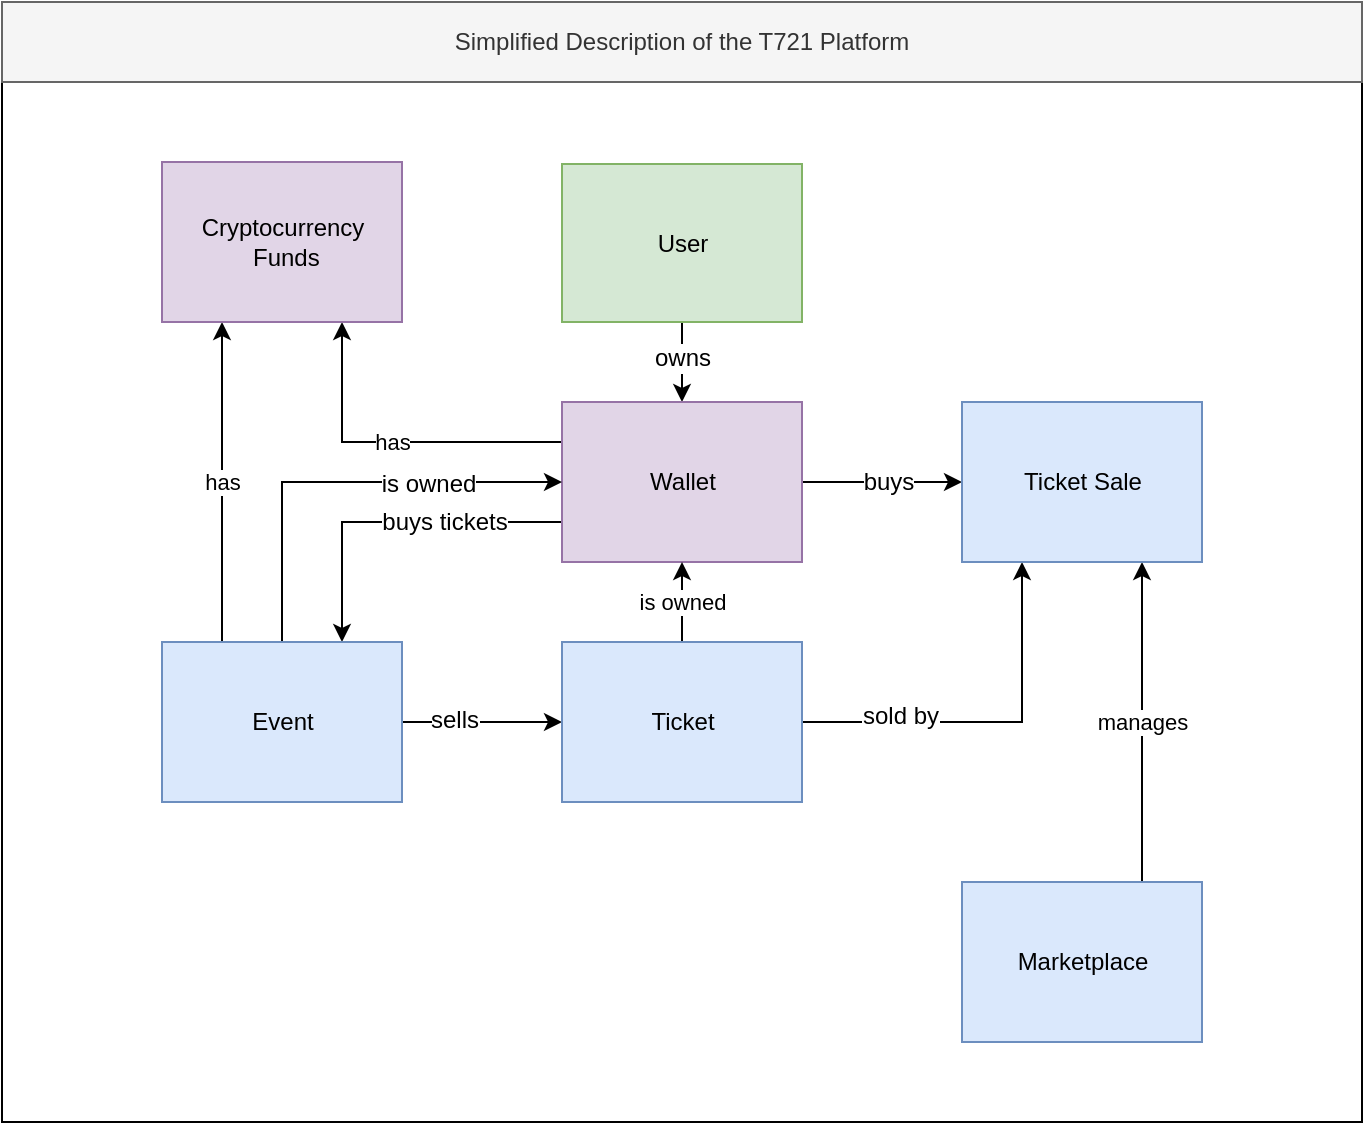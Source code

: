 <mxfile version="11.2.4" type="device" pages="23"><diagram id="VmnGn7L3WpuvOKFBaqWX" name="2_1_simplified_description"><mxGraphModel dx="1426" dy="1027" grid="1" gridSize="10" guides="1" tooltips="1" connect="1" arrows="1" fold="1" page="1" pageScale="1" pageWidth="850" pageHeight="1100" math="0" shadow="0"><root><mxCell id="0"/><mxCell id="1" parent="0"/><mxCell id="8vHjL7dGNmnwYfAuAjIS-1" value="" style="rounded=0;whiteSpace=wrap;html=1;fillColor=none;" parent="1" vertex="1"><mxGeometry width="680" height="560" as="geometry"/></mxCell><mxCell id="Lu8u1DF5q-WME8FBbJ6o-3" value="Simplified Description of the T721 Platform" style="rounded=0;whiteSpace=wrap;html=1;fillColor=#f5f5f5;strokeColor=#666666;fontColor=#333333;" parent="1" vertex="1"><mxGeometry width="680" height="40" as="geometry"/></mxCell><mxCell id="Lu8u1DF5q-WME8FBbJ6o-24" style="edgeStyle=orthogonalEdgeStyle;rounded=0;orthogonalLoop=1;jettySize=auto;html=1;exitX=0.5;exitY=1;exitDx=0;exitDy=0;entryX=0.5;entryY=0;entryDx=0;entryDy=0;" parent="1" source="Lu8u1DF5q-WME8FBbJ6o-5" target="Lu8u1DF5q-WME8FBbJ6o-6" edge="1"><mxGeometry relative="1" as="geometry"/></mxCell><mxCell id="Lu8u1DF5q-WME8FBbJ6o-33" value="owns" style="text;html=1;resizable=0;points=[];align=center;verticalAlign=middle;labelBackgroundColor=#ffffff;" parent="Lu8u1DF5q-WME8FBbJ6o-24" vertex="1" connectable="0"><mxGeometry x="-0.1" relative="1" as="geometry"><mxPoint as="offset"/></mxGeometry></mxCell><mxCell id="Lu8u1DF5q-WME8FBbJ6o-5" value="User" style="html=1;fillColor=#d5e8d4;strokeColor=#82b366;" parent="1" vertex="1"><mxGeometry x="280" y="81" width="120" height="79" as="geometry"/></mxCell><mxCell id="Lu8u1DF5q-WME8FBbJ6o-22" value="has" style="edgeStyle=orthogonalEdgeStyle;rounded=0;orthogonalLoop=1;jettySize=auto;html=1;exitX=0;exitY=0.25;exitDx=0;exitDy=0;entryX=0.75;entryY=1;entryDx=0;entryDy=0;" parent="1" source="Lu8u1DF5q-WME8FBbJ6o-6" target="Lu8u1DF5q-WME8FBbJ6o-20" edge="1"><mxGeometry relative="1" as="geometry"/></mxCell><mxCell id="Lu8u1DF5q-WME8FBbJ6o-30" style="edgeStyle=orthogonalEdgeStyle;rounded=0;orthogonalLoop=1;jettySize=auto;html=1;exitX=1;exitY=0.5;exitDx=0;exitDy=0;entryX=0;entryY=0.5;entryDx=0;entryDy=0;" parent="1" source="Lu8u1DF5q-WME8FBbJ6o-6" target="Lu8u1DF5q-WME8FBbJ6o-26" edge="1"><mxGeometry relative="1" as="geometry"/></mxCell><mxCell id="Lu8u1DF5q-WME8FBbJ6o-37" value="buys" style="text;html=1;resizable=0;points=[];align=center;verticalAlign=middle;labelBackgroundColor=#ffffff;" parent="Lu8u1DF5q-WME8FBbJ6o-30" vertex="1" connectable="0"><mxGeometry x="0.075" relative="1" as="geometry"><mxPoint as="offset"/></mxGeometry></mxCell><mxCell id="Lu8u1DF5q-WME8FBbJ6o-40" style="edgeStyle=orthogonalEdgeStyle;rounded=0;orthogonalLoop=1;jettySize=auto;html=1;exitX=0;exitY=0.75;exitDx=0;exitDy=0;entryX=0.75;entryY=0;entryDx=0;entryDy=0;" parent="1" source="Lu8u1DF5q-WME8FBbJ6o-6" target="Lu8u1DF5q-WME8FBbJ6o-12" edge="1"><mxGeometry relative="1" as="geometry"/></mxCell><mxCell id="Lu8u1DF5q-WME8FBbJ6o-41" value="buys tickets" style="text;html=1;resizable=0;points=[];align=center;verticalAlign=middle;labelBackgroundColor=#ffffff;" parent="Lu8u1DF5q-WME8FBbJ6o-40" vertex="1" connectable="0"><mxGeometry x="-0.012" relative="1" as="geometry"><mxPoint x="25" as="offset"/></mxGeometry></mxCell><mxCell id="Lu8u1DF5q-WME8FBbJ6o-6" value="Wallet" style="html=1;fillColor=#e1d5e7;strokeColor=#9673a6;" parent="1" vertex="1"><mxGeometry x="280" y="200" width="120" height="80" as="geometry"/></mxCell><mxCell id="Lu8u1DF5q-WME8FBbJ6o-23" value="has" style="edgeStyle=orthogonalEdgeStyle;rounded=0;orthogonalLoop=1;jettySize=auto;html=1;exitX=0.25;exitY=0;exitDx=0;exitDy=0;entryX=0.25;entryY=1;entryDx=0;entryDy=0;" parent="1" source="Lu8u1DF5q-WME8FBbJ6o-12" target="Lu8u1DF5q-WME8FBbJ6o-20" edge="1"><mxGeometry relative="1" as="geometry"/></mxCell><mxCell id="Lu8u1DF5q-WME8FBbJ6o-25" style="edgeStyle=orthogonalEdgeStyle;rounded=0;orthogonalLoop=1;jettySize=auto;html=1;exitX=1;exitY=0.5;exitDx=0;exitDy=0;entryX=0;entryY=0.5;entryDx=0;entryDy=0;" parent="1" source="Lu8u1DF5q-WME8FBbJ6o-12" target="Lu8u1DF5q-WME8FBbJ6o-13" edge="1"><mxGeometry relative="1" as="geometry"/></mxCell><mxCell id="Lu8u1DF5q-WME8FBbJ6o-35" value="sells" style="text;html=1;resizable=0;points=[];align=center;verticalAlign=middle;labelBackgroundColor=#ffffff;" parent="Lu8u1DF5q-WME8FBbJ6o-25" vertex="1" connectable="0"><mxGeometry x="-0.35" y="1" relative="1" as="geometry"><mxPoint as="offset"/></mxGeometry></mxCell><mxCell id="Lu8u1DF5q-WME8FBbJ6o-38" style="edgeStyle=orthogonalEdgeStyle;rounded=0;orthogonalLoop=1;jettySize=auto;html=1;exitX=0.5;exitY=0;exitDx=0;exitDy=0;entryX=0;entryY=0.5;entryDx=0;entryDy=0;" parent="1" source="Lu8u1DF5q-WME8FBbJ6o-12" target="Lu8u1DF5q-WME8FBbJ6o-6" edge="1"><mxGeometry relative="1" as="geometry"/></mxCell><mxCell id="Lu8u1DF5q-WME8FBbJ6o-39" value="is owned" style="text;html=1;resizable=0;points=[];align=center;verticalAlign=middle;labelBackgroundColor=#ffffff;" parent="Lu8u1DF5q-WME8FBbJ6o-38" vertex="1" connectable="0"><mxGeometry x="0.209" y="-2" relative="1" as="geometry"><mxPoint x="20" y="-1" as="offset"/></mxGeometry></mxCell><mxCell id="Lu8u1DF5q-WME8FBbJ6o-12" value="Event" style="html=1;fillColor=#dae8fc;strokeColor=#6c8ebf;" parent="1" vertex="1"><mxGeometry x="80" y="320" width="120" height="80" as="geometry"/></mxCell><mxCell id="Lu8u1DF5q-WME8FBbJ6o-27" style="edgeStyle=orthogonalEdgeStyle;rounded=0;orthogonalLoop=1;jettySize=auto;html=1;exitX=1;exitY=0.5;exitDx=0;exitDy=0;entryX=0.25;entryY=1;entryDx=0;entryDy=0;" parent="1" source="Lu8u1DF5q-WME8FBbJ6o-13" target="Lu8u1DF5q-WME8FBbJ6o-26" edge="1"><mxGeometry relative="1" as="geometry"/></mxCell><mxCell id="Lu8u1DF5q-WME8FBbJ6o-36" value="sold by" style="text;html=1;resizable=0;points=[];align=center;verticalAlign=middle;labelBackgroundColor=#ffffff;" parent="Lu8u1DF5q-WME8FBbJ6o-27" vertex="1" connectable="0"><mxGeometry x="-0.484" y="3" relative="1" as="geometry"><mxPoint as="offset"/></mxGeometry></mxCell><mxCell id="Lu8u1DF5q-WME8FBbJ6o-31" value="is owned" style="edgeStyle=orthogonalEdgeStyle;rounded=0;orthogonalLoop=1;jettySize=auto;html=1;exitX=0.5;exitY=0;exitDx=0;exitDy=0;entryX=0.5;entryY=1;entryDx=0;entryDy=0;" parent="1" source="Lu8u1DF5q-WME8FBbJ6o-13" target="Lu8u1DF5q-WME8FBbJ6o-6" edge="1"><mxGeometry relative="1" as="geometry"/></mxCell><mxCell id="Lu8u1DF5q-WME8FBbJ6o-13" value="Ticket" style="html=1;fillColor=#dae8fc;strokeColor=#6c8ebf;" parent="1" vertex="1"><mxGeometry x="280" y="320" width="120" height="80" as="geometry"/></mxCell><mxCell id="Lu8u1DF5q-WME8FBbJ6o-28" value="manages" style="edgeStyle=orthogonalEdgeStyle;rounded=0;orthogonalLoop=1;jettySize=auto;html=1;exitX=0.75;exitY=0;exitDx=0;exitDy=0;entryX=0.75;entryY=1;entryDx=0;entryDy=0;" parent="1" source="Lu8u1DF5q-WME8FBbJ6o-14" target="Lu8u1DF5q-WME8FBbJ6o-26" edge="1"><mxGeometry relative="1" as="geometry"/></mxCell><mxCell id="Lu8u1DF5q-WME8FBbJ6o-14" value="Marketplace" style="html=1;fillColor=#dae8fc;strokeColor=#6c8ebf;" parent="1" vertex="1"><mxGeometry x="480" y="440" width="120" height="80" as="geometry"/></mxCell><mxCell id="Lu8u1DF5q-WME8FBbJ6o-20" value="Cryptocurrency&lt;br&gt;&amp;nbsp;Funds" style="html=1;fillColor=#e1d5e7;strokeColor=#9673a6;" parent="1" vertex="1"><mxGeometry x="80" y="80" width="120" height="80" as="geometry"/></mxCell><mxCell id="Lu8u1DF5q-WME8FBbJ6o-26" value="Ticket Sale" style="html=1;fillColor=#dae8fc;strokeColor=#6c8ebf;" parent="1" vertex="1"><mxGeometry x="480" y="200" width="120" height="80" as="geometry"/></mxCell></root></mxGraphModel></diagram><diagram id="QqEtLqLcapGVlBhAq2b-" name="2_1_1_product_perspective"><mxGraphModel dx="1426" dy="907" grid="1" gridSize="10" guides="1" tooltips="1" connect="1" arrows="1" fold="1" page="1" pageScale="1" pageWidth="850" pageHeight="1100" math="0" shadow="0"><root><mxCell id="aCDUrHjUdRvQwbucu92D-0"/><mxCell id="aCDUrHjUdRvQwbucu92D-1" parent="aCDUrHjUdRvQwbucu92D-0"/><mxCell id="M7guKaRkECBebqi2GsgQ-1" value="" style="rounded=0;whiteSpace=wrap;html=1;fillColor=none;" parent="aCDUrHjUdRvQwbucu92D-1" vertex="1"><mxGeometry width="720" height="440" as="geometry"/></mxCell><mxCell id="M7guKaRkECBebqi2GsgQ-0" value="Alien Systems Dependencies" style="rounded=0;whiteSpace=wrap;html=1;fillColor=#f5f5f5;strokeColor=#666666;fontColor=#333333;" parent="aCDUrHjUdRvQwbucu92D-1" vertex="1"><mxGeometry width="720" height="40" as="geometry"/></mxCell><mxCell id="372AiXOKqAHWNAgI9Nci-8" style="edgeStyle=orthogonalEdgeStyle;rounded=0;orthogonalLoop=1;jettySize=auto;html=1;exitX=1;exitY=0.5;exitDx=0;exitDy=0;entryX=0.5;entryY=0;entryDx=0;entryDy=0;" parent="aCDUrHjUdRvQwbucu92D-1" source="372AiXOKqAHWNAgI9Nci-0" target="372AiXOKqAHWNAgI9Nci-3" edge="1"><mxGeometry relative="1" as="geometry"/></mxCell><mxCell id="372AiXOKqAHWNAgI9Nci-9" value="performs verifications" style="text;html=1;resizable=0;points=[];align=center;verticalAlign=middle;labelBackgroundColor=#ffffff;" parent="372AiXOKqAHWNAgI9Nci-8" vertex="1" connectable="0"><mxGeometry x="-0.345" y="-1" relative="1" as="geometry"><mxPoint y="-3" as="offset"/></mxGeometry></mxCell><mxCell id="372AiXOKqAHWNAgI9Nci-23" style="edgeStyle=orthogonalEdgeStyle;rounded=0;orthogonalLoop=1;jettySize=auto;html=1;exitX=0.5;exitY=1;exitDx=0;exitDy=0;entryX=0.5;entryY=0;entryDx=0;entryDy=0;" parent="aCDUrHjUdRvQwbucu92D-1" source="372AiXOKqAHWNAgI9Nci-0" target="372AiXOKqAHWNAgI9Nci-2" edge="1"><mxGeometry relative="1" as="geometry"/></mxCell><mxCell id="372AiXOKqAHWNAgI9Nci-0" value="T721 Server" style="html=1;fillColor=#d5e8d4;strokeColor=#82b366;" parent="aCDUrHjUdRvQwbucu92D-1" vertex="1"><mxGeometry x="40" y="80" width="120" height="80" as="geometry"/></mxCell><mxCell id="372AiXOKqAHWNAgI9Nci-7" style="edgeStyle=orthogonalEdgeStyle;rounded=0;orthogonalLoop=1;jettySize=auto;html=1;exitX=1;exitY=0.5;exitDx=0;exitDy=0;entryX=0.5;entryY=1;entryDx=0;entryDy=0;" parent="aCDUrHjUdRvQwbucu92D-1" source="372AiXOKqAHWNAgI9Nci-1" target="372AiXOKqAHWNAgI9Nci-3" edge="1"><mxGeometry relative="1" as="geometry"/></mxCell><mxCell id="372AiXOKqAHWNAgI9Nci-10" value="listens for events" style="text;html=1;resizable=0;points=[];align=center;verticalAlign=middle;labelBackgroundColor=#ffffff;" parent="372AiXOKqAHWNAgI9Nci-7" vertex="1" connectable="0"><mxGeometry x="-0.382" y="2" relative="1" as="geometry"><mxPoint as="offset"/></mxGeometry></mxCell><mxCell id="372AiXOKqAHWNAgI9Nci-24" value="saves events" style="edgeStyle=orthogonalEdgeStyle;rounded=0;orthogonalLoop=1;jettySize=auto;html=1;exitX=0.5;exitY=0;exitDx=0;exitDy=0;entryX=0.5;entryY=1;entryDx=0;entryDy=0;" parent="aCDUrHjUdRvQwbucu92D-1" source="372AiXOKqAHWNAgI9Nci-1" target="372AiXOKqAHWNAgI9Nci-2" edge="1"><mxGeometry relative="1" as="geometry"/></mxCell><mxCell id="372AiXOKqAHWNAgI9Nci-1" value="T721 Server Modules" style="html=1;fillColor=#d5e8d4;strokeColor=#82b366;" parent="aCDUrHjUdRvQwbucu92D-1" vertex="1"><mxGeometry x="40" y="320" width="120" height="80" as="geometry"/></mxCell><mxCell id="372AiXOKqAHWNAgI9Nci-2" value="T721 Database" style="html=1;fillColor=#d5e8d4;strokeColor=#82b366;" parent="aCDUrHjUdRvQwbucu92D-1" vertex="1"><mxGeometry x="40" y="200" width="120" height="80" as="geometry"/></mxCell><mxCell id="372AiXOKqAHWNAgI9Nci-18" style="edgeStyle=orthogonalEdgeStyle;rounded=0;orthogonalLoop=1;jettySize=auto;html=1;exitX=0.75;exitY=0;exitDx=0;exitDy=0;entryX=0;entryY=0.5;entryDx=0;entryDy=0;" parent="aCDUrHjUdRvQwbucu92D-1" source="372AiXOKqAHWNAgI9Nci-3" target="372AiXOKqAHWNAgI9Nci-16" edge="1"><mxGeometry relative="1" as="geometry"/></mxCell><mxCell id="372AiXOKqAHWNAgI9Nci-3" value="T721 Ethereum Node" style="html=1;fillColor=#d5e8d4;strokeColor=#82b366;" parent="aCDUrHjUdRvQwbucu92D-1" vertex="1"><mxGeometry x="240" y="200" width="120" height="80" as="geometry"/></mxCell><mxCell id="372AiXOKqAHWNAgI9Nci-14" style="edgeStyle=orthogonalEdgeStyle;rounded=0;orthogonalLoop=1;jettySize=auto;html=1;exitX=0;exitY=0.5;exitDx=0;exitDy=0;entryX=1;entryY=0.5;entryDx=0;entryDy=0;" parent="aCDUrHjUdRvQwbucu92D-1" source="372AiXOKqAHWNAgI9Nci-4" target="372AiXOKqAHWNAgI9Nci-3" edge="1"><mxGeometry relative="1" as="geometry"/></mxCell><mxCell id="372AiXOKqAHWNAgI9Nci-22" value="if using T721 Wallet" style="text;html=1;resizable=0;points=[];align=center;verticalAlign=middle;labelBackgroundColor=#ffffff;" parent="372AiXOKqAHWNAgI9Nci-14" vertex="1" connectable="0"><mxGeometry x="-0.06" y="1" relative="1" as="geometry"><mxPoint y="-2" as="offset"/></mxGeometry></mxCell><mxCell id="372AiXOKqAHWNAgI9Nci-20" style="edgeStyle=orthogonalEdgeStyle;rounded=0;orthogonalLoop=1;jettySize=auto;html=1;exitX=0.75;exitY=0;exitDx=0;exitDy=0;entryX=1;entryY=0.5;entryDx=0;entryDy=0;" parent="aCDUrHjUdRvQwbucu92D-1" source="372AiXOKqAHWNAgI9Nci-4" target="372AiXOKqAHWNAgI9Nci-16" edge="1"><mxGeometry relative="1" as="geometry"/></mxCell><mxCell id="372AiXOKqAHWNAgI9Nci-21" value="if using custom Wallet" style="text;html=1;resizable=0;points=[];align=center;verticalAlign=middle;labelBackgroundColor=#ffffff;" parent="372AiXOKqAHWNAgI9Nci-20" vertex="1" connectable="0"><mxGeometry x="-0.238" y="44" relative="1" as="geometry"><mxPoint x="-44" y="-44" as="offset"/></mxGeometry></mxCell><mxCell id="372AiXOKqAHWNAgI9Nci-4" value="T721 Web Application" style="html=1;fillColor=#d5e8d4;strokeColor=#82b366;" parent="aCDUrHjUdRvQwbucu92D-1" vertex="1"><mxGeometry x="560" y="200" width="120" height="80" as="geometry"/></mxCell><mxCell id="372AiXOKqAHWNAgI9Nci-16" value="Ethereum" style="html=1;fillColor=#e1d5e7;strokeColor=#9673a6;" parent="aCDUrHjUdRvQwbucu92D-1" vertex="1"><mxGeometry x="400" y="80" width="120" height="80" as="geometry"/></mxCell></root></mxGraphModel></diagram><diagram id="azlugliucEwYybsLcrCP" name="3_1_2_1_t721_account_use_case_view"><mxGraphModel dx="1426" dy="907" grid="1" gridSize="10" guides="1" tooltips="1" connect="1" arrows="1" fold="1" page="1" pageScale="1" pageWidth="850" pageHeight="1100" math="0" shadow="0"><root><mxCell id="i3GyE3q0uH3qfQXR8YpR-0"/><mxCell id="i3GyE3q0uH3qfQXR8YpR-1" parent="i3GyE3q0uH3qfQXR8YpR-0"/><mxCell id="bouuDy38dqF6w_UZ8fgX-0" value="" style="rounded=0;whiteSpace=wrap;html=1;fillColor=none;" parent="i3GyE3q0uH3qfQXR8YpR-1" vertex="1"><mxGeometry width="960" height="720" as="geometry"/></mxCell><mxCell id="bouuDy38dqF6w_UZ8fgX-1" value="Use Case View - Account" style="rounded=0;whiteSpace=wrap;html=1;fillColor=#f5f5f5;strokeColor=#666666;fontColor=#333333;" parent="i3GyE3q0uH3qfQXR8YpR-1" vertex="1"><mxGeometry width="960" height="40" as="geometry"/></mxCell><mxCell id="R_rVf9G7-8SP_BkDW5j9-0" value="" style="group" parent="i3GyE3q0uH3qfQXR8YpR-1" vertex="1" connectable="0"><mxGeometry x="20" y="120" width="60" height="120" as="geometry"/></mxCell><mxCell id="R_rVf9G7-8SP_BkDW5j9-1" value="" style="rounded=0;whiteSpace=wrap;html=1;" parent="R_rVf9G7-8SP_BkDW5j9-0" vertex="1"><mxGeometry width="60" height="120" as="geometry"/></mxCell><mxCell id="R_rVf9G7-8SP_BkDW5j9-2" value="Unauth&lt;br&gt;User" style="shape=umlActor;verticalLabelPosition=bottom;labelBackgroundColor=#ffffff;verticalAlign=top;html=1;" parent="R_rVf9G7-8SP_BkDW5j9-0" vertex="1"><mxGeometry x="10" y="10" width="40" height="70" as="geometry"/></mxCell><mxCell id="R_rVf9G7-8SP_BkDW5j9-3" value="" style="group" parent="i3GyE3q0uH3qfQXR8YpR-1" vertex="1" connectable="0"><mxGeometry x="20" y="320" width="60" height="120" as="geometry"/></mxCell><mxCell id="R_rVf9G7-8SP_BkDW5j9-4" value="" style="rounded=0;whiteSpace=wrap;html=1;" parent="R_rVf9G7-8SP_BkDW5j9-3" vertex="1"><mxGeometry width="60" height="120" as="geometry"/></mxCell><mxCell id="R_rVf9G7-8SP_BkDW5j9-5" value="T721&lt;br&gt;User" style="shape=umlActor;verticalLabelPosition=bottom;labelBackgroundColor=#ffffff;verticalAlign=top;html=1;" parent="R_rVf9G7-8SP_BkDW5j9-3" vertex="1"><mxGeometry x="10" y="10" width="40" height="70" as="geometry"/></mxCell><mxCell id="R_rVf9G7-8SP_BkDW5j9-6" value="" style="group" parent="i3GyE3q0uH3qfQXR8YpR-1" vertex="1" connectable="0"><mxGeometry x="20" y="520" width="60" height="120" as="geometry"/></mxCell><mxCell id="R_rVf9G7-8SP_BkDW5j9-7" value="" style="rounded=0;whiteSpace=wrap;html=1;" parent="R_rVf9G7-8SP_BkDW5j9-6" vertex="1"><mxGeometry width="60" height="120" as="geometry"/></mxCell><mxCell id="R_rVf9G7-8SP_BkDW5j9-8" value="T721&lt;br&gt;Organizer" style="shape=umlActor;verticalLabelPosition=bottom;labelBackgroundColor=#ffffff;verticalAlign=top;html=1;" parent="R_rVf9G7-8SP_BkDW5j9-6" vertex="1"><mxGeometry x="10" y="10" width="40" height="70" as="geometry"/></mxCell><mxCell id="R_rVf9G7-8SP_BkDW5j9-9" value="Create T721 Account" style="ellipse;whiteSpace=wrap;html=1;fillColor=#e1d5e7;strokeColor=#9673a6;" parent="i3GyE3q0uH3qfQXR8YpR-1" vertex="1"><mxGeometry x="400" y="140" width="120" height="80" as="geometry"/></mxCell><mxCell id="R_rVf9G7-8SP_BkDW5j9-10" value="Log In and use T721 Wallet" style="ellipse;whiteSpace=wrap;html=1;fillColor=#e1d5e7;strokeColor=#9673a6;" parent="i3GyE3q0uH3qfQXR8YpR-1" vertex="1"><mxGeometry x="600" y="140" width="120" height="80" as="geometry"/></mxCell><mxCell id="R_rVf9G7-8SP_BkDW5j9-11" value="Allow T721 App and use Custom Wallet" style="ellipse;whiteSpace=wrap;html=1;fillColor=#e1d5e7;strokeColor=#9673a6;" parent="i3GyE3q0uH3qfQXR8YpR-1" vertex="1"><mxGeometry x="800" y="140" width="120" height="80" as="geometry"/></mxCell><mxCell id="R_rVf9G7-8SP_BkDW5j9-12" value="Sign Transaction with T721 Wallet" style="ellipse;whiteSpace=wrap;html=1;fillColor=#dae8fc;strokeColor=#6c8ebf;" parent="i3GyE3q0uH3qfQXR8YpR-1" vertex="1"><mxGeometry x="400" y="340" width="120" height="80" as="geometry"/></mxCell><mxCell id="R_rVf9G7-8SP_BkDW5j9-13" style="edgeStyle=orthogonalEdgeStyle;rounded=0;orthogonalLoop=1;jettySize=auto;html=1;exitX=1;exitY=0.25;exitDx=0;exitDy=0;entryX=0;entryY=0.5;entryDx=0;entryDy=0;" parent="i3GyE3q0uH3qfQXR8YpR-1" source="R_rVf9G7-8SP_BkDW5j9-1" target="R_rVf9G7-8SP_BkDW5j9-11" edge="1"><mxGeometry relative="1" as="geometry"><Array as="points"><mxPoint x="360" y="150"/><mxPoint x="360" y="120"/><mxPoint x="760" y="120"/><mxPoint x="760" y="180"/></Array></mxGeometry></mxCell><mxCell id="R_rVf9G7-8SP_BkDW5j9-14" style="edgeStyle=orthogonalEdgeStyle;rounded=0;orthogonalLoop=1;jettySize=auto;html=1;exitX=1;exitY=0.5;exitDx=0;exitDy=0;entryX=0;entryY=0.5;entryDx=0;entryDy=0;" parent="i3GyE3q0uH3qfQXR8YpR-1" source="R_rVf9G7-8SP_BkDW5j9-1" target="R_rVf9G7-8SP_BkDW5j9-9" edge="1"><mxGeometry relative="1" as="geometry"/></mxCell><mxCell id="R_rVf9G7-8SP_BkDW5j9-15" style="edgeStyle=orthogonalEdgeStyle;rounded=0;orthogonalLoop=1;jettySize=auto;html=1;exitX=1;exitY=0.75;exitDx=0;exitDy=0;entryX=0;entryY=0.5;entryDx=0;entryDy=0;" parent="i3GyE3q0uH3qfQXR8YpR-1" source="R_rVf9G7-8SP_BkDW5j9-1" target="R_rVf9G7-8SP_BkDW5j9-10" edge="1"><mxGeometry relative="1" as="geometry"><Array as="points"><mxPoint x="360" y="210"/><mxPoint x="360" y="240"/><mxPoint x="560" y="240"/><mxPoint x="560" y="180"/></Array></mxGeometry></mxCell><mxCell id="R_rVf9G7-8SP_BkDW5j9-16" style="edgeStyle=orthogonalEdgeStyle;rounded=0;orthogonalLoop=1;jettySize=auto;html=1;exitX=1;exitY=0.5;exitDx=0;exitDy=0;entryX=0;entryY=0.5;entryDx=0;entryDy=0;" parent="i3GyE3q0uH3qfQXR8YpR-1" source="R_rVf9G7-8SP_BkDW5j9-4" target="R_rVf9G7-8SP_BkDW5j9-12" edge="1"><mxGeometry relative="1" as="geometry"/></mxCell><mxCell id="R_rVf9G7-8SP_BkDW5j9-17" value="Sign Data with T721 Wallet" style="ellipse;whiteSpace=wrap;html=1;fillColor=#dae8fc;strokeColor=#6c8ebf;" parent="i3GyE3q0uH3qfQXR8YpR-1" vertex="1"><mxGeometry x="600" y="340" width="120" height="80" as="geometry"/></mxCell><mxCell id="R_rVf9G7-8SP_BkDW5j9-18" value="Unlock T721 Wallet" style="ellipse;whiteSpace=wrap;html=1;fillColor=#dae8fc;strokeColor=#6c8ebf;" parent="i3GyE3q0uH3qfQXR8YpR-1" vertex="1"><mxGeometry x="800" y="340" width="120" height="80" as="geometry"/></mxCell><mxCell id="R_rVf9G7-8SP_BkDW5j9-19" style="edgeStyle=orthogonalEdgeStyle;rounded=0;orthogonalLoop=1;jettySize=auto;html=1;exitX=1;exitY=0.25;exitDx=0;exitDy=0;entryX=0;entryY=0.5;entryDx=0;entryDy=0;" parent="i3GyE3q0uH3qfQXR8YpR-1" source="R_rVf9G7-8SP_BkDW5j9-4" target="R_rVf9G7-8SP_BkDW5j9-18" edge="1"><mxGeometry relative="1" as="geometry"><Array as="points"><mxPoint x="360" y="350"/><mxPoint x="360" y="320"/><mxPoint x="760" y="320"/><mxPoint x="760" y="380"/></Array></mxGeometry></mxCell><mxCell id="R_rVf9G7-8SP_BkDW5j9-20" style="edgeStyle=orthogonalEdgeStyle;rounded=0;orthogonalLoop=1;jettySize=auto;html=1;exitX=1;exitY=0.75;exitDx=0;exitDy=0;entryX=0;entryY=0.5;entryDx=0;entryDy=0;" parent="i3GyE3q0uH3qfQXR8YpR-1" source="R_rVf9G7-8SP_BkDW5j9-4" target="R_rVf9G7-8SP_BkDW5j9-17" edge="1"><mxGeometry relative="1" as="geometry"><Array as="points"><mxPoint x="360" y="410"/><mxPoint x="360" y="440"/><mxPoint x="560" y="440"/><mxPoint x="560" y="380"/></Array></mxGeometry></mxCell><mxCell id="R_rVf9G7-8SP_BkDW5j9-21" style="edgeStyle=orthogonalEdgeStyle;rounded=0;orthogonalLoop=1;jettySize=auto;html=1;exitX=1;exitY=0.25;exitDx=0;exitDy=0;" parent="i3GyE3q0uH3qfQXR8YpR-1" source="R_rVf9G7-8SP_BkDW5j9-7" target="R_rVf9G7-8SP_BkDW5j9-12" edge="1"><mxGeometry relative="1" as="geometry"><Array as="points"><mxPoint x="360" y="550"/><mxPoint x="360" y="480"/><mxPoint x="460" y="480"/></Array></mxGeometry></mxCell><mxCell id="R_rVf9G7-8SP_BkDW5j9-22" style="edgeStyle=orthogonalEdgeStyle;rounded=0;orthogonalLoop=1;jettySize=auto;html=1;exitX=1;exitY=0.5;exitDx=0;exitDy=0;entryX=0.5;entryY=1;entryDx=0;entryDy=0;" parent="i3GyE3q0uH3qfQXR8YpR-1" source="R_rVf9G7-8SP_BkDW5j9-7" target="R_rVf9G7-8SP_BkDW5j9-17" edge="1"><mxGeometry relative="1" as="geometry"><Array as="points"><mxPoint x="380" y="580"/><mxPoint x="380" y="500"/><mxPoint x="660" y="500"/></Array></mxGeometry></mxCell><mxCell id="R_rVf9G7-8SP_BkDW5j9-23" style="edgeStyle=orthogonalEdgeStyle;rounded=0;orthogonalLoop=1;jettySize=auto;html=1;exitX=1;exitY=0.75;exitDx=0;exitDy=0;entryX=0.5;entryY=1;entryDx=0;entryDy=0;" parent="i3GyE3q0uH3qfQXR8YpR-1" source="R_rVf9G7-8SP_BkDW5j9-7" target="R_rVf9G7-8SP_BkDW5j9-18" edge="1"><mxGeometry relative="1" as="geometry"><Array as="points"><mxPoint x="400" y="610"/><mxPoint x="400" y="520"/><mxPoint x="860" y="520"/></Array></mxGeometry></mxCell><mxCell id="R_rVf9G7-8SP_BkDW5j9-24" value="&amp;lt;&amp;lt; if logged_in and wallet_type = T721 &amp;gt;&amp;gt;" style="text;html=1;resizable=0;points=[];autosize=1;align=left;verticalAlign=top;spacingTop=-4;" parent="i3GyE3q0uH3qfQXR8YpR-1" vertex="1"><mxGeometry x="120" y="360" width="240" height="20" as="geometry"/></mxCell><mxCell id="R_rVf9G7-8SP_BkDW5j9-25" value="&amp;lt;&amp;lt; if logged_in and wallet_type = T721 &amp;gt;&amp;gt;" style="text;html=1;resizable=0;points=[];autosize=1;align=left;verticalAlign=top;spacingTop=-4;" parent="i3GyE3q0uH3qfQXR8YpR-1" vertex="1"><mxGeometry x="120" y="390" width="240" height="20" as="geometry"/></mxCell><mxCell id="R_rVf9G7-8SP_BkDW5j9-26" value="&amp;lt;&amp;lt; if logged_in and wallet_type = T721 &amp;gt;&amp;gt;" style="text;html=1;resizable=0;points=[];autosize=1;align=left;verticalAlign=top;spacingTop=-4;" parent="i3GyE3q0uH3qfQXR8YpR-1" vertex="1"><mxGeometry x="120" y="530" width="240" height="20" as="geometry"/></mxCell><mxCell id="R_rVf9G7-8SP_BkDW5j9-27" value="&amp;lt;&amp;lt; if logged_in and wallet_type = T721 &amp;gt;&amp;gt;" style="text;html=1;resizable=0;points=[];autosize=1;align=left;verticalAlign=top;spacingTop=-4;" parent="i3GyE3q0uH3qfQXR8YpR-1" vertex="1"><mxGeometry x="120" y="560" width="240" height="20" as="geometry"/></mxCell><mxCell id="R_rVf9G7-8SP_BkDW5j9-28" value="&amp;lt;&amp;lt; if logged_in and wallet_type = T721 &amp;gt;&amp;gt;" style="text;html=1;resizable=0;points=[];autosize=1;align=left;verticalAlign=top;spacingTop=-4;" parent="i3GyE3q0uH3qfQXR8YpR-1" vertex="1"><mxGeometry x="120" y="590" width="240" height="20" as="geometry"/></mxCell><mxCell id="R_rVf9G7-8SP_BkDW5j9-29" value="&amp;lt;&amp;lt; if logged_in and wallet_type = T721 &amp;gt;&amp;gt;" style="text;html=1;resizable=0;points=[];autosize=1;align=left;verticalAlign=top;spacingTop=-4;" parent="i3GyE3q0uH3qfQXR8YpR-1" vertex="1"><mxGeometry x="120" y="330" width="240" height="20" as="geometry"/></mxCell><mxCell id="R_rVf9G7-8SP_BkDW5j9-30" value="Log Out" style="ellipse;whiteSpace=wrap;html=1;fillColor=#dae8fc;strokeColor=#6c8ebf;" parent="i3GyE3q0uH3qfQXR8YpR-1" vertex="1"><mxGeometry x="600" y="540" width="120" height="80" as="geometry"/></mxCell><mxCell id="R_rVf9G7-8SP_BkDW5j9-31" style="edgeStyle=orthogonalEdgeStyle;rounded=0;orthogonalLoop=1;jettySize=auto;html=1;exitX=0.75;exitY=1;exitDx=0;exitDy=0;entryX=0;entryY=0.5;entryDx=0;entryDy=0;" parent="i3GyE3q0uH3qfQXR8YpR-1" source="R_rVf9G7-8SP_BkDW5j9-4" target="R_rVf9G7-8SP_BkDW5j9-30" edge="1"><mxGeometry relative="1" as="geometry"><Array as="points"><mxPoint x="65" y="480"/><mxPoint x="100" y="480"/><mxPoint x="100" y="640"/><mxPoint x="560" y="640"/><mxPoint x="560" y="580"/></Array></mxGeometry></mxCell><mxCell id="R_rVf9G7-8SP_BkDW5j9-32" style="edgeStyle=orthogonalEdgeStyle;rounded=0;orthogonalLoop=1;jettySize=auto;html=1;exitX=0.75;exitY=1;exitDx=0;exitDy=0;entryX=0.5;entryY=1;entryDx=0;entryDy=0;" parent="i3GyE3q0uH3qfQXR8YpR-1" source="R_rVf9G7-8SP_BkDW5j9-7" target="R_rVf9G7-8SP_BkDW5j9-30" edge="1"><mxGeometry relative="1" as="geometry"><Array as="points"><mxPoint x="65" y="680"/><mxPoint x="660" y="680"/></Array></mxGeometry></mxCell><mxCell id="R_rVf9G7-8SP_BkDW5j9-33" value="&amp;lt;&amp;lt; if logged_in &amp;gt;&amp;gt;" style="text;html=1;resizable=0;points=[];autosize=1;align=left;verticalAlign=top;spacingTop=-4;" parent="i3GyE3q0uH3qfQXR8YpR-1" vertex="1"><mxGeometry x="120" y="620" width="110" height="20" as="geometry"/></mxCell><mxCell id="R_rVf9G7-8SP_BkDW5j9-34" value="&amp;lt;&amp;lt; if logged_in &amp;gt;&amp;gt;" style="text;html=1;resizable=0;points=[];autosize=1;align=left;verticalAlign=top;spacingTop=-4;" parent="i3GyE3q0uH3qfQXR8YpR-1" vertex="1"><mxGeometry x="120" y="660" width="110" height="20" as="geometry"/></mxCell></root></mxGraphModel></diagram><diagram id="aFBajVRbJSH0jOTrBJ-v" name="3_1_2_2_t721_events_use_case_view"><mxGraphModel dx="1426" dy="907" grid="1" gridSize="10" guides="1" tooltips="1" connect="1" arrows="1" fold="1" page="1" pageScale="1" pageWidth="850" pageHeight="1100" math="0" shadow="0"><root><mxCell id="jngzzbkLRTT_ImAg665t-0"/><mxCell id="jngzzbkLRTT_ImAg665t-1" parent="jngzzbkLRTT_ImAg665t-0"/><mxCell id="g-1ahhBPQ3YTbQIjnJ7A-0" value="" style="rounded=0;whiteSpace=wrap;html=1;fillColor=none;" parent="jngzzbkLRTT_ImAg665t-1" vertex="1"><mxGeometry width="960" height="720" as="geometry"/></mxCell><mxCell id="g-1ahhBPQ3YTbQIjnJ7A-1" value="Use Case View - Events" style="rounded=0;whiteSpace=wrap;html=1;fillColor=#f5f5f5;strokeColor=#666666;fontColor=#333333;" parent="jngzzbkLRTT_ImAg665t-1" vertex="1"><mxGeometry width="960" height="40" as="geometry"/></mxCell><mxCell id="DJxJqBOytu5mkzHGF6Te-0" value="" style="group" parent="jngzzbkLRTT_ImAg665t-1" vertex="1" connectable="0"><mxGeometry x="30" y="300" width="60" height="120" as="geometry"/></mxCell><mxCell id="DJxJqBOytu5mkzHGF6Te-1" value="" style="rounded=0;whiteSpace=wrap;html=1;" parent="DJxJqBOytu5mkzHGF6Te-0" vertex="1"><mxGeometry width="60" height="120" as="geometry"/></mxCell><mxCell id="DJxJqBOytu5mkzHGF6Te-2" value="T721&lt;br&gt;User" style="shape=umlActor;verticalLabelPosition=bottom;labelBackgroundColor=#ffffff;verticalAlign=top;html=1;" parent="DJxJqBOytu5mkzHGF6Te-0" vertex="1"><mxGeometry x="10" y="10" width="40" height="70" as="geometry"/></mxCell><mxCell id="DJxJqBOytu5mkzHGF6Te-3" value="Search Events" style="ellipse;whiteSpace=wrap;html=1;fillColor=#dae8fc;strokeColor=#6c8ebf;" parent="jngzzbkLRTT_ImAg665t-1" vertex="1"><mxGeometry x="410" y="320" width="120" height="80" as="geometry"/></mxCell><mxCell id="DJxJqBOytu5mkzHGF6Te-4" value="Get Event Details" style="ellipse;whiteSpace=wrap;html=1;fillColor=#dae8fc;strokeColor=#6c8ebf;" parent="jngzzbkLRTT_ImAg665t-1" vertex="1"><mxGeometry x="610" y="320" width="120" height="80" as="geometry"/></mxCell><mxCell id="DJxJqBOytu5mkzHGF6Te-5" style="edgeStyle=orthogonalEdgeStyle;rounded=0;orthogonalLoop=1;jettySize=auto;html=1;exitX=1;exitY=0.5;exitDx=0;exitDy=0;entryX=0;entryY=0.5;entryDx=0;entryDy=0;" parent="jngzzbkLRTT_ImAg665t-1" source="DJxJqBOytu5mkzHGF6Te-1" target="DJxJqBOytu5mkzHGF6Te-3" edge="1"><mxGeometry relative="1" as="geometry"/></mxCell><mxCell id="DJxJqBOytu5mkzHGF6Te-6" style="edgeStyle=orthogonalEdgeStyle;rounded=0;orthogonalLoop=1;jettySize=auto;html=1;exitX=1;exitY=0.75;exitDx=0;exitDy=0;entryX=0;entryY=0.5;entryDx=0;entryDy=0;" parent="jngzzbkLRTT_ImAg665t-1" source="DJxJqBOytu5mkzHGF6Te-1" target="DJxJqBOytu5mkzHGF6Te-4" edge="1"><mxGeometry relative="1" as="geometry"><Array as="points"><mxPoint x="370" y="390"/><mxPoint x="370" y="420"/><mxPoint x="570" y="420"/><mxPoint x="570" y="360"/></Array></mxGeometry></mxCell><mxCell id="DJxJqBOytu5mkzHGF6Te-7" value="&amp;lt;&amp;lt; if has_wallet &amp;gt;&amp;gt;" style="text;html=1;resizable=0;points=[];autosize=1;align=left;verticalAlign=top;spacingTop=-4;" parent="jngzzbkLRTT_ImAg665t-1" vertex="1"><mxGeometry x="130" y="340" width="120" height="20" as="geometry"/></mxCell><mxCell id="DJxJqBOytu5mkzHGF6Te-8" value="&amp;lt;&amp;lt; if has_wallet &amp;gt;&amp;gt;" style="text;html=1;resizable=0;points=[];autosize=1;align=left;verticalAlign=top;spacingTop=-4;" parent="jngzzbkLRTT_ImAg665t-1" vertex="1"><mxGeometry x="130" y="370" width="120" height="20" as="geometry"/></mxCell><mxCell id="DJxJqBOytu5mkzHGF6Te-9" value="List Ticket Details of Event" style="ellipse;whiteSpace=wrap;html=1;fillColor=#dae8fc;strokeColor=#6c8ebf;" parent="jngzzbkLRTT_ImAg665t-1" vertex="1"><mxGeometry x="810" y="320" width="120" height="80" as="geometry"/></mxCell><mxCell id="DJxJqBOytu5mkzHGF6Te-10" style="edgeStyle=orthogonalEdgeStyle;rounded=0;orthogonalLoop=1;jettySize=auto;html=1;exitX=1;exitY=0.25;exitDx=0;exitDy=0;entryX=0;entryY=0.5;entryDx=0;entryDy=0;" parent="jngzzbkLRTT_ImAg665t-1" source="DJxJqBOytu5mkzHGF6Te-1" target="DJxJqBOytu5mkzHGF6Te-9" edge="1"><mxGeometry relative="1" as="geometry"><Array as="points"><mxPoint x="370" y="330"/><mxPoint x="370" y="300"/><mxPoint x="770" y="300"/><mxPoint x="770" y="360"/></Array></mxGeometry></mxCell><mxCell id="DJxJqBOytu5mkzHGF6Te-11" value="&amp;lt;&amp;lt; if has_wallet &amp;gt;&amp;gt;" style="text;html=1;resizable=0;points=[];autosize=1;align=left;verticalAlign=top;spacingTop=-4;" parent="jngzzbkLRTT_ImAg665t-1" vertex="1"><mxGeometry x="130" y="310" width="120" height="20" as="geometry"/></mxCell></root></mxGraphModel></diagram><diagram id="dZqnyjVh5f939h_Ol3i4" name="3_1_2_3_t721_tickets_use_case_view"><mxGraphModel dx="1426" dy="907" grid="1" gridSize="10" guides="1" tooltips="1" connect="1" arrows="1" fold="1" page="1" pageScale="1" pageWidth="850" pageHeight="1100" math="0" shadow="0"><root><mxCell id="7Ogbq3s6aOyAifVUTIcb-0"/><mxCell id="7Ogbq3s6aOyAifVUTIcb-1" parent="7Ogbq3s6aOyAifVUTIcb-0"/><mxCell id="rjeKTjOqvsVjKTKhy-We-0" value="" style="rounded=0;whiteSpace=wrap;html=1;fillColor=none;" parent="7Ogbq3s6aOyAifVUTIcb-1" vertex="1"><mxGeometry width="960" height="720" as="geometry"/></mxCell><mxCell id="rjeKTjOqvsVjKTKhy-We-1" value="Use Case View - Tickets" style="rounded=0;whiteSpace=wrap;html=1;fillColor=#f5f5f5;strokeColor=#666666;fontColor=#333333;" parent="7Ogbq3s6aOyAifVUTIcb-1" vertex="1"><mxGeometry width="960" height="40" as="geometry"/></mxCell><mxCell id="4CD85dcPk7oB9TfBWkmN-0" value="" style="group" parent="7Ogbq3s6aOyAifVUTIcb-1" vertex="1" connectable="0"><mxGeometry x="50" y="300" width="60" height="120" as="geometry"/></mxCell><mxCell id="4CD85dcPk7oB9TfBWkmN-1" value="" style="rounded=0;whiteSpace=wrap;html=1;" parent="4CD85dcPk7oB9TfBWkmN-0" vertex="1"><mxGeometry width="60" height="120" as="geometry"/></mxCell><mxCell id="4CD85dcPk7oB9TfBWkmN-2" value="T721&lt;br&gt;User" style="shape=umlActor;verticalLabelPosition=bottom;labelBackgroundColor=#ffffff;verticalAlign=top;html=1;" parent="4CD85dcPk7oB9TfBWkmN-0" vertex="1"><mxGeometry x="10" y="10" width="40" height="70" as="geometry"/></mxCell><mxCell id="4CD85dcPk7oB9TfBWkmN-3" value="Buy Ticket From Event" style="ellipse;whiteSpace=wrap;html=1;fillColor=#ffe6cc;strokeColor=#d79b00;" parent="7Ogbq3s6aOyAifVUTIcb-1" vertex="1"><mxGeometry x="390" y="320" width="120" height="80" as="geometry"/></mxCell><mxCell id="4CD85dcPk7oB9TfBWkmN-4" value="Search Owned Tickets" style="ellipse;whiteSpace=wrap;html=1;fillColor=#dae8fc;strokeColor=#6c8ebf;" parent="7Ogbq3s6aOyAifVUTIcb-1" vertex="1"><mxGeometry x="590" y="320" width="120" height="80" as="geometry"/></mxCell><mxCell id="4CD85dcPk7oB9TfBWkmN-5" value="Get Ticket Details" style="ellipse;whiteSpace=wrap;html=1;fillColor=#dae8fc;strokeColor=#6c8ebf;" parent="7Ogbq3s6aOyAifVUTIcb-1" vertex="1"><mxGeometry x="790" y="320" width="120" height="80" as="geometry"/></mxCell><mxCell id="4CD85dcPk7oB9TfBWkmN-6" style="edgeStyle=orthogonalEdgeStyle;rounded=0;orthogonalLoop=1;jettySize=auto;html=1;exitX=1;exitY=0.5;exitDx=0;exitDy=0;entryX=0;entryY=0.5;entryDx=0;entryDy=0;" parent="7Ogbq3s6aOyAifVUTIcb-1" source="4CD85dcPk7oB9TfBWkmN-1" target="4CD85dcPk7oB9TfBWkmN-3" edge="1"><mxGeometry relative="1" as="geometry"/></mxCell><mxCell id="4CD85dcPk7oB9TfBWkmN-7" style="edgeStyle=orthogonalEdgeStyle;rounded=0;orthogonalLoop=1;jettySize=auto;html=1;exitX=1;exitY=0.25;exitDx=0;exitDy=0;entryX=0;entryY=0.5;entryDx=0;entryDy=0;" parent="7Ogbq3s6aOyAifVUTIcb-1" source="4CD85dcPk7oB9TfBWkmN-1" target="4CD85dcPk7oB9TfBWkmN-5" edge="1"><mxGeometry relative="1" as="geometry"><Array as="points"><mxPoint x="350" y="330"/><mxPoint x="350" y="300"/><mxPoint x="750" y="300"/><mxPoint x="750" y="360"/></Array></mxGeometry></mxCell><mxCell id="4CD85dcPk7oB9TfBWkmN-8" style="edgeStyle=orthogonalEdgeStyle;rounded=0;orthogonalLoop=1;jettySize=auto;html=1;exitX=1;exitY=0.75;exitDx=0;exitDy=0;entryX=0;entryY=0.5;entryDx=0;entryDy=0;" parent="7Ogbq3s6aOyAifVUTIcb-1" source="4CD85dcPk7oB9TfBWkmN-1" target="4CD85dcPk7oB9TfBWkmN-4" edge="1"><mxGeometry relative="1" as="geometry"><Array as="points"><mxPoint x="350" y="390"/><mxPoint x="350" y="420"/><mxPoint x="550" y="420"/><mxPoint x="550" y="360"/></Array></mxGeometry></mxCell><mxCell id="4CD85dcPk7oB9TfBWkmN-9" value="&amp;lt;&amp;lt; if has_wallet &amp;gt;&amp;gt;" style="text;html=1;resizable=0;points=[];autosize=1;align=left;verticalAlign=top;spacingTop=-4;" parent="7Ogbq3s6aOyAifVUTIcb-1" vertex="1"><mxGeometry x="150" y="310" width="120" height="20" as="geometry"/></mxCell><mxCell id="4CD85dcPk7oB9TfBWkmN-10" value="&amp;lt;&amp;lt; if has_wallet &amp;gt;&amp;gt;" style="text;html=1;resizable=0;points=[];autosize=1;align=left;verticalAlign=top;spacingTop=-4;" parent="7Ogbq3s6aOyAifVUTIcb-1" vertex="1"><mxGeometry x="150" y="340" width="120" height="20" as="geometry"/></mxCell><mxCell id="4CD85dcPk7oB9TfBWkmN-11" value="&amp;lt;&amp;lt; if has_wallet &amp;gt;&amp;gt;" style="text;html=1;resizable=0;points=[];autosize=1;align=left;verticalAlign=top;spacingTop=-4;" parent="7Ogbq3s6aOyAifVUTIcb-1" vertex="1"><mxGeometry x="150" y="370" width="120" height="20" as="geometry"/></mxCell></root></mxGraphModel></diagram><diagram id="wT9JQALpAGzzqgaVBihl" name="3_1_2_4_t721_marketplace_use_case_view"><mxGraphModel dx="1426" dy="907" grid="1" gridSize="10" guides="1" tooltips="1" connect="1" arrows="1" fold="1" page="1" pageScale="1" pageWidth="850" pageHeight="1100" math="0" shadow="0"><root><mxCell id="_fiJPy6HmvQPA88DmyOS-0"/><mxCell id="_fiJPy6HmvQPA88DmyOS-1" parent="_fiJPy6HmvQPA88DmyOS-0"/><mxCell id="1RvZpG_hkNrGBrvegKd0-0" value="" style="rounded=0;whiteSpace=wrap;html=1;fillColor=none;" parent="_fiJPy6HmvQPA88DmyOS-1" vertex="1"><mxGeometry width="960" height="720" as="geometry"/></mxCell><mxCell id="1RvZpG_hkNrGBrvegKd0-1" value="Use Case View - Marketplace" style="rounded=0;whiteSpace=wrap;html=1;fillColor=#f5f5f5;strokeColor=#666666;fontColor=#333333;" parent="_fiJPy6HmvQPA88DmyOS-1" vertex="1"><mxGeometry width="960" height="40" as="geometry"/></mxCell><mxCell id="5ZkPgzrGFwSHDXcWSDUg-0" value="" style="group" parent="_fiJPy6HmvQPA88DmyOS-1" vertex="1" connectable="0"><mxGeometry x="50" y="320" width="60" height="120" as="geometry"/></mxCell><mxCell id="5ZkPgzrGFwSHDXcWSDUg-1" value="" style="rounded=0;whiteSpace=wrap;html=1;" parent="5ZkPgzrGFwSHDXcWSDUg-0" vertex="1"><mxGeometry width="60" height="120" as="geometry"/></mxCell><mxCell id="5ZkPgzrGFwSHDXcWSDUg-2" value="T721&lt;br&gt;User" style="shape=umlActor;verticalLabelPosition=bottom;labelBackgroundColor=#ffffff;verticalAlign=top;html=1;" parent="5ZkPgzrGFwSHDXcWSDUg-0" vertex="1"><mxGeometry x="10" y="10" width="40" height="70" as="geometry"/></mxCell><mxCell id="5ZkPgzrGFwSHDXcWSDUg-3" value="Search Ticket Sale" style="ellipse;whiteSpace=wrap;html=1;fillColor=#dae8fc;strokeColor=#6c8ebf;" parent="_fiJPy6HmvQPA88DmyOS-1" vertex="1"><mxGeometry x="350" y="340" width="120" height="80" as="geometry"/></mxCell><mxCell id="5ZkPgzrGFwSHDXcWSDUg-4" value="Buy Ticket Sale" style="ellipse;whiteSpace=wrap;html=1;fillColor=#ffe6cc;strokeColor=#d79b00;" parent="_fiJPy6HmvQPA88DmyOS-1" vertex="1"><mxGeometry x="550" y="340" width="120" height="80" as="geometry"/></mxCell><mxCell id="5ZkPgzrGFwSHDXcWSDUg-5" value="Open Ticket Sale" style="ellipse;whiteSpace=wrap;html=1;fillColor=#ffe6cc;strokeColor=#d79b00;" parent="_fiJPy6HmvQPA88DmyOS-1" vertex="1"><mxGeometry x="350" y="540" width="120" height="80" as="geometry"/></mxCell><mxCell id="5ZkPgzrGFwSHDXcWSDUg-6" value="Close Ticket Sale" style="ellipse;whiteSpace=wrap;html=1;fillColor=#ffe6cc;strokeColor=#d79b00;" parent="_fiJPy6HmvQPA88DmyOS-1" vertex="1"><mxGeometry x="550" y="540" width="120" height="80" as="geometry"/></mxCell><mxCell id="5ZkPgzrGFwSHDXcWSDUg-7" style="edgeStyle=orthogonalEdgeStyle;rounded=0;orthogonalLoop=1;jettySize=auto;html=1;exitX=1;exitY=0.5;exitDx=0;exitDy=0;entryX=0;entryY=0.5;entryDx=0;entryDy=0;" parent="_fiJPy6HmvQPA88DmyOS-1" source="5ZkPgzrGFwSHDXcWSDUg-1" target="5ZkPgzrGFwSHDXcWSDUg-3" edge="1"><mxGeometry relative="1" as="geometry"/></mxCell><mxCell id="5ZkPgzrGFwSHDXcWSDUg-8" style="edgeStyle=orthogonalEdgeStyle;rounded=0;orthogonalLoop=1;jettySize=auto;html=1;exitX=1;exitY=0.75;exitDx=0;exitDy=0;entryX=0;entryY=0.5;entryDx=0;entryDy=0;" parent="_fiJPy6HmvQPA88DmyOS-1" source="5ZkPgzrGFwSHDXcWSDUg-1" target="5ZkPgzrGFwSHDXcWSDUg-4" edge="1"><mxGeometry relative="1" as="geometry"><Array as="points"><mxPoint x="310" y="410"/><mxPoint x="310" y="440"/><mxPoint x="510" y="440"/><mxPoint x="510" y="380"/></Array></mxGeometry></mxCell><mxCell id="5ZkPgzrGFwSHDXcWSDUg-9" style="edgeStyle=orthogonalEdgeStyle;rounded=0;orthogonalLoop=1;jettySize=auto;html=1;exitX=0.25;exitY=1;exitDx=0;exitDy=0;entryX=0;entryY=0.5;entryDx=0;entryDy=0;" parent="_fiJPy6HmvQPA88DmyOS-1" source="5ZkPgzrGFwSHDXcWSDUg-1" target="5ZkPgzrGFwSHDXcWSDUg-5" edge="1"><mxGeometry relative="1" as="geometry"/></mxCell><mxCell id="5ZkPgzrGFwSHDXcWSDUg-10" style="edgeStyle=orthogonalEdgeStyle;rounded=0;orthogonalLoop=1;jettySize=auto;html=1;exitX=0.5;exitY=1;exitDx=0;exitDy=0;entryX=0;entryY=0.5;entryDx=0;entryDy=0;" parent="_fiJPy6HmvQPA88DmyOS-1" source="5ZkPgzrGFwSHDXcWSDUg-1" target="5ZkPgzrGFwSHDXcWSDUg-6" edge="1"><mxGeometry relative="1" as="geometry"><Array as="points"><mxPoint x="80" y="520"/><mxPoint x="510" y="520"/><mxPoint x="510" y="580"/></Array></mxGeometry></mxCell><mxCell id="5ZkPgzrGFwSHDXcWSDUg-11" value="&amp;lt;&amp;lt; if has_wallet &amp;gt;&amp;gt;" style="text;html=1;resizable=0;points=[];autosize=1;align=left;verticalAlign=top;spacingTop=-4;" parent="_fiJPy6HmvQPA88DmyOS-1" vertex="1"><mxGeometry x="150" y="360" width="120" height="20" as="geometry"/></mxCell><mxCell id="5ZkPgzrGFwSHDXcWSDUg-12" value="&amp;lt;&amp;lt; if has_wallet &amp;gt;&amp;gt;" style="text;html=1;resizable=0;points=[];autosize=1;align=left;verticalAlign=top;spacingTop=-4;" parent="_fiJPy6HmvQPA88DmyOS-1" vertex="1"><mxGeometry x="150" y="390" width="120" height="20" as="geometry"/></mxCell><mxCell id="5ZkPgzrGFwSHDXcWSDUg-13" value="&amp;lt;&amp;lt; if has_wallet &amp;gt;&amp;gt;" style="text;html=1;resizable=0;points=[];autosize=1;align=left;verticalAlign=top;spacingTop=-4;" parent="_fiJPy6HmvQPA88DmyOS-1" vertex="1"><mxGeometry x="150" y="500" width="120" height="20" as="geometry"/></mxCell><mxCell id="5ZkPgzrGFwSHDXcWSDUg-14" value="&amp;lt;&amp;lt; if has_wallet &amp;gt;&amp;gt;" style="text;html=1;resizable=0;points=[];autosize=1;align=left;verticalAlign=top;spacingTop=-4;" parent="_fiJPy6HmvQPA88DmyOS-1" vertex="1"><mxGeometry x="150" y="560" width="120" height="20" as="geometry"/></mxCell></root></mxGraphModel></diagram><diagram id="bumQLgGxrZ_piGqniO0e" name="3_1_2_5_t721_event_creation_use_case_view"><mxGraphModel dx="1426" dy="907" grid="1" gridSize="10" guides="1" tooltips="1" connect="1" arrows="1" fold="1" page="1" pageScale="1" pageWidth="850" pageHeight="1100" math="0" shadow="0"><root><mxCell id="B5Rntrz_xM7_xgl0zIEB-0"/><mxCell id="B5Rntrz_xM7_xgl0zIEB-1" parent="B5Rntrz_xM7_xgl0zIEB-0"/><mxCell id="sqTThWbkOlL8vM7CB8kg-0" value="" style="rounded=0;whiteSpace=wrap;html=1;fillColor=none;" parent="B5Rntrz_xM7_xgl0zIEB-1" vertex="1"><mxGeometry width="960" height="720" as="geometry"/></mxCell><mxCell id="sqTThWbkOlL8vM7CB8kg-1" value="Use Case View - Event Creation" style="rounded=0;whiteSpace=wrap;html=1;fillColor=#ffffff;" parent="B5Rntrz_xM7_xgl0zIEB-1" vertex="1"><mxGeometry width="960" height="40" as="geometry"/></mxCell><mxCell id="NMSF48Tc7SeYJnD7o6nQ-0" value="" style="group" parent="B5Rntrz_xM7_xgl0zIEB-1" vertex="1" connectable="0"><mxGeometry x="50" y="320" width="60" height="120" as="geometry"/></mxCell><mxCell id="NMSF48Tc7SeYJnD7o6nQ-1" value="" style="rounded=0;whiteSpace=wrap;html=1;" parent="NMSF48Tc7SeYJnD7o6nQ-0" vertex="1"><mxGeometry width="60" height="120" as="geometry"/></mxCell><mxCell id="NMSF48Tc7SeYJnD7o6nQ-2" value="T721&lt;br&gt;Organizer" style="shape=umlActor;verticalLabelPosition=bottom;labelBackgroundColor=#ffffff;verticalAlign=top;html=1;" parent="NMSF48Tc7SeYJnD7o6nQ-0" vertex="1"><mxGeometry x="10" y="10" width="40" height="70" as="geometry"/></mxCell><mxCell id="NMSF48Tc7SeYJnD7o6nQ-3" value="Set Event Information" style="ellipse;whiteSpace=wrap;html=1;fillColor=#dae8fc;strokeColor=#6c8ebf;" parent="B5Rntrz_xM7_xgl0zIEB-1" vertex="1"><mxGeometry x="390" y="340" width="120" height="80" as="geometry"/></mxCell><mxCell id="NMSF48Tc7SeYJnD7o6nQ-4" value="Set Event Minter" style="ellipse;whiteSpace=wrap;html=1;fillColor=#dae8fc;strokeColor=#6c8ebf;" parent="B5Rntrz_xM7_xgl0zIEB-1" vertex="1"><mxGeometry x="590" y="340" width="120" height="80" as="geometry"/></mxCell><mxCell id="NMSF48Tc7SeYJnD7o6nQ-5" value="Set Event Marketer" style="ellipse;whiteSpace=wrap;html=1;fillColor=#dae8fc;strokeColor=#6c8ebf;" parent="B5Rntrz_xM7_xgl0zIEB-1" vertex="1"><mxGeometry x="790" y="340" width="120" height="80" as="geometry"/></mxCell><mxCell id="NMSF48Tc7SeYJnD7o6nQ-6" value="Set Event Approver" style="ellipse;whiteSpace=wrap;html=1;fillColor=#dae8fc;strokeColor=#6c8ebf;" parent="B5Rntrz_xM7_xgl0zIEB-1" vertex="1"><mxGeometry x="390" y="540" width="120" height="80" as="geometry"/></mxCell><mxCell id="NMSF48Tc7SeYJnD7o6nQ-7" value="Deploy Event" style="ellipse;whiteSpace=wrap;html=1;fillColor=#ffe6cc;strokeColor=#d79b00;" parent="B5Rntrz_xM7_xgl0zIEB-1" vertex="1"><mxGeometry x="590" y="540" width="120" height="80" as="geometry"/></mxCell><mxCell id="NMSF48Tc7SeYJnD7o6nQ-8" value="Start Event" style="ellipse;whiteSpace=wrap;html=1;fillColor=#ffe6cc;strokeColor=#d79b00;" parent="B5Rntrz_xM7_xgl0zIEB-1" vertex="1"><mxGeometry x="790" y="540" width="120" height="80" as="geometry"/></mxCell><mxCell id="NMSF48Tc7SeYJnD7o6nQ-9" style="edgeStyle=orthogonalEdgeStyle;rounded=0;orthogonalLoop=1;jettySize=auto;html=1;exitX=1;exitY=0.5;exitDx=0;exitDy=0;entryX=0;entryY=0.5;entryDx=0;entryDy=0;" parent="B5Rntrz_xM7_xgl0zIEB-1" source="NMSF48Tc7SeYJnD7o6nQ-1" target="NMSF48Tc7SeYJnD7o6nQ-3" edge="1"><mxGeometry relative="1" as="geometry"/></mxCell><mxCell id="NMSF48Tc7SeYJnD7o6nQ-10" style="edgeStyle=orthogonalEdgeStyle;rounded=0;orthogonalLoop=1;jettySize=auto;html=1;exitX=1;exitY=0.25;exitDx=0;exitDy=0;entryX=0;entryY=0.5;entryDx=0;entryDy=0;" parent="B5Rntrz_xM7_xgl0zIEB-1" source="NMSF48Tc7SeYJnD7o6nQ-1" target="NMSF48Tc7SeYJnD7o6nQ-5" edge="1"><mxGeometry relative="1" as="geometry"><Array as="points"><mxPoint x="350" y="350"/><mxPoint x="350" y="320"/><mxPoint x="750" y="320"/><mxPoint x="750" y="380"/></Array></mxGeometry></mxCell><mxCell id="NMSF48Tc7SeYJnD7o6nQ-11" style="edgeStyle=orthogonalEdgeStyle;rounded=0;orthogonalLoop=1;jettySize=auto;html=1;exitX=1;exitY=0.75;exitDx=0;exitDy=0;entryX=0;entryY=0.5;entryDx=0;entryDy=0;" parent="B5Rntrz_xM7_xgl0zIEB-1" source="NMSF48Tc7SeYJnD7o6nQ-1" target="NMSF48Tc7SeYJnD7o6nQ-4" edge="1"><mxGeometry relative="1" as="geometry"><Array as="points"><mxPoint x="350" y="410"/><mxPoint x="350" y="440"/><mxPoint x="550" y="440"/><mxPoint x="550" y="380"/></Array></mxGeometry></mxCell><mxCell id="NMSF48Tc7SeYJnD7o6nQ-12" style="edgeStyle=orthogonalEdgeStyle;rounded=0;orthogonalLoop=1;jettySize=auto;html=1;exitX=0.25;exitY=1;exitDx=0;exitDy=0;entryX=0;entryY=0.5;entryDx=0;entryDy=0;" parent="B5Rntrz_xM7_xgl0zIEB-1" source="NMSF48Tc7SeYJnD7o6nQ-1" target="NMSF48Tc7SeYJnD7o6nQ-6" edge="1"><mxGeometry relative="1" as="geometry"/></mxCell><mxCell id="NMSF48Tc7SeYJnD7o6nQ-13" style="edgeStyle=orthogonalEdgeStyle;rounded=0;orthogonalLoop=1;jettySize=auto;html=1;exitX=0.5;exitY=1;exitDx=0;exitDy=0;entryX=0;entryY=0.5;entryDx=0;entryDy=0;" parent="B5Rntrz_xM7_xgl0zIEB-1" source="NMSF48Tc7SeYJnD7o6nQ-1" target="NMSF48Tc7SeYJnD7o6nQ-7" edge="1"><mxGeometry relative="1" as="geometry"><Array as="points"><mxPoint x="80" y="520"/><mxPoint x="550" y="520"/><mxPoint x="550" y="580"/></Array></mxGeometry></mxCell><mxCell id="NMSF48Tc7SeYJnD7o6nQ-14" style="edgeStyle=orthogonalEdgeStyle;rounded=0;orthogonalLoop=1;jettySize=auto;html=1;exitX=0.75;exitY=1;exitDx=0;exitDy=0;entryX=0;entryY=0.5;entryDx=0;entryDy=0;" parent="B5Rntrz_xM7_xgl0zIEB-1" source="NMSF48Tc7SeYJnD7o6nQ-1" target="NMSF48Tc7SeYJnD7o6nQ-8" edge="1"><mxGeometry relative="1" as="geometry"><Array as="points"><mxPoint x="95" y="500"/><mxPoint x="750" y="500"/><mxPoint x="750" y="580"/></Array></mxGeometry></mxCell><mxCell id="NMSF48Tc7SeYJnD7o6nQ-15" value="&amp;lt;&amp;lt; if has_wallet &amp;gt;&amp;gt;" style="text;html=1;resizable=0;points=[];autosize=1;align=left;verticalAlign=top;spacingTop=-4;" parent="B5Rntrz_xM7_xgl0zIEB-1" vertex="1"><mxGeometry x="150" y="330" width="120" height="20" as="geometry"/></mxCell><mxCell id="NMSF48Tc7SeYJnD7o6nQ-16" value="&amp;lt;&amp;lt; if has_wallet &amp;gt;&amp;gt;" style="text;html=1;resizable=0;points=[];autosize=1;align=left;verticalAlign=top;spacingTop=-4;" parent="B5Rntrz_xM7_xgl0zIEB-1" vertex="1"><mxGeometry x="150" y="360" width="120" height="20" as="geometry"/></mxCell><mxCell id="NMSF48Tc7SeYJnD7o6nQ-17" value="&amp;lt;&amp;lt; if has_wallet &amp;gt;&amp;gt;" style="text;html=1;resizable=0;points=[];autosize=1;align=left;verticalAlign=top;spacingTop=-4;" parent="B5Rntrz_xM7_xgl0zIEB-1" vertex="1"><mxGeometry x="150" y="390" width="120" height="20" as="geometry"/></mxCell><mxCell id="NMSF48Tc7SeYJnD7o6nQ-18" value="&amp;lt;&amp;lt; if has_wallet &amp;gt;&amp;gt;" style="text;html=1;resizable=0;points=[];autosize=1;align=left;verticalAlign=top;spacingTop=-4;" parent="B5Rntrz_xM7_xgl0zIEB-1" vertex="1"><mxGeometry x="150" y="560" width="120" height="20" as="geometry"/></mxCell><mxCell id="NMSF48Tc7SeYJnD7o6nQ-19" value="&amp;lt;&amp;lt; if has_wallet &amp;gt;&amp;gt;" style="text;html=1;resizable=0;points=[];autosize=1;align=left;verticalAlign=top;spacingTop=-4;" parent="B5Rntrz_xM7_xgl0zIEB-1" vertex="1"><mxGeometry x="150" y="500" width="120" height="20" as="geometry"/></mxCell><mxCell id="NMSF48Tc7SeYJnD7o6nQ-20" value="&amp;lt;&amp;lt; if has_wallet and is_deployed &amp;gt;&amp;gt;" style="text;html=1;resizable=0;points=[];autosize=1;align=left;verticalAlign=top;spacingTop=-4;" parent="B5Rntrz_xM7_xgl0zIEB-1" vertex="1"><mxGeometry x="150" y="480" width="210" height="20" as="geometry"/></mxCell></root></mxGraphModel></diagram><diagram id="dBV_a_wOX90QLPVEcHCF" name="3_1_2_6_t721_event_management_use_case_view"><mxGraphModel dx="1426" dy="1027" grid="1" gridSize="10" guides="1" tooltips="1" connect="1" arrows="1" fold="1" page="1" pageScale="1" pageWidth="850" pageHeight="1100" math="0" shadow="0"><root><mxCell id="xf9bkqs6kctYBh-erqHf-0"/><mxCell id="xf9bkqs6kctYBh-erqHf-1" parent="xf9bkqs6kctYBh-erqHf-0"/><mxCell id="S8rmE2jD6viq-dOqKo7b-0" value="" style="rounded=0;whiteSpace=wrap;html=1;fillColor=none;" parent="xf9bkqs6kctYBh-erqHf-1" vertex="1"><mxGeometry width="960" height="720" as="geometry"/></mxCell><mxCell id="S8rmE2jD6viq-dOqKo7b-1" value="Use Case View - Event Management" style="rounded=0;whiteSpace=wrap;html=1;fillColor=#f5f5f5;strokeColor=#666666;fontColor=#333333;" parent="xf9bkqs6kctYBh-erqHf-1" vertex="1"><mxGeometry width="960" height="40" as="geometry"/></mxCell><mxCell id="zhe3h3qvCHPEg5roQqPX-0" value="" style="group" parent="xf9bkqs6kctYBh-erqHf-1" vertex="1" connectable="0"><mxGeometry x="50" y="300" width="60" height="120" as="geometry"/></mxCell><mxCell id="zhe3h3qvCHPEg5roQqPX-1" value="" style="rounded=0;whiteSpace=wrap;html=1;" parent="zhe3h3qvCHPEg5roQqPX-0" vertex="1"><mxGeometry width="60" height="120" as="geometry"/></mxCell><mxCell id="zhe3h3qvCHPEg5roQqPX-2" value="T721&lt;br&gt;Organizer" style="shape=umlActor;verticalLabelPosition=bottom;labelBackgroundColor=#ffffff;verticalAlign=top;html=1;" parent="zhe3h3qvCHPEg5roQqPX-0" vertex="1"><mxGeometry x="10" y="10" width="40" height="70" as="geometry"/></mxCell><mxCell id="zhe3h3qvCHPEg5roQqPX-3" value="Edit Event Information" style="ellipse;whiteSpace=wrap;html=1;fillColor=#dae8fc;strokeColor=#6c8ebf;" parent="xf9bkqs6kctYBh-erqHf-1" vertex="1"><mxGeometry x="390" y="320" width="120" height="80" as="geometry"/></mxCell><mxCell id="zhe3h3qvCHPEg5roQqPX-4" value="Get Event Funds" style="ellipse;whiteSpace=wrap;html=1;fillColor=#dae8fc;strokeColor=#6c8ebf;" parent="xf9bkqs6kctYBh-erqHf-1" vertex="1"><mxGeometry x="590" y="320" width="120" height="80" as="geometry"/></mxCell><mxCell id="zhe3h3qvCHPEg5roQqPX-5" value="Withdraw Event Funds" style="ellipse;whiteSpace=wrap;html=1;fillColor=#ffe6cc;strokeColor=#d79b00;" parent="xf9bkqs6kctYBh-erqHf-1" vertex="1"><mxGeometry x="790" y="320" width="120" height="80" as="geometry"/></mxCell><mxCell id="zhe3h3qvCHPEg5roQqPX-6" style="edgeStyle=orthogonalEdgeStyle;rounded=0;orthogonalLoop=1;jettySize=auto;html=1;exitX=1;exitY=0.5;exitDx=0;exitDy=0;entryX=0;entryY=0.5;entryDx=0;entryDy=0;" parent="xf9bkqs6kctYBh-erqHf-1" source="zhe3h3qvCHPEg5roQqPX-1" target="zhe3h3qvCHPEg5roQqPX-3" edge="1"><mxGeometry relative="1" as="geometry"/></mxCell><mxCell id="zhe3h3qvCHPEg5roQqPX-7" style="edgeStyle=orthogonalEdgeStyle;rounded=0;orthogonalLoop=1;jettySize=auto;html=1;exitX=1;exitY=0.25;exitDx=0;exitDy=0;entryX=0;entryY=0.5;entryDx=0;entryDy=0;" parent="xf9bkqs6kctYBh-erqHf-1" source="zhe3h3qvCHPEg5roQqPX-1" target="zhe3h3qvCHPEg5roQqPX-5" edge="1"><mxGeometry relative="1" as="geometry"><Array as="points"><mxPoint x="350" y="330"/><mxPoint x="350" y="300"/><mxPoint x="750" y="300"/><mxPoint x="750" y="360"/></Array></mxGeometry></mxCell><mxCell id="zhe3h3qvCHPEg5roQqPX-8" style="edgeStyle=orthogonalEdgeStyle;rounded=0;orthogonalLoop=1;jettySize=auto;html=1;exitX=1;exitY=0.75;exitDx=0;exitDy=0;entryX=0;entryY=0.5;entryDx=0;entryDy=0;" parent="xf9bkqs6kctYBh-erqHf-1" source="zhe3h3qvCHPEg5roQqPX-1" target="zhe3h3qvCHPEg5roQqPX-4" edge="1"><mxGeometry relative="1" as="geometry"><Array as="points"><mxPoint x="350" y="390"/><mxPoint x="350" y="420"/><mxPoint x="550" y="420"/><mxPoint x="550" y="360"/></Array></mxGeometry></mxCell><mxCell id="zhe3h3qvCHPEg5roQqPX-9" value="&amp;lt;&amp;lt; if has_wallet &amp;gt;&amp;gt;" style="text;html=1;resizable=0;points=[];autosize=1;align=left;verticalAlign=top;spacingTop=-4;" parent="xf9bkqs6kctYBh-erqHf-1" vertex="1"><mxGeometry x="150" y="310" width="120" height="20" as="geometry"/></mxCell><mxCell id="zhe3h3qvCHPEg5roQqPX-10" value="&amp;lt;&amp;lt; if has_wallet &amp;gt;&amp;gt;" style="text;html=1;resizable=0;points=[];autosize=1;align=left;verticalAlign=top;spacingTop=-4;" parent="xf9bkqs6kctYBh-erqHf-1" vertex="1"><mxGeometry x="150" y="340" width="120" height="20" as="geometry"/></mxCell><mxCell id="zhe3h3qvCHPEg5roQqPX-11" value="&amp;lt;&amp;lt; if has_wallet &amp;gt;&amp;gt;" style="text;html=1;resizable=0;points=[];autosize=1;align=left;verticalAlign=top;spacingTop=-4;" parent="xf9bkqs6kctYBh-erqHf-1" vertex="1"><mxGeometry x="150" y="370" width="120" height="20" as="geometry"/></mxCell></root></mxGraphModel></diagram><diagram id="5iD9j_RmO0PiJRYofqCE" name="3_1_2_7_t721_settings_use_case_view"><mxGraphModel dx="1426" dy="1027" grid="1" gridSize="10" guides="1" tooltips="1" connect="1" arrows="1" fold="1" page="1" pageScale="1" pageWidth="850" pageHeight="1100" math="0" shadow="0"><root><mxCell id="0jZlKK8HqMg4aPnzXBV2-0"/><mxCell id="0jZlKK8HqMg4aPnzXBV2-1" parent="0jZlKK8HqMg4aPnzXBV2-0"/><mxCell id="HZFkJtHWhz_Hcpvstbox-0" value="" style="rounded=0;whiteSpace=wrap;html=1;fillColor=none;" parent="0jZlKK8HqMg4aPnzXBV2-1" vertex="1"><mxGeometry width="960" height="720" as="geometry"/></mxCell><mxCell id="HZFkJtHWhz_Hcpvstbox-1" value="Use Case View - Event Settings" style="rounded=0;whiteSpace=wrap;html=1;fillColor=#f5f5f5;strokeColor=#666666;fontColor=#333333;" parent="0jZlKK8HqMg4aPnzXBV2-1" vertex="1"><mxGeometry width="960" height="40" as="geometry"/></mxCell><mxCell id="nOnxQr1IlpcKj40Wc2oE-0" value="" style="group" parent="0jZlKK8HqMg4aPnzXBV2-1" vertex="1" connectable="0"><mxGeometry x="50" y="320" width="60" height="120" as="geometry"/></mxCell><mxCell id="nOnxQr1IlpcKj40Wc2oE-1" value="" style="rounded=0;whiteSpace=wrap;html=1;" parent="nOnxQr1IlpcKj40Wc2oE-0" vertex="1"><mxGeometry width="60" height="120" as="geometry"/></mxCell><mxCell id="nOnxQr1IlpcKj40Wc2oE-2" value="T721&lt;br&gt;Organizer" style="shape=umlActor;verticalLabelPosition=bottom;labelBackgroundColor=#ffffff;verticalAlign=top;html=1;" parent="nOnxQr1IlpcKj40Wc2oE-0" vertex="1"><mxGeometry x="10" y="10" width="40" height="70" as="geometry"/></mxCell><mxCell id="nOnxQr1IlpcKj40Wc2oE-3" value="" style="group" parent="0jZlKK8HqMg4aPnzXBV2-1" vertex="1" connectable="0"><mxGeometry x="50" y="120" width="60" height="120" as="geometry"/></mxCell><mxCell id="nOnxQr1IlpcKj40Wc2oE-4" value="" style="rounded=0;whiteSpace=wrap;html=1;" parent="nOnxQr1IlpcKj40Wc2oE-3" vertex="1"><mxGeometry width="60" height="120" as="geometry"/></mxCell><mxCell id="nOnxQr1IlpcKj40Wc2oE-5" value="T721&lt;br&gt;User" style="shape=umlActor;verticalLabelPosition=bottom;labelBackgroundColor=#ffffff;verticalAlign=top;html=1;" parent="nOnxQr1IlpcKj40Wc2oE-3" vertex="1"><mxGeometry x="10" y="10" width="40" height="70" as="geometry"/></mxCell><mxCell id="nOnxQr1IlpcKj40Wc2oE-6" value="Edit Username" style="ellipse;whiteSpace=wrap;html=1;fillColor=#dae8fc;strokeColor=#6c8ebf;" parent="0jZlKK8HqMg4aPnzXBV2-1" vertex="1"><mxGeometry x="390" y="340" width="120" height="80" as="geometry"/></mxCell><mxCell id="nOnxQr1IlpcKj40Wc2oE-7" style="edgeStyle=orthogonalEdgeStyle;rounded=0;orthogonalLoop=1;jettySize=auto;html=1;exitX=1;exitY=0.5;exitDx=0;exitDy=0;entryX=0;entryY=0.5;entryDx=0;entryDy=0;" parent="0jZlKK8HqMg4aPnzXBV2-1" source="nOnxQr1IlpcKj40Wc2oE-1" target="nOnxQr1IlpcKj40Wc2oE-6" edge="1"><mxGeometry relative="1" as="geometry"/></mxCell><mxCell id="nOnxQr1IlpcKj40Wc2oE-8" style="edgeStyle=orthogonalEdgeStyle;rounded=0;orthogonalLoop=1;jettySize=auto;html=1;exitX=1;exitY=0.5;exitDx=0;exitDy=0;entryX=0.5;entryY=0;entryDx=0;entryDy=0;" parent="0jZlKK8HqMg4aPnzXBV2-1" source="nOnxQr1IlpcKj40Wc2oE-4" target="nOnxQr1IlpcKj40Wc2oE-6" edge="1"><mxGeometry relative="1" as="geometry"/></mxCell><mxCell id="nOnxQr1IlpcKj40Wc2oE-9" value="&amp;lt;&amp;lt; if has_wallet &amp;gt;&amp;gt;" style="text;html=1;resizable=0;points=[];autosize=1;align=left;verticalAlign=top;spacingTop=-4;" parent="0jZlKK8HqMg4aPnzXBV2-1" vertex="1"><mxGeometry x="150" y="160" width="120" height="20" as="geometry"/></mxCell><mxCell id="nOnxQr1IlpcKj40Wc2oE-10" value="&amp;lt;&amp;lt; if has_wallet &amp;gt;&amp;gt;" style="text;html=1;resizable=0;points=[];autosize=1;align=left;verticalAlign=top;spacingTop=-4;" parent="0jZlKK8HqMg4aPnzXBV2-1" vertex="1"><mxGeometry x="150" y="360" width="120" height="20" as="geometry"/></mxCell></root></mxGraphModel></diagram><diagram id="4msIDvzuq-7rAtjAp9pT" name="3_1_2_8_t721_companion_use_case_view"><mxGraphModel dx="1426" dy="1027" grid="1" gridSize="10" guides="1" tooltips="1" connect="1" arrows="1" fold="1" page="1" pageScale="1" pageWidth="850" pageHeight="1100" math="0" shadow="0"><root><mxCell id="uVS22mo92Ykq3LaCDBrr-0"/><mxCell id="uVS22mo92Ykq3LaCDBrr-1" parent="uVS22mo92Ykq3LaCDBrr-0"/><mxCell id="uVS22mo92Ykq3LaCDBrr-2" value="" style="rounded=0;whiteSpace=wrap;html=1;fillColor=none;" vertex="1" parent="uVS22mo92Ykq3LaCDBrr-1"><mxGeometry width="960" height="720" as="geometry"/></mxCell><mxCell id="uVS22mo92Ykq3LaCDBrr-3" value="Use Case View - Companion" style="rounded=0;whiteSpace=wrap;html=1;fillColor=#f5f5f5;strokeColor=#666666;fontColor=#333333;" vertex="1" parent="uVS22mo92Ykq3LaCDBrr-1"><mxGeometry width="960" height="40" as="geometry"/></mxCell><mxCell id="uVS22mo92Ykq3LaCDBrr-4" value="" style="group" vertex="1" connectable="0" parent="uVS22mo92Ykq3LaCDBrr-1"><mxGeometry x="50" y="320" width="60" height="120" as="geometry"/></mxCell><mxCell id="uVS22mo92Ykq3LaCDBrr-5" value="" style="rounded=0;whiteSpace=wrap;html=1;" vertex="1" parent="uVS22mo92Ykq3LaCDBrr-4"><mxGeometry width="60" height="120" as="geometry"/></mxCell><mxCell id="uVS22mo92Ykq3LaCDBrr-6" value="T721&lt;br&gt;User" style="shape=umlActor;verticalLabelPosition=bottom;labelBackgroundColor=#ffffff;verticalAlign=top;html=1;" vertex="1" parent="uVS22mo92Ykq3LaCDBrr-4"><mxGeometry x="10" y="10" width="40" height="70" as="geometry"/></mxCell><mxCell id="uVS22mo92Ykq3LaCDBrr-7" value="Clear Companion Storage" style="ellipse;whiteSpace=wrap;html=1;fillColor=#dae8fc;strokeColor=#6c8ebf;" vertex="1" parent="uVS22mo92Ykq3LaCDBrr-1"><mxGeometry x="390" y="340" width="120" height="80" as="geometry"/></mxCell><mxCell id="uVS22mo92Ykq3LaCDBrr-8" value="Link Companion to Wallet" style="ellipse;whiteSpace=wrap;html=1;fillColor=#dae8fc;strokeColor=#6c8ebf;" vertex="1" parent="uVS22mo92Ykq3LaCDBrr-1"><mxGeometry x="590" y="340" width="120" height="80" as="geometry"/></mxCell><mxCell id="uVS22mo92Ykq3LaCDBrr-9" value="List Owned Tickets" style="ellipse;whiteSpace=wrap;html=1;fillColor=#dae8fc;strokeColor=#6c8ebf;" vertex="1" parent="uVS22mo92Ykq3LaCDBrr-1"><mxGeometry x="390" y="540" width="120" height="80" as="geometry"/></mxCell><mxCell id="uVS22mo92Ykq3LaCDBrr-10" value="Generate Ticket QR Codes" style="ellipse;whiteSpace=wrap;html=1;fillColor=#ffe6cc;strokeColor=#d79b00;" vertex="1" parent="uVS22mo92Ykq3LaCDBrr-1"><mxGeometry x="590" y="540" width="120" height="80" as="geometry"/></mxCell><mxCell id="uVS22mo92Ykq3LaCDBrr-11" style="edgeStyle=orthogonalEdgeStyle;rounded=0;orthogonalLoop=1;jettySize=auto;html=1;exitX=1;exitY=0.5;exitDx=0;exitDy=0;entryX=0;entryY=0.5;entryDx=0;entryDy=0;" edge="1" parent="uVS22mo92Ykq3LaCDBrr-1" source="uVS22mo92Ykq3LaCDBrr-5" target="uVS22mo92Ykq3LaCDBrr-7"><mxGeometry relative="1" as="geometry"/></mxCell><mxCell id="uVS22mo92Ykq3LaCDBrr-12" style="edgeStyle=orthogonalEdgeStyle;rounded=0;orthogonalLoop=1;jettySize=auto;html=1;exitX=1;exitY=0.75;exitDx=0;exitDy=0;entryX=0;entryY=0.5;entryDx=0;entryDy=0;" edge="1" parent="uVS22mo92Ykq3LaCDBrr-1" source="uVS22mo92Ykq3LaCDBrr-5"><mxGeometry relative="1" as="geometry"><Array as="points"><mxPoint x="350" y="410"/><mxPoint x="350" y="440"/><mxPoint x="550" y="440"/><mxPoint x="550" y="380"/></Array><mxPoint x="590" y="380" as="targetPoint"/></mxGeometry></mxCell><mxCell id="uVS22mo92Ykq3LaCDBrr-13" style="edgeStyle=orthogonalEdgeStyle;rounded=0;orthogonalLoop=1;jettySize=auto;html=1;exitX=0.25;exitY=1;exitDx=0;exitDy=0;entryX=0;entryY=0.5;entryDx=0;entryDy=0;" edge="1" parent="uVS22mo92Ykq3LaCDBrr-1" source="uVS22mo92Ykq3LaCDBrr-5" target="uVS22mo92Ykq3LaCDBrr-9"><mxGeometry relative="1" as="geometry"/></mxCell><mxCell id="uVS22mo92Ykq3LaCDBrr-14" style="edgeStyle=orthogonalEdgeStyle;rounded=0;orthogonalLoop=1;jettySize=auto;html=1;exitX=0.5;exitY=1;exitDx=0;exitDy=0;entryX=0;entryY=0.5;entryDx=0;entryDy=0;" edge="1" parent="uVS22mo92Ykq3LaCDBrr-1" source="uVS22mo92Ykq3LaCDBrr-5" target="uVS22mo92Ykq3LaCDBrr-10"><mxGeometry relative="1" as="geometry"><Array as="points"><mxPoint x="80" y="520"/><mxPoint x="550" y="520"/><mxPoint x="550" y="580"/></Array></mxGeometry></mxCell><mxCell id="uVS22mo92Ykq3LaCDBrr-15" value="&amp;lt;&amp;lt; if is_linked &amp;gt;&amp;gt;" style="text;html=1;resizable=0;points=[];autosize=1;align=left;verticalAlign=top;spacingTop=-4;" vertex="1" parent="uVS22mo92Ykq3LaCDBrr-1"><mxGeometry x="150" y="560" width="110" height="20" as="geometry"/></mxCell><mxCell id="uVS22mo92Ykq3LaCDBrr-16" value="&amp;lt;&amp;lt; if is_linked &amp;gt;&amp;gt;" style="text;html=1;resizable=0;points=[];autosize=1;align=left;verticalAlign=top;spacingTop=-4;" vertex="1" parent="uVS22mo92Ykq3LaCDBrr-1"><mxGeometry x="150" y="500" width="110" height="20" as="geometry"/></mxCell></root></mxGraphModel></diagram><diagram id="Ka-i8-tVT4S5_ZrRQuLk" name="4_2_1_domain_model"><mxGraphModel dx="1426" dy="907" grid="1" gridSize="10" guides="1" tooltips="1" connect="1" arrows="1" fold="1" page="1" pageScale="1" pageWidth="850" pageHeight="1100" math="0" shadow="0"><root><mxCell id="7Ijx8wxpwvuYYgSGXeuO-0"/><mxCell id="7Ijx8wxpwvuYYgSGXeuO-1" parent="7Ijx8wxpwvuYYgSGXeuO-0"/><mxCell id="2eSAEnrU2Dkq7apD6kMf-0" value="" style="rounded=0;whiteSpace=wrap;html=1;fillColor=none;" parent="7Ijx8wxpwvuYYgSGXeuO-1" vertex="1"><mxGeometry width="800" height="720" as="geometry"/></mxCell><mxCell id="2eSAEnrU2Dkq7apD6kMf-1" value="Domain Model of the T721 Platform" style="rounded=0;whiteSpace=wrap;html=1;fillColor=#f5f5f5;strokeColor=#666666;fontColor=#333333;" parent="7Ijx8wxpwvuYYgSGXeuO-1" vertex="1"><mxGeometry width="800" height="40" as="geometry"/></mxCell><mxCell id="Wuo7I6WaMTcPqLCDAs5V-142" style="edgeStyle=orthogonalEdgeStyle;rounded=0;orthogonalLoop=1;jettySize=auto;html=1;entryX=0.5;entryY=0;entryDx=0;entryDy=0;startArrow=none;startFill=0;endArrow=none;endFill=0;" parent="7Ijx8wxpwvuYYgSGXeuO-1" source="Wuo7I6WaMTcPqLCDAs5V-49" target="Wuo7I6WaMTcPqLCDAs5V-139" edge="1"><mxGeometry relative="1" as="geometry"/></mxCell><mxCell id="Wuo7I6WaMTcPqLCDAs5V-49" value="User" style="swimlane;fontStyle=0;childLayout=stackLayout;horizontal=1;startSize=26;fillColor=#d5e8d4;horizontalStack=0;resizeParent=1;resizeParentMax=0;resizeLast=0;collapsible=1;marginBottom=0;strokeColor=#82b366;" parent="7Ijx8wxpwvuYYgSGXeuO-1" vertex="1"><mxGeometry x="40" y="80" width="120" height="52" as="geometry"/></mxCell><mxCell id="Wuo7I6WaMTcPqLCDAs5V-50" value="+ email: string" style="text;strokeColor=none;fillColor=none;align=left;verticalAlign=top;spacingLeft=4;spacingRight=4;overflow=hidden;rotatable=0;points=[[0,0.5],[1,0.5]];portConstraint=eastwest;" parent="Wuo7I6WaMTcPqLCDAs5V-49" vertex="1"><mxGeometry y="26" width="120" height="26" as="geometry"/></mxCell><mxCell id="Wuo7I6WaMTcPqLCDAs5V-105" style="edgeStyle=orthogonalEdgeStyle;rounded=0;orthogonalLoop=1;jettySize=auto;html=1;exitX=0;exitY=0.5;exitDx=0;exitDy=0;endArrow=none;endFill=0;" parent="7Ijx8wxpwvuYYgSGXeuO-1" source="Wuo7I6WaMTcPqLCDAs5V-71" target="Wuo7I6WaMTcPqLCDAs5V-49" edge="1"><mxGeometry relative="1" as="geometry"/></mxCell><mxCell id="Wuo7I6WaMTcPqLCDAs5V-141" style="edgeStyle=orthogonalEdgeStyle;rounded=0;orthogonalLoop=1;jettySize=auto;html=1;exitX=0.5;exitY=1;exitDx=0;exitDy=0;entryX=0.5;entryY=0;entryDx=0;entryDy=0;startArrow=none;startFill=0;endArrow=none;endFill=0;" parent="7Ijx8wxpwvuYYgSGXeuO-1" source="Wuo7I6WaMTcPqLCDAs5V-71" target="Wuo7I6WaMTcPqLCDAs5V-140" edge="1"><mxGeometry relative="1" as="geometry"/></mxCell><mxCell id="Wuo7I6WaMTcPqLCDAs5V-71" value="T721 Account" style="html=1;fillColor=#dae8fc;strokeColor=#6c8ebf;" parent="7Ijx8wxpwvuYYgSGXeuO-1" vertex="1"><mxGeometry x="240" y="81" width="120" height="50" as="geometry"/></mxCell><mxCell id="Wuo7I6WaMTcPqLCDAs5V-111" style="edgeStyle=orthogonalEdgeStyle;rounded=0;orthogonalLoop=1;jettySize=auto;html=1;exitX=1;exitY=0.25;exitDx=0;exitDy=0;startArrow=none;startFill=0;endArrow=none;endFill=0;" parent="7Ijx8wxpwvuYYgSGXeuO-1" target="Wuo7I6WaMTcPqLCDAs5V-87" edge="1"><mxGeometry relative="1" as="geometry"><mxPoint x="260" y="431" as="sourcePoint"/><Array as="points"><mxPoint x="380" y="431"/><mxPoint x="380" y="119"/></Array></mxGeometry></mxCell><mxCell id="Wuo7I6WaMTcPqLCDAs5V-112" style="edgeStyle=orthogonalEdgeStyle;rounded=0;orthogonalLoop=1;jettySize=auto;html=1;exitX=1;exitY=0.5;exitDx=0;exitDy=0;startArrow=none;startFill=0;endArrow=none;endFill=0;" parent="7Ijx8wxpwvuYYgSGXeuO-1" target="Wuo7I6WaMTcPqLCDAs5V-91" edge="1"><mxGeometry relative="1" as="geometry"><mxPoint x="260" y="461" as="sourcePoint"/><Array as="points"><mxPoint x="400" y="461"/><mxPoint x="400" y="227"/></Array></mxGeometry></mxCell><mxCell id="Wuo7I6WaMTcPqLCDAs5V-113" style="edgeStyle=orthogonalEdgeStyle;rounded=0;orthogonalLoop=1;jettySize=auto;html=1;exitX=1;exitY=0.75;exitDx=0;exitDy=0;startArrow=none;startFill=0;endArrow=none;endFill=0;" parent="7Ijx8wxpwvuYYgSGXeuO-1" target="Wuo7I6WaMTcPqLCDAs5V-94" edge="1"><mxGeometry relative="1" as="geometry"><mxPoint x="260" y="491" as="sourcePoint"/><Array as="points"><mxPoint x="390" y="491"/><mxPoint x="390" y="491"/></Array></mxGeometry></mxCell><mxCell id="Wuo7I6WaMTcPqLCDAs5V-87" value="Sale" style="swimlane;fontStyle=0;childLayout=stackLayout;horizontal=1;startSize=26;fillColor=#dae8fc;horizontalStack=0;resizeParent=1;resizeParentMax=0;resizeLast=0;collapsible=1;marginBottom=0;strokeColor=#6c8ebf;" parent="7Ijx8wxpwvuYYgSGXeuO-1" vertex="1"><mxGeometry x="440" y="80" width="120" height="78" as="geometry"/></mxCell><mxCell id="Wuo7I6WaMTcPqLCDAs5V-88" value="+ price: number" style="text;strokeColor=none;fillColor=none;align=left;verticalAlign=top;spacingLeft=4;spacingRight=4;overflow=hidden;rotatable=0;points=[[0,0.5],[1,0.5]];portConstraint=eastwest;" parent="Wuo7I6WaMTcPqLCDAs5V-87" vertex="1"><mxGeometry y="26" width="120" height="26" as="geometry"/></mxCell><mxCell id="Wuo7I6WaMTcPqLCDAs5V-89" value="+ end: date" style="text;strokeColor=none;fillColor=none;align=left;verticalAlign=top;spacingLeft=4;spacingRight=4;overflow=hidden;rotatable=0;points=[[0,0.5],[1,0.5]];portConstraint=eastwest;" parent="Wuo7I6WaMTcPqLCDAs5V-87" vertex="1"><mxGeometry y="52" width="120" height="26" as="geometry"/></mxCell><mxCell id="Wuo7I6WaMTcPqLCDAs5V-107" style="edgeStyle=orthogonalEdgeStyle;rounded=0;orthogonalLoop=1;jettySize=auto;html=1;exitX=0.5;exitY=0;exitDx=0;exitDy=0;endArrow=none;endFill=0;" parent="7Ijx8wxpwvuYYgSGXeuO-1" source="Wuo7I6WaMTcPqLCDAs5V-91" target="Wuo7I6WaMTcPqLCDAs5V-87" edge="1"><mxGeometry relative="1" as="geometry"/></mxCell><mxCell id="Wuo7I6WaMTcPqLCDAs5V-91" value="Ticket" style="swimlane;fontStyle=0;childLayout=stackLayout;horizontal=1;startSize=26;fillColor=#dae8fc;horizontalStack=0;resizeParent=1;resizeParentMax=0;resizeLast=0;collapsible=1;marginBottom=0;strokeColor=#6c8ebf;" parent="7Ijx8wxpwvuYYgSGXeuO-1" vertex="1"><mxGeometry x="440" y="201" width="120" height="52" as="geometry"/></mxCell><mxCell id="Wuo7I6WaMTcPqLCDAs5V-92" value="+ id: number" style="text;strokeColor=none;fillColor=none;align=left;verticalAlign=top;spacingLeft=4;spacingRight=4;overflow=hidden;rotatable=0;points=[[0,0.5],[1,0.5]];portConstraint=eastwest;" parent="Wuo7I6WaMTcPqLCDAs5V-91" vertex="1"><mxGeometry y="26" width="120" height="26" as="geometry"/></mxCell><mxCell id="Wuo7I6WaMTcPqLCDAs5V-146" style="edgeStyle=orthogonalEdgeStyle;rounded=0;orthogonalLoop=1;jettySize=auto;html=1;entryX=1;entryY=0.5;entryDx=0;entryDy=0;startArrow=none;startFill=0;endArrow=none;endFill=0;exitX=0.475;exitY=0.962;exitDx=0;exitDy=0;exitPerimeter=0;" parent="7Ijx8wxpwvuYYgSGXeuO-1" source="Wuo7I6WaMTcPqLCDAs5V-98" target="Wuo7I6WaMTcPqLCDAs5V-131" edge="1"><mxGeometry relative="1" as="geometry"/></mxCell><mxCell id="Wuo7I6WaMTcPqLCDAs5V-94" value="Event" style="swimlane;fontStyle=0;childLayout=stackLayout;horizontal=1;startSize=26;fillColor=#dae8fc;horizontalStack=0;resizeParent=1;resizeParentMax=0;resizeLast=0;collapsible=1;marginBottom=0;strokeColor=#6c8ebf;" parent="7Ijx8wxpwvuYYgSGXeuO-1" vertex="1"><mxGeometry x="440" y="401" width="120" height="130" as="geometry"/></mxCell><mxCell id="Wuo7I6WaMTcPqLCDAs5V-95" value="+ begin: date" style="text;strokeColor=none;fillColor=none;align=left;verticalAlign=top;spacingLeft=4;spacingRight=4;overflow=hidden;rotatable=0;points=[[0,0.5],[1,0.5]];portConstraint=eastwest;" parent="Wuo7I6WaMTcPqLCDAs5V-94" vertex="1"><mxGeometry y="26" width="120" height="26" as="geometry"/></mxCell><mxCell id="Wuo7I6WaMTcPqLCDAs5V-96" value="+ end: date" style="text;strokeColor=none;fillColor=none;align=left;verticalAlign=top;spacingLeft=4;spacingRight=4;overflow=hidden;rotatable=0;points=[[0,0.5],[1,0.5]];portConstraint=eastwest;" parent="Wuo7I6WaMTcPqLCDAs5V-94" vertex="1"><mxGeometry y="52" width="120" height="26" as="geometry"/></mxCell><mxCell id="Wuo7I6WaMTcPqLCDAs5V-97" value="+ sale_begin: date" style="text;strokeColor=none;fillColor=none;align=left;verticalAlign=top;spacingLeft=4;spacingRight=4;overflow=hidden;rotatable=0;points=[[0,0.5],[1,0.5]];portConstraint=eastwest;" parent="Wuo7I6WaMTcPqLCDAs5V-94" vertex="1"><mxGeometry y="78" width="120" height="26" as="geometry"/></mxCell><mxCell id="Wuo7I6WaMTcPqLCDAs5V-98" value="+ sale_end: date" style="text;strokeColor=none;fillColor=none;align=left;verticalAlign=top;spacingLeft=4;spacingRight=4;overflow=hidden;rotatable=0;points=[[0,0.5],[1,0.5]];portConstraint=eastwest;" parent="Wuo7I6WaMTcPqLCDAs5V-94" vertex="1"><mxGeometry y="104" width="120" height="26" as="geometry"/></mxCell><mxCell id="Wuo7I6WaMTcPqLCDAs5V-118" style="edgeStyle=orthogonalEdgeStyle;rounded=0;orthogonalLoop=1;jettySize=auto;html=1;exitX=0.5;exitY=0;exitDx=0;exitDy=0;entryX=1;entryY=0.5;entryDx=0;entryDy=0;startArrow=none;startFill=0;endArrow=none;endFill=0;" parent="7Ijx8wxpwvuYYgSGXeuO-1" source="Wuo7I6WaMTcPqLCDAs5V-99" target="Wuo7I6WaMTcPqLCDAs5V-91" edge="1"><mxGeometry relative="1" as="geometry"/></mxCell><mxCell id="Wuo7I6WaMTcPqLCDAs5V-99" value="Ticket Category" style="swimlane;fontStyle=0;childLayout=stackLayout;horizontal=1;startSize=26;fillColor=#dae8fc;horizontalStack=0;resizeParent=1;resizeParentMax=0;resizeLast=0;collapsible=1;marginBottom=0;strokeColor=#6c8ebf;" parent="7Ijx8wxpwvuYYgSGXeuO-1" vertex="1"><mxGeometry x="640" y="279" width="120" height="104" as="geometry"/></mxCell><mxCell id="Wuo7I6WaMTcPqLCDAs5V-100" value="+ name: string" style="text;strokeColor=none;fillColor=none;align=left;verticalAlign=top;spacingLeft=4;spacingRight=4;overflow=hidden;rotatable=0;points=[[0,0.5],[1,0.5]];portConstraint=eastwest;" parent="Wuo7I6WaMTcPqLCDAs5V-99" vertex="1"><mxGeometry y="26" width="120" height="26" as="geometry"/></mxCell><mxCell id="Wuo7I6WaMTcPqLCDAs5V-101" value="+ amount: number" style="text;strokeColor=none;fillColor=none;align=left;verticalAlign=top;spacingLeft=4;spacingRight=4;overflow=hidden;rotatable=0;points=[[0,0.5],[1,0.5]];portConstraint=eastwest;" parent="Wuo7I6WaMTcPqLCDAs5V-99" vertex="1"><mxGeometry y="52" width="120" height="26" as="geometry"/></mxCell><mxCell id="Wuo7I6WaMTcPqLCDAs5V-102" value="+ price: number" style="text;strokeColor=none;fillColor=none;align=left;verticalAlign=top;spacingLeft=4;spacingRight=4;overflow=hidden;rotatable=0;points=[[0,0.5],[1,0.5]];portConstraint=eastwest;" parent="Wuo7I6WaMTcPqLCDAs5V-99" vertex="1"><mxGeometry y="78" width="120" height="26" as="geometry"/></mxCell><mxCell id="Wuo7I6WaMTcPqLCDAs5V-117" style="edgeStyle=orthogonalEdgeStyle;rounded=0;orthogonalLoop=1;jettySize=auto;html=1;exitX=1;exitY=0.5;exitDx=0;exitDy=0;startArrow=none;startFill=0;endArrow=none;endFill=0;" parent="7Ijx8wxpwvuYYgSGXeuO-1" source="Wuo7I6WaMTcPqLCDAs5V-96" target="Wuo7I6WaMTcPqLCDAs5V-99" edge="1"><mxGeometry relative="1" as="geometry"/></mxCell><mxCell id="Wuo7I6WaMTcPqLCDAs5V-119" value="1" style="text;html=1;resizable=0;points=[];autosize=1;align=left;verticalAlign=top;spacingTop=-4;" parent="7Ijx8wxpwvuYYgSGXeuO-1" vertex="1"><mxGeometry x="100" y="131" width="20" height="20" as="geometry"/></mxCell><mxCell id="Wuo7I6WaMTcPqLCDAs5V-120" value="1" style="text;html=1;resizable=0;points=[];autosize=1;align=left;verticalAlign=top;spacingTop=-4;" parent="7Ijx8wxpwvuYYgSGXeuO-1" vertex="1"><mxGeometry x="160" y="86" width="20" height="20" as="geometry"/></mxCell><mxCell id="Wuo7I6WaMTcPqLCDAs5V-121" value="1" style="text;html=1;resizable=0;points=[];autosize=1;align=left;verticalAlign=top;spacingTop=-4;" parent="7Ijx8wxpwvuYYgSGXeuO-1" vertex="1"><mxGeometry x="230" y="86" width="20" height="20" as="geometry"/></mxCell><mxCell id="Wuo7I6WaMTcPqLCDAs5V-122" value="1" style="text;html=1;resizable=0;points=[];autosize=1;align=left;verticalAlign=top;spacingTop=-4;" parent="7Ijx8wxpwvuYYgSGXeuO-1" vertex="1"><mxGeometry x="300" y="131" width="20" height="20" as="geometry"/></mxCell><mxCell id="Wuo7I6WaMTcPqLCDAs5V-124" value="1" style="text;html=1;resizable=0;points=[];autosize=1;align=left;verticalAlign=top;spacingTop=-4;" parent="7Ijx8wxpwvuYYgSGXeuO-1" vertex="1"><mxGeometry x="260" y="411" width="20" height="20" as="geometry"/></mxCell><mxCell id="Wuo7I6WaMTcPqLCDAs5V-125" value="1" style="text;html=1;resizable=0;points=[];autosize=1;align=left;verticalAlign=top;spacingTop=-4;" parent="7Ijx8wxpwvuYYgSGXeuO-1" vertex="1"><mxGeometry x="260" y="441" width="20" height="20" as="geometry"/></mxCell><mxCell id="Wuo7I6WaMTcPqLCDAs5V-126" value="1" style="text;html=1;resizable=0;points=[];autosize=1;align=left;verticalAlign=top;spacingTop=-4;" parent="7Ijx8wxpwvuYYgSGXeuO-1" vertex="1"><mxGeometry x="260" y="471" width="20" height="20" as="geometry"/></mxCell><mxCell id="Wuo7I6WaMTcPqLCDAs5V-129" value="1" style="text;html=1;resizable=0;points=[];autosize=1;align=left;verticalAlign=top;spacingTop=-4;" parent="7Ijx8wxpwvuYYgSGXeuO-1" vertex="1"><mxGeometry x="400" y="621" width="20" height="20" as="geometry"/></mxCell><mxCell id="Wuo7I6WaMTcPqLCDAs5V-131" value="Funds" style="swimlane;fontStyle=0;childLayout=stackLayout;horizontal=1;startSize=26;fillColor=#fff2cc;horizontalStack=0;resizeParent=1;resizeParentMax=0;resizeLast=0;collapsible=1;marginBottom=0;strokeColor=#d6b656;" parent="7Ijx8wxpwvuYYgSGXeuO-1" vertex="1"><mxGeometry x="280" y="615" width="120" height="52" as="geometry"/></mxCell><mxCell id="Wuo7I6WaMTcPqLCDAs5V-132" value="+ balance: number" style="text;strokeColor=none;fillColor=none;align=left;verticalAlign=top;spacingLeft=4;spacingRight=4;overflow=hidden;rotatable=0;points=[[0,0.5],[1,0.5]];portConstraint=eastwest;" parent="Wuo7I6WaMTcPqLCDAs5V-131" vertex="1"><mxGeometry y="26" width="120" height="26" as="geometry"/></mxCell><mxCell id="Wuo7I6WaMTcPqLCDAs5V-145" style="edgeStyle=orthogonalEdgeStyle;rounded=0;orthogonalLoop=1;jettySize=auto;html=1;entryX=0;entryY=0.5;entryDx=0;entryDy=0;startArrow=none;startFill=0;endArrow=none;endFill=0;exitX=0.5;exitY=1;exitDx=0;exitDy=0;exitPerimeter=0;" parent="7Ijx8wxpwvuYYgSGXeuO-1" source="Wuo7I6WaMTcPqLCDAs5V-138" target="Wuo7I6WaMTcPqLCDAs5V-131" edge="1"><mxGeometry relative="1" as="geometry"/></mxCell><mxCell id="Wuo7I6WaMTcPqLCDAs5V-135" value="Wallet" style="swimlane;fontStyle=0;childLayout=stackLayout;horizontal=1;startSize=26;fillColor=#ffe6cc;horizontalStack=0;resizeParent=1;resizeParentMax=0;resizeLast=0;collapsible=1;marginBottom=0;strokeColor=#d79b00;" parent="7Ijx8wxpwvuYYgSGXeuO-1" vertex="1"><mxGeometry x="140" y="401" width="120" height="104" as="geometry"/></mxCell><mxCell id="Wuo7I6WaMTcPqLCDAs5V-136" value="+ private_key: bytes" style="text;strokeColor=none;fillColor=none;align=left;verticalAlign=top;spacingLeft=4;spacingRight=4;overflow=hidden;rotatable=0;points=[[0,0.5],[1,0.5]];portConstraint=eastwest;" parent="Wuo7I6WaMTcPqLCDAs5V-135" vertex="1"><mxGeometry y="26" width="120" height="26" as="geometry"/></mxCell><mxCell id="Wuo7I6WaMTcPqLCDAs5V-137" value="+ public_key: bytes" style="text;strokeColor=none;fillColor=none;align=left;verticalAlign=top;spacingLeft=4;spacingRight=4;overflow=hidden;rotatable=0;points=[[0,0.5],[1,0.5]];portConstraint=eastwest;" parent="Wuo7I6WaMTcPqLCDAs5V-135" vertex="1"><mxGeometry y="52" width="120" height="26" as="geometry"/></mxCell><mxCell id="Wuo7I6WaMTcPqLCDAs5V-138" value="+ address: bytes" style="text;strokeColor=none;fillColor=none;align=left;verticalAlign=top;spacingLeft=4;spacingRight=4;overflow=hidden;rotatable=0;points=[[0,0.5],[1,0.5]];portConstraint=eastwest;" parent="Wuo7I6WaMTcPqLCDAs5V-135" vertex="1"><mxGeometry y="78" width="120" height="26" as="geometry"/></mxCell><mxCell id="Wuo7I6WaMTcPqLCDAs5V-143" style="edgeStyle=orthogonalEdgeStyle;rounded=0;orthogonalLoop=1;jettySize=auto;html=1;exitX=0.5;exitY=1;exitDx=0;exitDy=0;entryX=0.5;entryY=0;entryDx=0;entryDy=0;startArrow=none;startFill=0;endArrow=block;endFill=0;" parent="7Ijx8wxpwvuYYgSGXeuO-1" source="Wuo7I6WaMTcPqLCDAs5V-139" target="Wuo7I6WaMTcPqLCDAs5V-135" edge="1"><mxGeometry relative="1" as="geometry"/></mxCell><mxCell id="Wuo7I6WaMTcPqLCDAs5V-139" value="Classic Wallet" style="html=1;fillColor=#fff2cc;strokeColor=#d6b656;" parent="7Ijx8wxpwvuYYgSGXeuO-1" vertex="1"><mxGeometry x="40" y="202" width="120" height="99" as="geometry"/></mxCell><mxCell id="Wuo7I6WaMTcPqLCDAs5V-144" style="edgeStyle=orthogonalEdgeStyle;rounded=0;orthogonalLoop=1;jettySize=auto;html=1;exitX=0.5;exitY=1;exitDx=0;exitDy=0;startArrow=none;startFill=0;endArrow=block;endFill=0;" parent="7Ijx8wxpwvuYYgSGXeuO-1" source="Wuo7I6WaMTcPqLCDAs5V-140" edge="1"><mxGeometry relative="1" as="geometry"><mxPoint x="200" y="401" as="targetPoint"/></mxGeometry></mxCell><mxCell id="Wuo7I6WaMTcPqLCDAs5V-140" value="T721 Wallet" style="html=1;fillColor=#fff2cc;strokeColor=#d6b656;" parent="7Ijx8wxpwvuYYgSGXeuO-1" vertex="1"><mxGeometry x="240" y="201" width="120" height="99" as="geometry"/></mxCell><mxCell id="Wuo7I6WaMTcPqLCDAs5V-147" value="1" style="text;html=1;resizable=0;points=[];autosize=1;align=left;verticalAlign=top;spacingTop=-4;" parent="7Ijx8wxpwvuYYgSGXeuO-1" vertex="1"><mxGeometry x="200" y="505" width="20" height="20" as="geometry"/></mxCell><mxCell id="Wuo7I6WaMTcPqLCDAs5V-148" value="1" style="text;html=1;resizable=0;points=[];autosize=1;align=left;verticalAlign=top;spacingTop=-4;" parent="7Ijx8wxpwvuYYgSGXeuO-1" vertex="1"><mxGeometry x="270" y="621" width="20" height="20" as="geometry"/></mxCell><mxCell id="Wuo7I6WaMTcPqLCDAs5V-149" value="1" style="text;html=1;resizable=0;points=[];autosize=1;align=left;verticalAlign=top;spacingTop=-4;" parent="7Ijx8wxpwvuYYgSGXeuO-1" vertex="1"><mxGeometry x="500" y="531" width="20" height="20" as="geometry"/></mxCell><mxCell id="Wuo7I6WaMTcPqLCDAs5V-150" value="1" style="text;html=1;resizable=0;points=[];autosize=1;align=left;verticalAlign=top;spacingTop=-4;" parent="7Ijx8wxpwvuYYgSGXeuO-1" vertex="1"><mxGeometry x="560" y="446" width="20" height="20" as="geometry"/></mxCell><mxCell id="Wuo7I6WaMTcPqLCDAs5V-151" value="1" style="text;html=1;resizable=0;points=[];autosize=1;align=left;verticalAlign=top;spacingTop=-4;" parent="7Ijx8wxpwvuYYgSGXeuO-1" vertex="1"><mxGeometry x="500" y="181" width="20" height="20" as="geometry"/></mxCell><mxCell id="Wuo7I6WaMTcPqLCDAs5V-153" style="edgeStyle=orthogonalEdgeStyle;rounded=0;orthogonalLoop=1;jettySize=auto;html=1;exitX=0;exitY=0.5;exitDx=0;exitDy=0;startArrow=none;startFill=0;endArrow=none;endFill=0;" parent="7Ijx8wxpwvuYYgSGXeuO-1" source="Wuo7I6WaMTcPqLCDAs5V-152" target="Wuo7I6WaMTcPqLCDAs5V-87" edge="1"><mxGeometry relative="1" as="geometry"/></mxCell><mxCell id="Wuo7I6WaMTcPqLCDAs5V-152" value="Marketplace" style="html=1;fillColor=#dae8fc;strokeColor=#6c8ebf;" parent="7Ijx8wxpwvuYYgSGXeuO-1" vertex="1"><mxGeometry x="640" y="80" width="120" height="99" as="geometry"/></mxCell><mxCell id="Wuo7I6WaMTcPqLCDAs5V-154" value="1" style="text;html=1;resizable=0;points=[];autosize=1;align=left;verticalAlign=top;spacingTop=-4;" parent="7Ijx8wxpwvuYYgSGXeuO-1" vertex="1"><mxGeometry x="630" y="109" width="20" height="20" as="geometry"/></mxCell><mxCell id="Wuo7I6WaMTcPqLCDAs5V-156" value="1" style="text;html=1;resizable=0;points=[];autosize=1;align=left;verticalAlign=top;spacingTop=-4;" parent="7Ijx8wxpwvuYYgSGXeuO-1" vertex="1"><mxGeometry x="300" y="181" width="20" height="20" as="geometry"/></mxCell><mxCell id="Wuo7I6WaMTcPqLCDAs5V-157" value="*" style="text;html=1;resizable=0;points=[];autosize=1;align=left;verticalAlign=top;spacingTop=-4;" parent="7Ijx8wxpwvuYYgSGXeuO-1" vertex="1"><mxGeometry x="430" y="207" width="20" height="20" as="geometry"/></mxCell><mxCell id="Wuo7I6WaMTcPqLCDAs5V-158" value="*" style="text;html=1;resizable=0;points=[];autosize=1;align=left;verticalAlign=top;spacingTop=-4;" parent="7Ijx8wxpwvuYYgSGXeuO-1" vertex="1"><mxGeometry x="430" y="99" width="20" height="20" as="geometry"/></mxCell><mxCell id="Wuo7I6WaMTcPqLCDAs5V-159" value="*" style="text;html=1;resizable=0;points=[];autosize=1;align=left;verticalAlign=top;spacingTop=-4;" parent="7Ijx8wxpwvuYYgSGXeuO-1" vertex="1"><mxGeometry x="430" y="472" width="20" height="20" as="geometry"/></mxCell><mxCell id="Wuo7I6WaMTcPqLCDAs5V-160" value="*" style="text;html=1;resizable=0;points=[];autosize=1;align=left;verticalAlign=top;spacingTop=-4;" parent="7Ijx8wxpwvuYYgSGXeuO-1" vertex="1"><mxGeometry x="100" y="179" width="20" height="20" as="geometry"/></mxCell><mxCell id="Wuo7I6WaMTcPqLCDAs5V-161" value="*" style="text;html=1;resizable=0;points=[];autosize=1;align=left;verticalAlign=top;spacingTop=-4;" parent="7Ijx8wxpwvuYYgSGXeuO-1" vertex="1"><mxGeometry x="560" y="99" width="20" height="20" as="geometry"/></mxCell><mxCell id="Wuo7I6WaMTcPqLCDAs5V-162" value="1..*" style="text;html=1;resizable=0;points=[];autosize=1;align=left;verticalAlign=top;spacingTop=-4;" parent="7Ijx8wxpwvuYYgSGXeuO-1" vertex="1"><mxGeometry x="700" y="381" width="30" height="20" as="geometry"/></mxCell><mxCell id="Wuo7I6WaMTcPqLCDAs5V-163" value="*" style="text;html=1;resizable=0;points=[];autosize=1;align=left;verticalAlign=top;spacingTop=-4;" parent="7Ijx8wxpwvuYYgSGXeuO-1" vertex="1"><mxGeometry x="560" y="207" width="20" height="20" as="geometry"/></mxCell></root></mxGraphModel></diagram><diagram id="CB5ZLGFQ6WRXISjfH6Yx" name="4_1_1_1_create_account_scenario"><mxGraphModel dx="1426" dy="907" grid="1" gridSize="10" guides="1" tooltips="1" connect="1" arrows="1" fold="1" page="1" pageScale="1" pageWidth="850" pageHeight="1100" math="0" shadow="0"><root><mxCell id="LGvkXuoAJgHsai48bO3I-0"/><mxCell id="LGvkXuoAJgHsai48bO3I-1" parent="LGvkXuoAJgHsai48bO3I-0"/><mxCell id="QriKaWk1FvR-f3zh9ZrR-33" value="" style="rounded=0;whiteSpace=wrap;html=1;fillColor=none;" parent="LGvkXuoAJgHsai48bO3I-1" vertex="1"><mxGeometry width="800" height="760" as="geometry"/></mxCell><mxCell id="QriKaWk1FvR-f3zh9ZrR-18" value="generateWallet()" style="text;html=1;resizable=0;points=[];autosize=1;align=left;verticalAlign=top;spacingTop=-4;" parent="LGvkXuoAJgHsai48bO3I-1" vertex="1"><mxGeometry x="160" y="340" width="100" height="20" as="geometry"/></mxCell><mxCell id="QriKaWk1FvR-f3zh9ZrR-0" value="Critical Scenario - Create a T721 Account" style="rounded=0;whiteSpace=wrap;html=1;fillColor=#f5f5f5;strokeColor=#666666;fontColor=#333333;" parent="LGvkXuoAJgHsai48bO3I-1" vertex="1"><mxGeometry width="800" height="40" as="geometry"/></mxCell><mxCell id="QriKaWk1FvR-f3zh9ZrR-4" value="" style="endArrow=none;dashed=1;html=1;entryX=0.5;entryY=1;entryDx=0;entryDy=0;strokeWidth=2;strokeColor=#333333;" parent="LGvkXuoAJgHsai48bO3I-1" target="QriKaWk1FvR-f3zh9ZrR-1" edge="1"><mxGeometry width="50" height="50" relative="1" as="geometry"><mxPoint x="80" y="720" as="sourcePoint"/><mxPoint x="140" y="230" as="targetPoint"/></mxGeometry></mxCell><mxCell id="QriKaWk1FvR-f3zh9ZrR-6" value="" style="endArrow=none;dashed=1;html=1;entryX=0.5;entryY=1;entryDx=0;entryDy=0;strokeWidth=2;strokeColor=#333333;" parent="LGvkXuoAJgHsai48bO3I-1" target="QriKaWk1FvR-f3zh9ZrR-3" edge="1"><mxGeometry width="50" height="50" relative="1" as="geometry"><mxPoint x="720" y="720" as="sourcePoint"/><mxPoint x="410" y="170" as="targetPoint"/></mxGeometry></mxCell><mxCell id="QriKaWk1FvR-f3zh9ZrR-1" value="&lt;u&gt;:Unauth User&lt;/u&gt;" style="rounded=0;whiteSpace=wrap;html=1;fillColor=#dae8fc;strokeColor=#6c8ebf;" parent="LGvkXuoAJgHsai48bO3I-1" vertex="1"><mxGeometry x="40" y="80" width="80" height="80" as="geometry"/></mxCell><mxCell id="QriKaWk1FvR-f3zh9ZrR-3" value="&lt;u&gt;:System&lt;/u&gt;" style="rounded=0;whiteSpace=wrap;html=1;fillColor=#dae8fc;strokeColor=#6c8ebf;" parent="LGvkXuoAJgHsai48bO3I-1" vertex="1"><mxGeometry x="680" y="80" width="80" height="80" as="geometry"/></mxCell><mxCell id="QriKaWk1FvR-f3zh9ZrR-7" value="" style="endArrow=classic;html=1;" parent="LGvkXuoAJgHsai48bO3I-1" edge="1"><mxGeometry width="50" height="50" relative="1" as="geometry"><mxPoint x="80" y="200" as="sourcePoint"/><mxPoint x="720" y="200" as="targetPoint"/></mxGeometry></mxCell><mxCell id="QriKaWk1FvR-f3zh9ZrR-9" value="" style="endArrow=classic;html=1;dashed=1;" parent="LGvkXuoAJgHsai48bO3I-1" edge="1"><mxGeometry width="50" height="50" relative="1" as="geometry"><mxPoint x="720" y="240" as="sourcePoint"/><mxPoint x="80" y="240" as="targetPoint"/></mxGeometry></mxCell><mxCell id="QriKaWk1FvR-f3zh9ZrR-11" value="register(username,email,password)" style="text;html=1;resizable=0;points=[];autosize=1;align=left;verticalAlign=top;spacingTop=-4;" parent="LGvkXuoAJgHsai48bO3I-1" vertex="1"><mxGeometry x="160" y="180" width="200" height="20" as="geometry"/></mxCell><mxCell id="QriKaWk1FvR-f3zh9ZrR-13" value="token" style="text;html=1;resizable=0;points=[];autosize=1;align=left;verticalAlign=top;spacingTop=-4;" parent="LGvkXuoAJgHsai48bO3I-1" vertex="1"><mxGeometry x="160" y="220" width="40" height="20" as="geometry"/></mxCell><mxCell id="QriKaWk1FvR-f3zh9ZrR-15" value="" style="endArrow=classic;html=1;" parent="LGvkXuoAJgHsai48bO3I-1" edge="1"><mxGeometry width="50" height="50" relative="1" as="geometry"><mxPoint x="80" y="360" as="sourcePoint"/><mxPoint x="720" y="360" as="targetPoint"/></mxGeometry></mxCell><mxCell id="QriKaWk1FvR-f3zh9ZrR-17" value="" style="endArrow=classic;html=1;dashed=1;" parent="LGvkXuoAJgHsai48bO3I-1" edge="1"><mxGeometry width="50" height="50" relative="1" as="geometry"><mxPoint x="720" y="400" as="sourcePoint"/><mxPoint x="80" y="400" as="targetPoint"/></mxGeometry></mxCell><mxCell id="QriKaWk1FvR-f3zh9ZrR-19" value="wallet" style="text;html=1;resizable=0;points=[];autosize=1;align=left;verticalAlign=top;spacingTop=-4;" parent="LGvkXuoAJgHsai48bO3I-1" vertex="1"><mxGeometry x="160" y="380" width="50" height="20" as="geometry"/></mxCell><mxCell id="QriKaWk1FvR-f3zh9ZrR-23" value="" style="endArrow=classic;html=1;" parent="LGvkXuoAJgHsai48bO3I-1" edge="1"><mxGeometry width="50" height="50" relative="1" as="geometry"><mxPoint x="80" y="520" as="sourcePoint"/><mxPoint x="720" y="520" as="targetPoint"/></mxGeometry></mxCell><mxCell id="QriKaWk1FvR-f3zh9ZrR-24" value="encryptWallet(wallet,password)" style="text;html=1;resizable=0;points=[];autosize=1;align=left;verticalAlign=top;spacingTop=-4;" parent="LGvkXuoAJgHsai48bO3I-1" vertex="1"><mxGeometry x="160" y="500" width="180" height="20" as="geometry"/></mxCell><mxCell id="QriKaWk1FvR-f3zh9ZrR-25" value="" style="endArrow=classic;html=1;dashed=1;" parent="LGvkXuoAJgHsai48bO3I-1" edge="1"><mxGeometry width="50" height="50" relative="1" as="geometry"><mxPoint x="720" y="560" as="sourcePoint"/><mxPoint x="80" y="560" as="targetPoint"/></mxGeometry></mxCell><mxCell id="QriKaWk1FvR-f3zh9ZrR-26" value="encrypted_wallet" style="text;html=1;resizable=0;points=[];autosize=1;align=left;verticalAlign=top;spacingTop=-4;" parent="LGvkXuoAJgHsai48bO3I-1" vertex="1"><mxGeometry x="160" y="540" width="110" height="20" as="geometry"/></mxCell><mxCell id="QriKaWk1FvR-f3zh9ZrR-27" value="" style="endArrow=classic;html=1;" parent="LGvkXuoAJgHsai48bO3I-1" edge="1"><mxGeometry width="50" height="50" relative="1" as="geometry"><mxPoint x="80" y="640" as="sourcePoint"/><mxPoint x="720" y="640" as="targetPoint"/></mxGeometry></mxCell><mxCell id="QriKaWk1FvR-f3zh9ZrR-28" value="setWallet(encrypted_wallet)" style="text;html=1;resizable=0;points=[];autosize=1;align=left;verticalAlign=top;spacingTop=-4;" parent="LGvkXuoAJgHsai48bO3I-1" vertex="1"><mxGeometry x="160" y="620" width="160" height="20" as="geometry"/></mxCell><mxCell id="QriKaWk1FvR-f3zh9ZrR-29" value="" style="endArrow=classic;html=1;dashed=1;" parent="LGvkXuoAJgHsai48bO3I-1" edge="1"><mxGeometry width="50" height="50" relative="1" as="geometry"><mxPoint x="720" y="680" as="sourcePoint"/><mxPoint x="80" y="680" as="targetPoint"/></mxGeometry></mxCell><mxCell id="QriKaWk1FvR-f3zh9ZrR-30" value="user_infos" style="text;html=1;resizable=0;points=[];autosize=1;align=left;verticalAlign=top;spacingTop=-4;" parent="LGvkXuoAJgHsai48bO3I-1" vertex="1"><mxGeometry x="160" y="660" width="70" height="20" as="geometry"/></mxCell><mxCell id="QriKaWk1FvR-f3zh9ZrR-20" value="loop" style="shape=umlFrame;whiteSpace=wrap;html=1;fillColor=#d5e8d4;strokeColor=#82b366;" parent="LGvkXuoAJgHsai48bO3I-1" vertex="1"><mxGeometry x="40" y="280" width="720" height="160" as="geometry"/></mxCell></root></mxGraphModel></diagram><diagram id="kUpecAe16DtiA4KCi3VA" name="4_1_2_1_unlock_t721_wallet_scenario"><mxGraphModel dx="1426" dy="907" grid="1" gridSize="10" guides="1" tooltips="1" connect="1" arrows="1" fold="1" page="1" pageScale="1" pageWidth="850" pageHeight="1100" math="0" shadow="0"><root><mxCell id="-cc6KiqDhEpho7OpkY8l-0"/><mxCell id="-cc6KiqDhEpho7OpkY8l-1" parent="-cc6KiqDhEpho7OpkY8l-0"/><mxCell id="AK3oz_-X5W6qfBJNqdpB-0" value="" style="rounded=0;whiteSpace=wrap;html=1;fillColor=none;" parent="-cc6KiqDhEpho7OpkY8l-1" vertex="1"><mxGeometry width="800" height="320" as="geometry"/></mxCell><mxCell id="AK3oz_-X5W6qfBJNqdpB-3" value="Critical Scenario -&amp;nbsp;Unlock T721 Wallet" style="rounded=0;whiteSpace=wrap;html=1;fillColor=#f5f5f5;strokeColor=#666666;fontColor=#333333;" parent="-cc6KiqDhEpho7OpkY8l-1" vertex="1"><mxGeometry width="800" height="40" as="geometry"/></mxCell><mxCell id="AK3oz_-X5W6qfBJNqdpB-4" value="" style="endArrow=none;dashed=1;html=1;entryX=0.5;entryY=1;entryDx=0;entryDy=0;strokeWidth=2;strokeColor=#333333;" parent="-cc6KiqDhEpho7OpkY8l-1" target="AK3oz_-X5W6qfBJNqdpB-6" edge="1"><mxGeometry width="50" height="50" relative="1" as="geometry"><mxPoint x="80" y="280" as="sourcePoint"/><mxPoint x="140" y="230" as="targetPoint"/></mxGeometry></mxCell><mxCell id="AK3oz_-X5W6qfBJNqdpB-5" value="" style="endArrow=none;dashed=1;html=1;entryX=0.5;entryY=1;entryDx=0;entryDy=0;strokeWidth=2;strokeColor=#333333;" parent="-cc6KiqDhEpho7OpkY8l-1" target="AK3oz_-X5W6qfBJNqdpB-7" edge="1"><mxGeometry width="50" height="50" relative="1" as="geometry"><mxPoint x="720" y="280" as="sourcePoint"/><mxPoint x="410" y="170" as="targetPoint"/></mxGeometry></mxCell><mxCell id="AK3oz_-X5W6qfBJNqdpB-6" value="&lt;u&gt;:T721 User&lt;/u&gt;" style="rounded=0;whiteSpace=wrap;html=1;fillColor=#dae8fc;strokeColor=#6c8ebf;" parent="-cc6KiqDhEpho7OpkY8l-1" vertex="1"><mxGeometry x="40" y="80" width="80" height="80" as="geometry"/></mxCell><mxCell id="AK3oz_-X5W6qfBJNqdpB-7" value="&lt;u&gt;:System&lt;/u&gt;" style="rounded=0;whiteSpace=wrap;html=1;fillColor=#dae8fc;strokeColor=#6c8ebf;" parent="-cc6KiqDhEpho7OpkY8l-1" vertex="1"><mxGeometry x="680" y="80" width="80" height="80" as="geometry"/></mxCell><mxCell id="AK3oz_-X5W6qfBJNqdpB-8" value="" style="endArrow=classic;html=1;" parent="-cc6KiqDhEpho7OpkY8l-1" edge="1"><mxGeometry width="50" height="50" relative="1" as="geometry"><mxPoint x="80" y="200" as="sourcePoint"/><mxPoint x="720" y="200" as="targetPoint"/></mxGeometry></mxCell><mxCell id="AK3oz_-X5W6qfBJNqdpB-9" value="" style="endArrow=classic;html=1;dashed=1;" parent="-cc6KiqDhEpho7OpkY8l-1" edge="1"><mxGeometry width="50" height="50" relative="1" as="geometry"><mxPoint x="720" y="240" as="sourcePoint"/><mxPoint x="80" y="240" as="targetPoint"/></mxGeometry></mxCell><mxCell id="AK3oz_-X5W6qfBJNqdpB-10" value="unlockWallet(encrypted_wallet,password)" style="text;html=1;resizable=0;points=[];autosize=1;align=left;verticalAlign=top;spacingTop=-4;" parent="-cc6KiqDhEpho7OpkY8l-1" vertex="1"><mxGeometry x="160" y="180" width="240" height="20" as="geometry"/></mxCell><mxCell id="AK3oz_-X5W6qfBJNqdpB-11" value="wallet" style="text;html=1;resizable=0;points=[];autosize=1;align=left;verticalAlign=top;spacingTop=-4;" parent="-cc6KiqDhEpho7OpkY8l-1" vertex="1"><mxGeometry x="160" y="220" width="50" height="20" as="geometry"/></mxCell></root></mxGraphModel></diagram><diagram id="XbNKJe5QZPhIgfPBYmh8" name="4_1_3_1_sign_transaction_with_t721_wallet_scenario"><mxGraphModel dx="1426" dy="907" grid="1" gridSize="10" guides="1" tooltips="1" connect="1" arrows="1" fold="1" page="1" pageScale="1" pageWidth="850" pageHeight="1100" math="0" shadow="0"><root><mxCell id="kz2EvkEJLaDhYchTiKIb-0"/><mxCell id="kz2EvkEJLaDhYchTiKIb-1" parent="kz2EvkEJLaDhYchTiKIb-0"/><mxCell id="pi-aOmMSme6L66SrZ5bq-0" value="" style="rounded=0;whiteSpace=wrap;html=1;fillColor=none;" parent="kz2EvkEJLaDhYchTiKIb-1" vertex="1"><mxGeometry width="800" height="320" as="geometry"/></mxCell><mxCell id="pi-aOmMSme6L66SrZ5bq-3" value="Critical Scenario -&amp;nbsp;Sign Transaction with T721 Wallet" style="rounded=0;whiteSpace=wrap;html=1;fillColor=#f5f5f5;strokeColor=#666666;fontColor=#333333;" parent="kz2EvkEJLaDhYchTiKIb-1" vertex="1"><mxGeometry width="800" height="40" as="geometry"/></mxCell><mxCell id="pi-aOmMSme6L66SrZ5bq-4" value="" style="endArrow=none;dashed=1;html=1;entryX=0.5;entryY=1;entryDx=0;entryDy=0;strokeWidth=2;strokeColor=#333333;" parent="kz2EvkEJLaDhYchTiKIb-1" target="pi-aOmMSme6L66SrZ5bq-6" edge="1"><mxGeometry width="50" height="50" relative="1" as="geometry"><mxPoint x="80" y="280" as="sourcePoint"/><mxPoint x="140" y="230" as="targetPoint"/></mxGeometry></mxCell><mxCell id="pi-aOmMSme6L66SrZ5bq-5" value="" style="endArrow=none;dashed=1;html=1;entryX=0.5;entryY=1;entryDx=0;entryDy=0;strokeWidth=2;strokeColor=#333333;" parent="kz2EvkEJLaDhYchTiKIb-1" target="pi-aOmMSme6L66SrZ5bq-7" edge="1"><mxGeometry width="50" height="50" relative="1" as="geometry"><mxPoint x="720" y="280" as="sourcePoint"/><mxPoint x="410" y="170" as="targetPoint"/></mxGeometry></mxCell><mxCell id="pi-aOmMSme6L66SrZ5bq-6" value="&lt;u&gt;:T721 User&lt;/u&gt;" style="rounded=0;whiteSpace=wrap;html=1;fillColor=#dae8fc;strokeColor=#6c8ebf;" parent="kz2EvkEJLaDhYchTiKIb-1" vertex="1"><mxGeometry x="40" y="80" width="80" height="80" as="geometry"/></mxCell><mxCell id="pi-aOmMSme6L66SrZ5bq-7" value="&lt;u&gt;:System&lt;/u&gt;" style="rounded=0;whiteSpace=wrap;html=1;fillColor=#dae8fc;strokeColor=#6c8ebf;" parent="kz2EvkEJLaDhYchTiKIb-1" vertex="1"><mxGeometry x="680" y="80" width="80" height="80" as="geometry"/></mxCell><mxCell id="pi-aOmMSme6L66SrZ5bq-8" value="" style="endArrow=classic;html=1;" parent="kz2EvkEJLaDhYchTiKIb-1" edge="1"><mxGeometry width="50" height="50" relative="1" as="geometry"><mxPoint x="80" y="200" as="sourcePoint"/><mxPoint x="720" y="200" as="targetPoint"/></mxGeometry></mxCell><mxCell id="pi-aOmMSme6L66SrZ5bq-9" value="" style="endArrow=classic;html=1;dashed=1;" parent="kz2EvkEJLaDhYchTiKIb-1" edge="1"><mxGeometry width="50" height="50" relative="1" as="geometry"><mxPoint x="720" y="240" as="sourcePoint"/><mxPoint x="80" y="240" as="targetPoint"/></mxGeometry></mxCell><mxCell id="pi-aOmMSme6L66SrZ5bq-10" value="signTx(transaction_arguments,wallet)" style="text;html=1;resizable=0;points=[];autosize=1;align=left;verticalAlign=top;spacingTop=-4;" parent="kz2EvkEJLaDhYchTiKIb-1" vertex="1"><mxGeometry x="160" y="180" width="210" height="20" as="geometry"/></mxCell><mxCell id="pi-aOmMSme6L66SrZ5bq-11" value="tx_signature" style="text;html=1;resizable=0;points=[];autosize=1;align=left;verticalAlign=top;spacingTop=-4;" parent="kz2EvkEJLaDhYchTiKIb-1" vertex="1"><mxGeometry x="160" y="220" width="80" height="20" as="geometry"/></mxCell></root></mxGraphModel></diagram><diagram id="vzhIAmBzQXZzxfisnG9d" name="4_1_4_1_sign_data_with_t721_wallet_scenario"><mxGraphModel dx="1426" dy="907" grid="1" gridSize="10" guides="1" tooltips="1" connect="1" arrows="1" fold="1" page="1" pageScale="1" pageWidth="850" pageHeight="1100" math="0" shadow="0"><root><mxCell id="UL9NFvFFAkU8safO43_f-0"/><mxCell id="UL9NFvFFAkU8safO43_f-1" parent="UL9NFvFFAkU8safO43_f-0"/><mxCell id="XT_1jaMo382e1d0VikQi-0" value="" style="rounded=0;whiteSpace=wrap;html=1;fillColor=none;" parent="UL9NFvFFAkU8safO43_f-1" vertex="1"><mxGeometry width="800" height="320" as="geometry"/></mxCell><mxCell id="XT_1jaMo382e1d0VikQi-1" value="Critical Scenario -&amp;nbsp;Sign Data with T721 Wallet" style="rounded=0;whiteSpace=wrap;html=1;fillColor=#f5f5f5;strokeColor=#666666;fontColor=#333333;" parent="UL9NFvFFAkU8safO43_f-1" vertex="1"><mxGeometry width="800" height="40" as="geometry"/></mxCell><mxCell id="XT_1jaMo382e1d0VikQi-2" value="" style="endArrow=none;dashed=1;html=1;entryX=0.5;entryY=1;entryDx=0;entryDy=0;strokeWidth=2;strokeColor=#333333;" parent="UL9NFvFFAkU8safO43_f-1" target="XT_1jaMo382e1d0VikQi-4" edge="1"><mxGeometry width="50" height="50" relative="1" as="geometry"><mxPoint x="80" y="280" as="sourcePoint"/><mxPoint x="140" y="230" as="targetPoint"/></mxGeometry></mxCell><mxCell id="XT_1jaMo382e1d0VikQi-3" value="" style="endArrow=none;dashed=1;html=1;entryX=0.5;entryY=1;entryDx=0;entryDy=0;strokeWidth=2;strokeColor=#333333;" parent="UL9NFvFFAkU8safO43_f-1" target="XT_1jaMo382e1d0VikQi-5" edge="1"><mxGeometry width="50" height="50" relative="1" as="geometry"><mxPoint x="720" y="280" as="sourcePoint"/><mxPoint x="410" y="170" as="targetPoint"/></mxGeometry></mxCell><mxCell id="XT_1jaMo382e1d0VikQi-4" value="&lt;u&gt;:T721 User&lt;/u&gt;" style="rounded=0;whiteSpace=wrap;html=1;fillColor=#dae8fc;strokeColor=#6c8ebf;" parent="UL9NFvFFAkU8safO43_f-1" vertex="1"><mxGeometry x="40" y="80" width="80" height="80" as="geometry"/></mxCell><mxCell id="XT_1jaMo382e1d0VikQi-5" value="&lt;u&gt;:System&lt;/u&gt;" style="rounded=0;whiteSpace=wrap;html=1;fillColor=#dae8fc;strokeColor=#6c8ebf;" parent="UL9NFvFFAkU8safO43_f-1" vertex="1"><mxGeometry x="680" y="80" width="80" height="80" as="geometry"/></mxCell><mxCell id="XT_1jaMo382e1d0VikQi-6" value="" style="endArrow=classic;html=1;" parent="UL9NFvFFAkU8safO43_f-1" edge="1"><mxGeometry width="50" height="50" relative="1" as="geometry"><mxPoint x="80" y="200" as="sourcePoint"/><mxPoint x="720" y="200" as="targetPoint"/></mxGeometry></mxCell><mxCell id="XT_1jaMo382e1d0VikQi-7" value="" style="endArrow=classic;html=1;dashed=1;" parent="UL9NFvFFAkU8safO43_f-1" edge="1"><mxGeometry width="50" height="50" relative="1" as="geometry"><mxPoint x="720" y="240" as="sourcePoint"/><mxPoint x="80" y="240" as="targetPoint"/></mxGeometry></mxCell><mxCell id="XT_1jaMo382e1d0VikQi-8" value="signData(data,wallet)" style="text;html=1;resizable=0;points=[];autosize=1;align=left;verticalAlign=top;spacingTop=-4;" parent="UL9NFvFFAkU8safO43_f-1" vertex="1"><mxGeometry x="160" y="180" width="130" height="20" as="geometry"/></mxCell><mxCell id="XT_1jaMo382e1d0VikQi-9" value="data_signature" style="text;html=1;resizable=0;points=[];autosize=1;align=left;verticalAlign=top;spacingTop=-4;" parent="UL9NFvFFAkU8safO43_f-1" vertex="1"><mxGeometry x="160" y="220" width="90" height="20" as="geometry"/></mxCell></root></mxGraphModel></diagram><diagram id="ZWwx3BtQDhvErJbRYcBw" name="4_1_5_1_buy_ticket_from_event_scenario"><mxGraphModel dx="1426" dy="907" grid="1" gridSize="10" guides="1" tooltips="1" connect="1" arrows="1" fold="1" page="1" pageScale="1" pageWidth="850" pageHeight="1100" math="0" shadow="0"><root><mxCell id="V6qZcCjr6oLQ4c6GUnCD-0"/><mxCell id="V6qZcCjr6oLQ4c6GUnCD-1" parent="V6qZcCjr6oLQ4c6GUnCD-0"/><mxCell id="vWXAV7oRO8r-D7M5IraR-4" value="" style="endArrow=none;dashed=1;html=1;entryX=0.5;entryY=1;entryDx=0;entryDy=0;strokeWidth=2;strokeColor=#333333;" parent="V6qZcCjr6oLQ4c6GUnCD-1" target="vWXAV7oRO8r-D7M5IraR-6" edge="1"><mxGeometry width="50" height="50" relative="1" as="geometry"><mxPoint x="720" y="760" as="sourcePoint"/><mxPoint x="410" y="170" as="targetPoint"/></mxGeometry></mxCell><mxCell id="vWXAV7oRO8r-D7M5IraR-3" value="" style="endArrow=none;dashed=1;html=1;entryX=0.5;entryY=1;entryDx=0;entryDy=0;strokeWidth=2;strokeColor=#333333;" parent="V6qZcCjr6oLQ4c6GUnCD-1" target="vWXAV7oRO8r-D7M5IraR-5" edge="1"><mxGeometry width="50" height="50" relative="1" as="geometry"><mxPoint x="80" y="760" as="sourcePoint"/><mxPoint x="140" y="230" as="targetPoint"/></mxGeometry></mxCell><mxCell id="vWXAV7oRO8r-D7M5IraR-26" value="" style="rounded=0;whiteSpace=wrap;html=1;fillColor=none;" parent="V6qZcCjr6oLQ4c6GUnCD-1" vertex="1"><mxGeometry width="800" height="800" as="geometry"/></mxCell><mxCell id="vWXAV7oRO8r-D7M5IraR-24" value="EVM Context" style="shape=umlFrame;whiteSpace=wrap;html=1;fillColor=#d5e8d4;strokeColor=#82b366;width=160;height=30;" parent="V6qZcCjr6oLQ4c6GUnCD-1" vertex="1"><mxGeometry x="40" y="599" width="720" height="121" as="geometry"/></mxCell><mxCell id="vWXAV7oRO8r-D7M5IraR-23" value="if Custom Wallet" style="shape=umlFrame;whiteSpace=wrap;html=1;fillColor=#d5e8d4;strokeColor=#82b366;width=160;height=30;" parent="V6qZcCjr6oLQ4c6GUnCD-1" vertex="1"><mxGeometry x="40" y="400" width="720" height="160" as="geometry"/></mxCell><mxCell id="vWXAV7oRO8r-D7M5IraR-5" value="&lt;u&gt;:T721 User&lt;/u&gt;" style="rounded=0;whiteSpace=wrap;html=1;fillColor=#dae8fc;strokeColor=#6c8ebf;" parent="V6qZcCjr6oLQ4c6GUnCD-1" vertex="1"><mxGeometry x="40" y="80" width="80" height="80" as="geometry"/></mxCell><mxCell id="vWXAV7oRO8r-D7M5IraR-6" value="&lt;u&gt;:System&lt;/u&gt;" style="rounded=0;whiteSpace=wrap;html=1;fillColor=#dae8fc;strokeColor=#6c8ebf;" parent="V6qZcCjr6oLQ4c6GUnCD-1" vertex="1"><mxGeometry x="680" y="80" width="80" height="80" as="geometry"/></mxCell><mxCell id="vWXAV7oRO8r-D7M5IraR-2" value="Critical Scenario -&amp;nbsp;Buy Ticket from Event" style="rounded=0;whiteSpace=wrap;html=1;fillColor=#f5f5f5;strokeColor=#666666;fontColor=#333333;" parent="V6qZcCjr6oLQ4c6GUnCD-1" vertex="1"><mxGeometry width="800" height="40" as="geometry"/></mxCell><mxCell id="vWXAV7oRO8r-D7M5IraR-22" value="if T721 Wallet" style="shape=umlFrame;whiteSpace=wrap;html=1;fillColor=#d5e8d4;strokeColor=#82b366;width=160;height=30;" parent="V6qZcCjr6oLQ4c6GUnCD-1" vertex="1"><mxGeometry x="40" y="199.5" width="720" height="160" as="geometry"/></mxCell><mxCell id="vWXAV7oRO8r-D7M5IraR-1" value="web3.sendRawTransaction(signed_tx)" style="text;html=1;resizable=0;points=[];autosize=1;align=left;verticalAlign=top;spacingTop=-4;fontColor=#188ae2;" parent="V6qZcCjr6oLQ4c6GUnCD-1" vertex="1"><mxGeometry x="160" y="259.5" width="220" height="20" as="geometry"/></mxCell><mxCell id="vWXAV7oRO8r-D7M5IraR-11" value="" style="endArrow=classic;html=1;" parent="V6qZcCjr6oLQ4c6GUnCD-1" edge="1"><mxGeometry width="50" height="50" relative="1" as="geometry"><mxPoint x="80" y="279.5" as="sourcePoint"/><mxPoint x="720" y="279.5" as="targetPoint"/></mxGeometry></mxCell><mxCell id="vWXAV7oRO8r-D7M5IraR-12" value="" style="endArrow=classic;html=1;dashed=1;" parent="V6qZcCjr6oLQ4c6GUnCD-1" edge="1"><mxGeometry width="50" height="50" relative="1" as="geometry"><mxPoint x="720" y="319.5" as="sourcePoint"/><mxPoint x="80" y="319.5" as="targetPoint"/></mxGeometry></mxCell><mxCell id="vWXAV7oRO8r-D7M5IraR-13" value="transaction_hash" style="text;html=1;resizable=0;points=[];autosize=1;align=left;verticalAlign=top;spacingTop=-4;" parent="V6qZcCjr6oLQ4c6GUnCD-1" vertex="1"><mxGeometry x="160" y="299.5" width="110" height="20" as="geometry"/></mxCell><mxCell id="vWXAV7oRO8r-D7M5IraR-14" value="" style="endArrow=classic;html=1;" parent="V6qZcCjr6oLQ4c6GUnCD-1" edge="1"><mxGeometry width="50" height="50" relative="1" as="geometry"><mxPoint x="80" y="479" as="sourcePoint"/><mxPoint x="720" y="479" as="targetPoint"/></mxGeometry></mxCell><mxCell id="vWXAV7oRO8r-D7M5IraR-15" value="web3.sendTransaction(tx)" style="text;html=1;resizable=0;points=[];autosize=1;align=left;verticalAlign=top;spacingTop=-4;fontColor=#188AE2;" parent="V6qZcCjr6oLQ4c6GUnCD-1" vertex="1"><mxGeometry x="160" y="459" width="150" height="20" as="geometry"/></mxCell><mxCell id="vWXAV7oRO8r-D7M5IraR-16" value="" style="endArrow=classic;html=1;dashed=1;" parent="V6qZcCjr6oLQ4c6GUnCD-1" edge="1"><mxGeometry width="50" height="50" relative="1" as="geometry"><mxPoint x="720" y="519" as="sourcePoint"/><mxPoint x="80" y="519" as="targetPoint"/></mxGeometry></mxCell><mxCell id="vWXAV7oRO8r-D7M5IraR-17" value="transaction_hash" style="text;html=1;resizable=0;points=[];autosize=1;align=left;verticalAlign=top;spacingTop=-4;" parent="V6qZcCjr6oLQ4c6GUnCD-1" vertex="1"><mxGeometry x="160" y="499" width="110" height="20" as="geometry"/></mxCell><mxCell id="vWXAV7oRO8r-D7M5IraR-18" value="" style="endArrow=classic;html=1;" parent="V6qZcCjr6oLQ4c6GUnCD-1" edge="1"><mxGeometry width="50" height="50" relative="1" as="geometry"><mxPoint x="80" y="679" as="sourcePoint"/><mxPoint x="720" y="679" as="targetPoint"/></mxGeometry></mxCell><mxCell id="vWXAV7oRO8r-D7M5IraR-19" value="mint(...arguments)" style="text;html=1;resizable=0;points=[];autosize=1;align=left;verticalAlign=top;spacingTop=-4;" parent="V6qZcCjr6oLQ4c6GUnCD-1" vertex="1"><mxGeometry x="160" y="659" width="110" height="20" as="geometry"/></mxCell></root></mxGraphModel></diagram><diagram id="OK6yImRNWVRkne8sxYWz" name="4_1_6_1_buy_ticket_sale_scenario"><mxGraphModel dx="1426" dy="907" grid="1" gridSize="10" guides="1" tooltips="1" connect="1" arrows="1" fold="1" page="1" pageScale="1" pageWidth="850" pageHeight="1100" math="0" shadow="0"><root><mxCell id="p4EK9JEepiQDD0bxv5LH-0"/><mxCell id="p4EK9JEepiQDD0bxv5LH-1" parent="p4EK9JEepiQDD0bxv5LH-0"/><mxCell id="oiO9D5Ig7uLYGgsa46eD-0" value="" style="endArrow=none;dashed=1;html=1;entryX=0.5;entryY=1;entryDx=0;entryDy=0;strokeWidth=2;strokeColor=#333333;" parent="p4EK9JEepiQDD0bxv5LH-1" target="oiO9D5Ig7uLYGgsa46eD-6" edge="1"><mxGeometry width="50" height="50" relative="1" as="geometry"><mxPoint x="720" y="760" as="sourcePoint"/><mxPoint x="410" y="170" as="targetPoint"/></mxGeometry></mxCell><mxCell id="oiO9D5Ig7uLYGgsa46eD-1" value="" style="endArrow=none;dashed=1;html=1;entryX=0.5;entryY=1;entryDx=0;entryDy=0;strokeWidth=2;strokeColor=#333333;" parent="p4EK9JEepiQDD0bxv5LH-1" target="oiO9D5Ig7uLYGgsa46eD-5" edge="1"><mxGeometry width="50" height="50" relative="1" as="geometry"><mxPoint x="80" y="760" as="sourcePoint"/><mxPoint x="140" y="230" as="targetPoint"/></mxGeometry></mxCell><mxCell id="oiO9D5Ig7uLYGgsa46eD-2" value="" style="rounded=0;whiteSpace=wrap;html=1;fillColor=none;" parent="p4EK9JEepiQDD0bxv5LH-1" vertex="1"><mxGeometry width="800" height="800" as="geometry"/></mxCell><mxCell id="oiO9D5Ig7uLYGgsa46eD-3" value="EVM Context" style="shape=umlFrame;whiteSpace=wrap;html=1;fillColor=#d5e8d4;strokeColor=#82b366;width=160;height=30;" parent="p4EK9JEepiQDD0bxv5LH-1" vertex="1"><mxGeometry x="40" y="599" width="720" height="121" as="geometry"/></mxCell><mxCell id="oiO9D5Ig7uLYGgsa46eD-4" value="if Custom Wallet" style="shape=umlFrame;whiteSpace=wrap;html=1;fillColor=#d5e8d4;strokeColor=#82b366;width=160;height=30;" parent="p4EK9JEepiQDD0bxv5LH-1" vertex="1"><mxGeometry x="40" y="400" width="720" height="160" as="geometry"/></mxCell><mxCell id="oiO9D5Ig7uLYGgsa46eD-5" value="&lt;u&gt;:T721 User&lt;/u&gt;" style="rounded=0;whiteSpace=wrap;html=1;fillColor=#dae8fc;strokeColor=#6c8ebf;" parent="p4EK9JEepiQDD0bxv5LH-1" vertex="1"><mxGeometry x="40" y="80" width="80" height="80" as="geometry"/></mxCell><mxCell id="oiO9D5Ig7uLYGgsa46eD-6" value="&lt;u&gt;:System&lt;/u&gt;" style="rounded=0;whiteSpace=wrap;html=1;fillColor=#dae8fc;strokeColor=#6c8ebf;" parent="p4EK9JEepiQDD0bxv5LH-1" vertex="1"><mxGeometry x="680" y="80" width="80" height="80" as="geometry"/></mxCell><mxCell id="oiO9D5Ig7uLYGgsa46eD-7" value="Critical Scenario -&amp;nbsp;Buy Ticket Sale" style="rounded=0;whiteSpace=wrap;html=1;fillColor=#f5f5f5;strokeColor=#666666;fontColor=#333333;" parent="p4EK9JEepiQDD0bxv5LH-1" vertex="1"><mxGeometry width="800" height="40" as="geometry"/></mxCell><mxCell id="oiO9D5Ig7uLYGgsa46eD-8" value="if T721 Wallet" style="shape=umlFrame;whiteSpace=wrap;html=1;fillColor=#d5e8d4;strokeColor=#82b366;width=160;height=30;" parent="p4EK9JEepiQDD0bxv5LH-1" vertex="1"><mxGeometry x="40" y="199.5" width="720" height="160" as="geometry"/></mxCell><mxCell id="oiO9D5Ig7uLYGgsa46eD-9" value="web3.sendRawTransaction(signed_tx)" style="text;html=1;resizable=0;points=[];autosize=1;align=left;verticalAlign=top;spacingTop=-4;fontColor=#188ae2;" parent="p4EK9JEepiQDD0bxv5LH-1" vertex="1"><mxGeometry x="160" y="259.5" width="220" height="20" as="geometry"/></mxCell><mxCell id="oiO9D5Ig7uLYGgsa46eD-10" value="" style="endArrow=classic;html=1;" parent="p4EK9JEepiQDD0bxv5LH-1" edge="1"><mxGeometry width="50" height="50" relative="1" as="geometry"><mxPoint x="80" y="279.5" as="sourcePoint"/><mxPoint x="720" y="279.5" as="targetPoint"/></mxGeometry></mxCell><mxCell id="oiO9D5Ig7uLYGgsa46eD-11" value="" style="endArrow=classic;html=1;dashed=1;" parent="p4EK9JEepiQDD0bxv5LH-1" edge="1"><mxGeometry width="50" height="50" relative="1" as="geometry"><mxPoint x="720" y="319.5" as="sourcePoint"/><mxPoint x="80" y="319.5" as="targetPoint"/></mxGeometry></mxCell><mxCell id="oiO9D5Ig7uLYGgsa46eD-12" value="transaction_hash" style="text;html=1;resizable=0;points=[];autosize=1;align=left;verticalAlign=top;spacingTop=-4;" parent="p4EK9JEepiQDD0bxv5LH-1" vertex="1"><mxGeometry x="160" y="299.5" width="110" height="20" as="geometry"/></mxCell><mxCell id="oiO9D5Ig7uLYGgsa46eD-13" value="" style="endArrow=classic;html=1;" parent="p4EK9JEepiQDD0bxv5LH-1" edge="1"><mxGeometry width="50" height="50" relative="1" as="geometry"><mxPoint x="80" y="479" as="sourcePoint"/><mxPoint x="720" y="479" as="targetPoint"/></mxGeometry></mxCell><mxCell id="oiO9D5Ig7uLYGgsa46eD-14" value="web3.sendTransaction(tx)" style="text;html=1;resizable=0;points=[];autosize=1;align=left;verticalAlign=top;spacingTop=-4;fontColor=#188AE2;" parent="p4EK9JEepiQDD0bxv5LH-1" vertex="1"><mxGeometry x="160" y="459" width="150" height="20" as="geometry"/></mxCell><mxCell id="oiO9D5Ig7uLYGgsa46eD-15" value="" style="endArrow=classic;html=1;dashed=1;" parent="p4EK9JEepiQDD0bxv5LH-1" edge="1"><mxGeometry width="50" height="50" relative="1" as="geometry"><mxPoint x="720" y="519" as="sourcePoint"/><mxPoint x="80" y="519" as="targetPoint"/></mxGeometry></mxCell><mxCell id="oiO9D5Ig7uLYGgsa46eD-16" value="transaction_hash" style="text;html=1;resizable=0;points=[];autosize=1;align=left;verticalAlign=top;spacingTop=-4;" parent="p4EK9JEepiQDD0bxv5LH-1" vertex="1"><mxGeometry x="160" y="499" width="110" height="20" as="geometry"/></mxCell><mxCell id="oiO9D5Ig7uLYGgsa46eD-17" value="" style="endArrow=classic;html=1;" parent="p4EK9JEepiQDD0bxv5LH-1" edge="1"><mxGeometry width="50" height="50" relative="1" as="geometry"><mxPoint x="80" y="679" as="sourcePoint"/><mxPoint x="720" y="679" as="targetPoint"/></mxGeometry></mxCell><mxCell id="oiO9D5Ig7uLYGgsa46eD-18" value="buy(ticket_id, ...arguments)" style="text;html=1;resizable=0;points=[];autosize=1;align=left;verticalAlign=top;spacingTop=-4;" parent="p4EK9JEepiQDD0bxv5LH-1" vertex="1"><mxGeometry x="160" y="659" width="160" height="20" as="geometry"/></mxCell></root></mxGraphModel></diagram><diagram id="8_SefutVEB3ZXedO7snF" name="4_1_7_1_open_ticket_sale_scenario"><mxGraphModel dx="1426" dy="907" grid="1" gridSize="10" guides="1" tooltips="1" connect="1" arrows="1" fold="1" page="1" pageScale="1" pageWidth="850" pageHeight="1100" math="0" shadow="0"><root><mxCell id="PgXzCYFHaLgYoATU20v9-0"/><mxCell id="PgXzCYFHaLgYoATU20v9-1" parent="PgXzCYFHaLgYoATU20v9-0"/><mxCell id="4MahBNO0W5ItadpSQ3qQ-0" value="" style="endArrow=none;dashed=1;html=1;entryX=0.5;entryY=1;entryDx=0;entryDy=0;strokeWidth=2;strokeColor=#333333;" parent="PgXzCYFHaLgYoATU20v9-1" target="4MahBNO0W5ItadpSQ3qQ-6" edge="1"><mxGeometry width="50" height="50" relative="1" as="geometry"><mxPoint x="720" y="760" as="sourcePoint"/><mxPoint x="410" y="170" as="targetPoint"/></mxGeometry></mxCell><mxCell id="4MahBNO0W5ItadpSQ3qQ-1" value="" style="endArrow=none;dashed=1;html=1;entryX=0.5;entryY=1;entryDx=0;entryDy=0;strokeWidth=2;strokeColor=#333333;" parent="PgXzCYFHaLgYoATU20v9-1" target="4MahBNO0W5ItadpSQ3qQ-5" edge="1"><mxGeometry width="50" height="50" relative="1" as="geometry"><mxPoint x="80" y="760" as="sourcePoint"/><mxPoint x="140" y="230" as="targetPoint"/></mxGeometry></mxCell><mxCell id="4MahBNO0W5ItadpSQ3qQ-2" value="" style="rounded=0;whiteSpace=wrap;html=1;fillColor=none;" parent="PgXzCYFHaLgYoATU20v9-1" vertex="1"><mxGeometry width="800" height="800" as="geometry"/></mxCell><mxCell id="4MahBNO0W5ItadpSQ3qQ-3" value="EVM Context" style="shape=umlFrame;whiteSpace=wrap;html=1;fillColor=#d5e8d4;strokeColor=#82b366;width=160;height=30;" parent="PgXzCYFHaLgYoATU20v9-1" vertex="1"><mxGeometry x="40" y="599" width="720" height="121" as="geometry"/></mxCell><mxCell id="4MahBNO0W5ItadpSQ3qQ-4" value="if Custom Wallet" style="shape=umlFrame;whiteSpace=wrap;html=1;fillColor=#d5e8d4;strokeColor=#82b366;width=160;height=30;" parent="PgXzCYFHaLgYoATU20v9-1" vertex="1"><mxGeometry x="40" y="400" width="720" height="160" as="geometry"/></mxCell><mxCell id="4MahBNO0W5ItadpSQ3qQ-5" value="&lt;u&gt;:T721 User&lt;/u&gt;" style="rounded=0;whiteSpace=wrap;html=1;fillColor=#dae8fc;strokeColor=#6c8ebf;" parent="PgXzCYFHaLgYoATU20v9-1" vertex="1"><mxGeometry x="40" y="80" width="80" height="80" as="geometry"/></mxCell><mxCell id="4MahBNO0W5ItadpSQ3qQ-6" value="&lt;u&gt;:System&lt;/u&gt;" style="rounded=0;whiteSpace=wrap;html=1;fillColor=#dae8fc;strokeColor=#6c8ebf;" parent="PgXzCYFHaLgYoATU20v9-1" vertex="1"><mxGeometry x="680" y="80" width="80" height="80" as="geometry"/></mxCell><mxCell id="4MahBNO0W5ItadpSQ3qQ-7" value="Critical Scenario -&amp;nbsp;Open Ticket Sale" style="rounded=0;whiteSpace=wrap;html=1;fillColor=#f5f5f5;strokeColor=#666666;fontColor=#333333;" parent="PgXzCYFHaLgYoATU20v9-1" vertex="1"><mxGeometry width="800" height="40" as="geometry"/></mxCell><mxCell id="4MahBNO0W5ItadpSQ3qQ-8" value="if T721 Wallet" style="shape=umlFrame;whiteSpace=wrap;html=1;fillColor=#d5e8d4;strokeColor=#82b366;width=160;height=30;" parent="PgXzCYFHaLgYoATU20v9-1" vertex="1"><mxGeometry x="40" y="199.5" width="720" height="160" as="geometry"/></mxCell><mxCell id="4MahBNO0W5ItadpSQ3qQ-9" value="web3.sendRawTransaction(signed_tx)" style="text;html=1;resizable=0;points=[];autosize=1;align=left;verticalAlign=top;spacingTop=-4;fontColor=#188ae2;" parent="PgXzCYFHaLgYoATU20v9-1" vertex="1"><mxGeometry x="160" y="259.5" width="220" height="20" as="geometry"/></mxCell><mxCell id="4MahBNO0W5ItadpSQ3qQ-10" value="" style="endArrow=classic;html=1;" parent="PgXzCYFHaLgYoATU20v9-1" edge="1"><mxGeometry width="50" height="50" relative="1" as="geometry"><mxPoint x="80" y="279.5" as="sourcePoint"/><mxPoint x="720" y="279.5" as="targetPoint"/></mxGeometry></mxCell><mxCell id="4MahBNO0W5ItadpSQ3qQ-11" value="" style="endArrow=classic;html=1;dashed=1;" parent="PgXzCYFHaLgYoATU20v9-1" edge="1"><mxGeometry width="50" height="50" relative="1" as="geometry"><mxPoint x="720" y="319.5" as="sourcePoint"/><mxPoint x="80" y="319.5" as="targetPoint"/></mxGeometry></mxCell><mxCell id="4MahBNO0W5ItadpSQ3qQ-12" value="transaction_hash" style="text;html=1;resizable=0;points=[];autosize=1;align=left;verticalAlign=top;spacingTop=-4;" parent="PgXzCYFHaLgYoATU20v9-1" vertex="1"><mxGeometry x="160" y="299.5" width="110" height="20" as="geometry"/></mxCell><mxCell id="4MahBNO0W5ItadpSQ3qQ-13" value="" style="endArrow=classic;html=1;" parent="PgXzCYFHaLgYoATU20v9-1" edge="1"><mxGeometry width="50" height="50" relative="1" as="geometry"><mxPoint x="80" y="479" as="sourcePoint"/><mxPoint x="720" y="479" as="targetPoint"/></mxGeometry></mxCell><mxCell id="4MahBNO0W5ItadpSQ3qQ-14" value="web3.sendTransaction(tx)" style="text;html=1;resizable=0;points=[];autosize=1;align=left;verticalAlign=top;spacingTop=-4;fontColor=#188AE2;" parent="PgXzCYFHaLgYoATU20v9-1" vertex="1"><mxGeometry x="160" y="459" width="150" height="20" as="geometry"/></mxCell><mxCell id="4MahBNO0W5ItadpSQ3qQ-15" value="" style="endArrow=classic;html=1;dashed=1;" parent="PgXzCYFHaLgYoATU20v9-1" edge="1"><mxGeometry width="50" height="50" relative="1" as="geometry"><mxPoint x="720" y="519" as="sourcePoint"/><mxPoint x="80" y="519" as="targetPoint"/></mxGeometry></mxCell><mxCell id="4MahBNO0W5ItadpSQ3qQ-16" value="transaction_hash" style="text;html=1;resizable=0;points=[];autosize=1;align=left;verticalAlign=top;spacingTop=-4;" parent="PgXzCYFHaLgYoATU20v9-1" vertex="1"><mxGeometry x="160" y="499" width="110" height="20" as="geometry"/></mxCell><mxCell id="4MahBNO0W5ItadpSQ3qQ-17" value="" style="endArrow=classic;html=1;" parent="PgXzCYFHaLgYoATU20v9-1" edge="1"><mxGeometry width="50" height="50" relative="1" as="geometry"><mxPoint x="80" y="679" as="sourcePoint"/><mxPoint x="720" y="679" as="targetPoint"/></mxGeometry></mxCell><mxCell id="4MahBNO0W5ItadpSQ3qQ-18" value="sell(ticket_id, ...arguments)" style="text;html=1;resizable=0;points=[];autosize=1;align=left;verticalAlign=top;spacingTop=-4;" parent="PgXzCYFHaLgYoATU20v9-1" vertex="1"><mxGeometry x="160" y="659" width="160" height="20" as="geometry"/></mxCell></root></mxGraphModel></diagram><diagram id="4ncomZksRmP628au3R_c" name="4_1_8_1_close_ticket_sale_scenario"><mxGraphModel dx="1426" dy="907" grid="1" gridSize="10" guides="1" tooltips="1" connect="1" arrows="1" fold="1" page="1" pageScale="1" pageWidth="850" pageHeight="1100" math="0" shadow="0"><root><mxCell id="0bTsBueCXA-agGbcPiYa-0"/><mxCell id="0bTsBueCXA-agGbcPiYa-1" parent="0bTsBueCXA-agGbcPiYa-0"/><mxCell id="MTwhLF89DZeusTBB5-LG-0" value="" style="endArrow=none;dashed=1;html=1;entryX=0.5;entryY=1;entryDx=0;entryDy=0;strokeWidth=2;strokeColor=#333333;" parent="0bTsBueCXA-agGbcPiYa-1" target="MTwhLF89DZeusTBB5-LG-6" edge="1"><mxGeometry width="50" height="50" relative="1" as="geometry"><mxPoint x="720" y="760" as="sourcePoint"/><mxPoint x="410" y="170" as="targetPoint"/></mxGeometry></mxCell><mxCell id="MTwhLF89DZeusTBB5-LG-1" value="" style="endArrow=none;dashed=1;html=1;entryX=0.5;entryY=1;entryDx=0;entryDy=0;strokeWidth=2;strokeColor=#333333;" parent="0bTsBueCXA-agGbcPiYa-1" target="MTwhLF89DZeusTBB5-LG-5" edge="1"><mxGeometry width="50" height="50" relative="1" as="geometry"><mxPoint x="80" y="760" as="sourcePoint"/><mxPoint x="140" y="230" as="targetPoint"/></mxGeometry></mxCell><mxCell id="MTwhLF89DZeusTBB5-LG-2" value="" style="rounded=0;whiteSpace=wrap;html=1;fillColor=none;" parent="0bTsBueCXA-agGbcPiYa-1" vertex="1"><mxGeometry width="800" height="800" as="geometry"/></mxCell><mxCell id="MTwhLF89DZeusTBB5-LG-3" value="EVM Context" style="shape=umlFrame;whiteSpace=wrap;html=1;fillColor=#d5e8d4;strokeColor=#82b366;width=160;height=30;" parent="0bTsBueCXA-agGbcPiYa-1" vertex="1"><mxGeometry x="40" y="599" width="720" height="121" as="geometry"/></mxCell><mxCell id="MTwhLF89DZeusTBB5-LG-4" value="if Custom Wallet" style="shape=umlFrame;whiteSpace=wrap;html=1;fillColor=#d5e8d4;strokeColor=#82b366;width=160;height=30;" parent="0bTsBueCXA-agGbcPiYa-1" vertex="1"><mxGeometry x="40" y="400" width="720" height="160" as="geometry"/></mxCell><mxCell id="MTwhLF89DZeusTBB5-LG-5" value="&lt;u&gt;:T721 User&lt;/u&gt;" style="rounded=0;whiteSpace=wrap;html=1;fillColor=#dae8fc;strokeColor=#6c8ebf;" parent="0bTsBueCXA-agGbcPiYa-1" vertex="1"><mxGeometry x="40" y="80" width="80" height="80" as="geometry"/></mxCell><mxCell id="MTwhLF89DZeusTBB5-LG-6" value="&lt;u&gt;:System&lt;/u&gt;" style="rounded=0;whiteSpace=wrap;html=1;fillColor=#dae8fc;strokeColor=#6c8ebf;" parent="0bTsBueCXA-agGbcPiYa-1" vertex="1"><mxGeometry x="680" y="80" width="80" height="80" as="geometry"/></mxCell><mxCell id="MTwhLF89DZeusTBB5-LG-7" value="Critical Scenario -&amp;nbsp;Close Ticket Sale" style="rounded=0;whiteSpace=wrap;html=1;fillColor=#f5f5f5;strokeColor=#666666;fontColor=#333333;" parent="0bTsBueCXA-agGbcPiYa-1" vertex="1"><mxGeometry width="800" height="40" as="geometry"/></mxCell><mxCell id="MTwhLF89DZeusTBB5-LG-8" value="if T721 Wallet" style="shape=umlFrame;whiteSpace=wrap;html=1;fillColor=#d5e8d4;strokeColor=#82b366;width=160;height=30;" parent="0bTsBueCXA-agGbcPiYa-1" vertex="1"><mxGeometry x="40" y="199.5" width="720" height="160" as="geometry"/></mxCell><mxCell id="MTwhLF89DZeusTBB5-LG-9" value="web3.sendRawTransaction(signed_tx)" style="text;html=1;resizable=0;points=[];autosize=1;align=left;verticalAlign=top;spacingTop=-4;fontColor=#188ae2;" parent="0bTsBueCXA-agGbcPiYa-1" vertex="1"><mxGeometry x="160" y="259.5" width="220" height="20" as="geometry"/></mxCell><mxCell id="MTwhLF89DZeusTBB5-LG-10" value="" style="endArrow=classic;html=1;" parent="0bTsBueCXA-agGbcPiYa-1" edge="1"><mxGeometry width="50" height="50" relative="1" as="geometry"><mxPoint x="80" y="279.5" as="sourcePoint"/><mxPoint x="720" y="279.5" as="targetPoint"/></mxGeometry></mxCell><mxCell id="MTwhLF89DZeusTBB5-LG-11" value="" style="endArrow=classic;html=1;dashed=1;" parent="0bTsBueCXA-agGbcPiYa-1" edge="1"><mxGeometry width="50" height="50" relative="1" as="geometry"><mxPoint x="720" y="319.5" as="sourcePoint"/><mxPoint x="80" y="319.5" as="targetPoint"/></mxGeometry></mxCell><mxCell id="MTwhLF89DZeusTBB5-LG-12" value="transaction_hash" style="text;html=1;resizable=0;points=[];autosize=1;align=left;verticalAlign=top;spacingTop=-4;" parent="0bTsBueCXA-agGbcPiYa-1" vertex="1"><mxGeometry x="160" y="299.5" width="110" height="20" as="geometry"/></mxCell><mxCell id="MTwhLF89DZeusTBB5-LG-13" value="" style="endArrow=classic;html=1;" parent="0bTsBueCXA-agGbcPiYa-1" edge="1"><mxGeometry width="50" height="50" relative="1" as="geometry"><mxPoint x="80" y="479" as="sourcePoint"/><mxPoint x="720" y="479" as="targetPoint"/></mxGeometry></mxCell><mxCell id="MTwhLF89DZeusTBB5-LG-14" value="web3.sendTransaction(tx)" style="text;html=1;resizable=0;points=[];autosize=1;align=left;verticalAlign=top;spacingTop=-4;fontColor=#188AE2;" parent="0bTsBueCXA-agGbcPiYa-1" vertex="1"><mxGeometry x="160" y="459" width="150" height="20" as="geometry"/></mxCell><mxCell id="MTwhLF89DZeusTBB5-LG-15" value="" style="endArrow=classic;html=1;dashed=1;" parent="0bTsBueCXA-agGbcPiYa-1" edge="1"><mxGeometry width="50" height="50" relative="1" as="geometry"><mxPoint x="720" y="519" as="sourcePoint"/><mxPoint x="80" y="519" as="targetPoint"/></mxGeometry></mxCell><mxCell id="MTwhLF89DZeusTBB5-LG-16" value="transaction_hash" style="text;html=1;resizable=0;points=[];autosize=1;align=left;verticalAlign=top;spacingTop=-4;" parent="0bTsBueCXA-agGbcPiYa-1" vertex="1"><mxGeometry x="160" y="499" width="110" height="20" as="geometry"/></mxCell><mxCell id="MTwhLF89DZeusTBB5-LG-17" value="" style="endArrow=classic;html=1;" parent="0bTsBueCXA-agGbcPiYa-1" edge="1"><mxGeometry width="50" height="50" relative="1" as="geometry"><mxPoint x="80" y="679" as="sourcePoint"/><mxPoint x="720" y="679" as="targetPoint"/></mxGeometry></mxCell><mxCell id="MTwhLF89DZeusTBB5-LG-18" value="close(ticket_id, ...arguments)" style="text;html=1;resizable=0;points=[];autosize=1;align=left;verticalAlign=top;spacingTop=-4;" parent="0bTsBueCXA-agGbcPiYa-1" vertex="1"><mxGeometry x="160" y="659" width="170" height="20" as="geometry"/></mxCell></root></mxGraphModel></diagram><diagram id="uta2Y_HS1lpAFIywYLpF" name="4_1_9_1_deploy_event_scenario"><mxGraphModel dx="1426" dy="907" grid="1" gridSize="10" guides="1" tooltips="1" connect="1" arrows="1" fold="1" page="1" pageScale="1" pageWidth="850" pageHeight="1100" math="0" shadow="0"><root><mxCell id="qJ8CQ_3b5EK4BH3QTNW6-0"/><mxCell id="qJ8CQ_3b5EK4BH3QTNW6-1" parent="qJ8CQ_3b5EK4BH3QTNW6-0"/><mxCell id="YNX0BSUoO0jbzwOzz45U-2" value="" style="rounded=0;whiteSpace=wrap;html=1;fillColor=none;" parent="qJ8CQ_3b5EK4BH3QTNW6-1" vertex="1"><mxGeometry width="800" height="840" as="geometry"/></mxCell><mxCell id="YNX0BSUoO0jbzwOzz45U-0" value="" style="endArrow=none;dashed=1;html=1;entryX=0.5;entryY=1;entryDx=0;entryDy=0;strokeWidth=2;strokeColor=#333333;" parent="qJ8CQ_3b5EK4BH3QTNW6-1" target="YNX0BSUoO0jbzwOzz45U-6" edge="1"><mxGeometry width="50" height="50" relative="1" as="geometry"><mxPoint x="720" y="800" as="sourcePoint"/><mxPoint x="410" y="170" as="targetPoint"/></mxGeometry></mxCell><mxCell id="YNX0BSUoO0jbzwOzz45U-1" value="" style="endArrow=none;dashed=1;html=1;entryX=0.5;entryY=1;entryDx=0;entryDy=0;strokeWidth=2;strokeColor=#333333;" parent="qJ8CQ_3b5EK4BH3QTNW6-1" target="YNX0BSUoO0jbzwOzz45U-5" edge="1"><mxGeometry width="50" height="50" relative="1" as="geometry"><mxPoint x="80" y="800" as="sourcePoint"/><mxPoint x="140" y="230" as="targetPoint"/></mxGeometry></mxCell><mxCell id="YNX0BSUoO0jbzwOzz45U-3" value="EVM Context" style="shape=umlFrame;whiteSpace=wrap;html=1;fillColor=#d5e8d4;strokeColor=#82b366;width=160;height=30;" parent="qJ8CQ_3b5EK4BH3QTNW6-1" vertex="1"><mxGeometry x="40" y="599" width="720" height="161" as="geometry"/></mxCell><mxCell id="YNX0BSUoO0jbzwOzz45U-4" value="if Custom Wallet" style="shape=umlFrame;whiteSpace=wrap;html=1;fillColor=#d5e8d4;strokeColor=#82b366;width=160;height=30;" parent="qJ8CQ_3b5EK4BH3QTNW6-1" vertex="1"><mxGeometry x="40" y="400" width="720" height="160" as="geometry"/></mxCell><mxCell id="YNX0BSUoO0jbzwOzz45U-5" value="&lt;u&gt;:T721 Organizer&lt;/u&gt;" style="rounded=0;whiteSpace=wrap;html=1;fillColor=#dae8fc;strokeColor=#6c8ebf;" parent="qJ8CQ_3b5EK4BH3QTNW6-1" vertex="1"><mxGeometry x="40" y="80" width="80" height="80" as="geometry"/></mxCell><mxCell id="YNX0BSUoO0jbzwOzz45U-6" value="&lt;u&gt;:System&lt;/u&gt;" style="rounded=0;whiteSpace=wrap;html=1;fillColor=#dae8fc;strokeColor=#6c8ebf;" parent="qJ8CQ_3b5EK4BH3QTNW6-1" vertex="1"><mxGeometry x="680" y="80" width="80" height="80" as="geometry"/></mxCell><mxCell id="YNX0BSUoO0jbzwOzz45U-7" value="Critical Scenario -&amp;nbsp;Deploy Event" style="rounded=0;whiteSpace=wrap;html=1;fillColor=#f5f5f5;strokeColor=#666666;fontColor=#333333;" parent="qJ8CQ_3b5EK4BH3QTNW6-1" vertex="1"><mxGeometry width="800" height="40" as="geometry"/></mxCell><mxCell id="YNX0BSUoO0jbzwOzz45U-8" value="if T721 Wallet" style="shape=umlFrame;whiteSpace=wrap;html=1;fillColor=#d5e8d4;strokeColor=#82b366;width=160;height=30;" parent="qJ8CQ_3b5EK4BH3QTNW6-1" vertex="1"><mxGeometry x="40" y="199.5" width="720" height="160" as="geometry"/></mxCell><mxCell id="YNX0BSUoO0jbzwOzz45U-9" value="web3.sendRawTransaction(signed_tx)" style="text;html=1;resizable=0;points=[];autosize=1;align=left;verticalAlign=top;spacingTop=-4;fontColor=#188ae2;" parent="qJ8CQ_3b5EK4BH3QTNW6-1" vertex="1"><mxGeometry x="160" y="259.5" width="220" height="20" as="geometry"/></mxCell><mxCell id="YNX0BSUoO0jbzwOzz45U-10" value="" style="endArrow=classic;html=1;" parent="qJ8CQ_3b5EK4BH3QTNW6-1" edge="1"><mxGeometry width="50" height="50" relative="1" as="geometry"><mxPoint x="80" y="279.5" as="sourcePoint"/><mxPoint x="720" y="279.5" as="targetPoint"/></mxGeometry></mxCell><mxCell id="YNX0BSUoO0jbzwOzz45U-11" value="" style="endArrow=classic;html=1;dashed=1;" parent="qJ8CQ_3b5EK4BH3QTNW6-1" edge="1"><mxGeometry width="50" height="50" relative="1" as="geometry"><mxPoint x="720" y="319.5" as="sourcePoint"/><mxPoint x="80" y="319.5" as="targetPoint"/></mxGeometry></mxCell><mxCell id="YNX0BSUoO0jbzwOzz45U-12" value="transaction_hash" style="text;html=1;resizable=0;points=[];autosize=1;align=left;verticalAlign=top;spacingTop=-4;" parent="qJ8CQ_3b5EK4BH3QTNW6-1" vertex="1"><mxGeometry x="160" y="299.5" width="110" height="20" as="geometry"/></mxCell><mxCell id="YNX0BSUoO0jbzwOzz45U-13" value="" style="endArrow=classic;html=1;" parent="qJ8CQ_3b5EK4BH3QTNW6-1" edge="1"><mxGeometry width="50" height="50" relative="1" as="geometry"><mxPoint x="80" y="479" as="sourcePoint"/><mxPoint x="720" y="479" as="targetPoint"/></mxGeometry></mxCell><mxCell id="YNX0BSUoO0jbzwOzz45U-14" value="web3.sendTransaction(tx)" style="text;html=1;resizable=0;points=[];autosize=1;align=left;verticalAlign=top;spacingTop=-4;fontColor=#188AE2;" parent="qJ8CQ_3b5EK4BH3QTNW6-1" vertex="1"><mxGeometry x="160" y="459" width="150" height="20" as="geometry"/></mxCell><mxCell id="YNX0BSUoO0jbzwOzz45U-15" value="" style="endArrow=classic;html=1;dashed=1;" parent="qJ8CQ_3b5EK4BH3QTNW6-1" edge="1"><mxGeometry width="50" height="50" relative="1" as="geometry"><mxPoint x="720" y="519" as="sourcePoint"/><mxPoint x="80" y="519" as="targetPoint"/></mxGeometry></mxCell><mxCell id="YNX0BSUoO0jbzwOzz45U-16" value="transaction_hash" style="text;html=1;resizable=0;points=[];autosize=1;align=left;verticalAlign=top;spacingTop=-4;" parent="qJ8CQ_3b5EK4BH3QTNW6-1" vertex="1"><mxGeometry x="160" y="499" width="110" height="20" as="geometry"/></mxCell><mxCell id="YNX0BSUoO0jbzwOzz45U-17" value="" style="endArrow=classic;html=1;" parent="qJ8CQ_3b5EK4BH3QTNW6-1" edge="1"><mxGeometry width="50" height="50" relative="1" as="geometry"><mxPoint x="80" y="679" as="sourcePoint"/><mxPoint x="720" y="679" as="targetPoint"/></mxGeometry></mxCell><mxCell id="YNX0BSUoO0jbzwOzz45U-18" value="Event(...constructor_arguments)" style="text;html=1;resizable=0;points=[];autosize=1;align=left;verticalAlign=top;spacingTop=-4;fontColor=#000000;" parent="qJ8CQ_3b5EK4BH3QTNW6-1" vertex="1"><mxGeometry x="160" y="659" width="190" height="20" as="geometry"/></mxCell><mxCell id="YNX0BSUoO0jbzwOzz45U-24" value="" style="endArrow=classic;html=1;dashed=1;" parent="qJ8CQ_3b5EK4BH3QTNW6-1" edge="1"><mxGeometry width="50" height="50" relative="1" as="geometry"><mxPoint x="720" y="720" as="sourcePoint"/><mxPoint x="80" y="720" as="targetPoint"/></mxGeometry></mxCell><mxCell id="YNX0BSUoO0jbzwOzz45U-25" value="contract_address" style="text;html=1;resizable=0;points=[];autosize=1;align=left;verticalAlign=top;spacingTop=-4;" parent="qJ8CQ_3b5EK4BH3QTNW6-1" vertex="1"><mxGeometry x="160" y="700" width="110" height="20" as="geometry"/></mxCell></root></mxGraphModel></diagram><diagram id="urFjupPNTybT0SJBQuii" name="4_1_10_1_start_event_scenario"><mxGraphModel dx="1426" dy="907" grid="1" gridSize="10" guides="1" tooltips="1" connect="1" arrows="1" fold="1" page="1" pageScale="1" pageWidth="850" pageHeight="1100" math="0" shadow="0"><root><mxCell id="Os-tjbBTmD_uFlpPmxzj-0"/><mxCell id="Os-tjbBTmD_uFlpPmxzj-1" parent="Os-tjbBTmD_uFlpPmxzj-0"/><mxCell id="9Q0aNdkrT9DRx02D67iy-0" value="" style="endArrow=none;dashed=1;html=1;entryX=0.5;entryY=1;entryDx=0;entryDy=0;strokeWidth=2;strokeColor=#333333;" parent="Os-tjbBTmD_uFlpPmxzj-1" target="9Q0aNdkrT9DRx02D67iy-6" edge="1"><mxGeometry width="50" height="50" relative="1" as="geometry"><mxPoint x="720" y="760" as="sourcePoint"/><mxPoint x="410" y="170" as="targetPoint"/></mxGeometry></mxCell><mxCell id="9Q0aNdkrT9DRx02D67iy-1" value="" style="endArrow=none;dashed=1;html=1;entryX=0.5;entryY=1;entryDx=0;entryDy=0;strokeWidth=2;strokeColor=#333333;" parent="Os-tjbBTmD_uFlpPmxzj-1" target="9Q0aNdkrT9DRx02D67iy-5" edge="1"><mxGeometry width="50" height="50" relative="1" as="geometry"><mxPoint x="80" y="760" as="sourcePoint"/><mxPoint x="140" y="230" as="targetPoint"/></mxGeometry></mxCell><mxCell id="9Q0aNdkrT9DRx02D67iy-2" value="" style="rounded=0;whiteSpace=wrap;html=1;fillColor=none;" parent="Os-tjbBTmD_uFlpPmxzj-1" vertex="1"><mxGeometry width="800" height="800" as="geometry"/></mxCell><mxCell id="9Q0aNdkrT9DRx02D67iy-3" value="EVM Context" style="shape=umlFrame;whiteSpace=wrap;html=1;fillColor=#d5e8d4;strokeColor=#82b366;width=160;height=30;" parent="Os-tjbBTmD_uFlpPmxzj-1" vertex="1"><mxGeometry x="40" y="599" width="720" height="121" as="geometry"/></mxCell><mxCell id="9Q0aNdkrT9DRx02D67iy-4" value="if Custom Wallet" style="shape=umlFrame;whiteSpace=wrap;html=1;fillColor=#d5e8d4;strokeColor=#82b366;width=160;height=30;" parent="Os-tjbBTmD_uFlpPmxzj-1" vertex="1"><mxGeometry x="40" y="400" width="720" height="160" as="geometry"/></mxCell><mxCell id="9Q0aNdkrT9DRx02D67iy-5" value="&lt;u&gt;:T721 Organizer&lt;/u&gt;" style="rounded=0;whiteSpace=wrap;html=1;fillColor=#dae8fc;strokeColor=#6c8ebf;" parent="Os-tjbBTmD_uFlpPmxzj-1" vertex="1"><mxGeometry x="40" y="80" width="80" height="80" as="geometry"/></mxCell><mxCell id="9Q0aNdkrT9DRx02D67iy-6" value="&lt;u&gt;:System&lt;/u&gt;" style="rounded=0;whiteSpace=wrap;html=1;fillColor=#dae8fc;strokeColor=#6c8ebf;" parent="Os-tjbBTmD_uFlpPmxzj-1" vertex="1"><mxGeometry x="680" y="80" width="80" height="80" as="geometry"/></mxCell><mxCell id="9Q0aNdkrT9DRx02D67iy-7" value="Critical Scenario -&amp;nbsp;Start Event" style="rounded=0;whiteSpace=wrap;html=1;fillColor=#f5f5f5;strokeColor=#666666;fontColor=#333333;" parent="Os-tjbBTmD_uFlpPmxzj-1" vertex="1"><mxGeometry width="800" height="40" as="geometry"/></mxCell><mxCell id="9Q0aNdkrT9DRx02D67iy-8" value="if T721 Wallet" style="shape=umlFrame;whiteSpace=wrap;html=1;fillColor=#d5e8d4;strokeColor=#82b366;width=160;height=30;" parent="Os-tjbBTmD_uFlpPmxzj-1" vertex="1"><mxGeometry x="40" y="199.5" width="720" height="160" as="geometry"/></mxCell><mxCell id="9Q0aNdkrT9DRx02D67iy-9" value="web3.sendRawTransaction(signed_tx)" style="text;html=1;resizable=0;points=[];autosize=1;align=left;verticalAlign=top;spacingTop=-4;fontColor=#188ae2;" parent="Os-tjbBTmD_uFlpPmxzj-1" vertex="1"><mxGeometry x="160" y="259.5" width="220" height="20" as="geometry"/></mxCell><mxCell id="9Q0aNdkrT9DRx02D67iy-10" value="" style="endArrow=classic;html=1;" parent="Os-tjbBTmD_uFlpPmxzj-1" edge="1"><mxGeometry width="50" height="50" relative="1" as="geometry"><mxPoint x="80" y="279.5" as="sourcePoint"/><mxPoint x="720" y="279.5" as="targetPoint"/></mxGeometry></mxCell><mxCell id="9Q0aNdkrT9DRx02D67iy-11" value="" style="endArrow=classic;html=1;dashed=1;" parent="Os-tjbBTmD_uFlpPmxzj-1" edge="1"><mxGeometry width="50" height="50" relative="1" as="geometry"><mxPoint x="720" y="319.5" as="sourcePoint"/><mxPoint x="80" y="319.5" as="targetPoint"/></mxGeometry></mxCell><mxCell id="9Q0aNdkrT9DRx02D67iy-12" value="transaction_hash" style="text;html=1;resizable=0;points=[];autosize=1;align=left;verticalAlign=top;spacingTop=-4;" parent="Os-tjbBTmD_uFlpPmxzj-1" vertex="1"><mxGeometry x="160" y="299.5" width="110" height="20" as="geometry"/></mxCell><mxCell id="9Q0aNdkrT9DRx02D67iy-13" value="" style="endArrow=classic;html=1;" parent="Os-tjbBTmD_uFlpPmxzj-1" edge="1"><mxGeometry width="50" height="50" relative="1" as="geometry"><mxPoint x="80" y="479" as="sourcePoint"/><mxPoint x="720" y="479" as="targetPoint"/></mxGeometry></mxCell><mxCell id="9Q0aNdkrT9DRx02D67iy-14" value="web3.sendTransaction(tx)" style="text;html=1;resizable=0;points=[];autosize=1;align=left;verticalAlign=top;spacingTop=-4;fontColor=#188AE2;" parent="Os-tjbBTmD_uFlpPmxzj-1" vertex="1"><mxGeometry x="160" y="459" width="150" height="20" as="geometry"/></mxCell><mxCell id="9Q0aNdkrT9DRx02D67iy-15" value="" style="endArrow=classic;html=1;dashed=1;" parent="Os-tjbBTmD_uFlpPmxzj-1" edge="1"><mxGeometry width="50" height="50" relative="1" as="geometry"><mxPoint x="720" y="519" as="sourcePoint"/><mxPoint x="80" y="519" as="targetPoint"/></mxGeometry></mxCell><mxCell id="9Q0aNdkrT9DRx02D67iy-16" value="transaction_hash" style="text;html=1;resizable=0;points=[];autosize=1;align=left;verticalAlign=top;spacingTop=-4;" parent="Os-tjbBTmD_uFlpPmxzj-1" vertex="1"><mxGeometry x="160" y="499" width="110" height="20" as="geometry"/></mxCell><mxCell id="9Q0aNdkrT9DRx02D67iy-17" value="" style="endArrow=classic;html=1;" parent="Os-tjbBTmD_uFlpPmxzj-1" edge="1"><mxGeometry width="50" height="50" relative="1" as="geometry"><mxPoint x="80" y="679" as="sourcePoint"/><mxPoint x="720" y="679" as="targetPoint"/></mxGeometry></mxCell><mxCell id="9Q0aNdkrT9DRx02D67iy-18" value="start()" style="text;html=1;resizable=0;points=[];autosize=1;align=left;verticalAlign=top;spacingTop=-4;" parent="Os-tjbBTmD_uFlpPmxzj-1" vertex="1"><mxGeometry x="160" y="659" width="50" height="20" as="geometry"/></mxCell></root></mxGraphModel></diagram><diagram id="FeHVo56w_r1H_a2ZBP5w" name="4_1_11_1_withdraw_event_funds_scenario"><mxGraphModel dx="1426" dy="907" grid="1" gridSize="10" guides="1" tooltips="1" connect="1" arrows="1" fold="1" page="1" pageScale="1" pageWidth="850" pageHeight="1100" math="0" shadow="0"><root><mxCell id="R0KhAJ7Nl4lZl5GC4uyR-0"/><mxCell id="R0KhAJ7Nl4lZl5GC4uyR-1" parent="R0KhAJ7Nl4lZl5GC4uyR-0"/><mxCell id="hTQjHxYBuWaUi3Ci0gAY-0" value="" style="endArrow=none;dashed=1;html=1;entryX=0.5;entryY=1;entryDx=0;entryDy=0;strokeWidth=2;strokeColor=#333333;" parent="R0KhAJ7Nl4lZl5GC4uyR-1" target="hTQjHxYBuWaUi3Ci0gAY-6" edge="1"><mxGeometry width="50" height="50" relative="1" as="geometry"><mxPoint x="720" y="760" as="sourcePoint"/><mxPoint x="410" y="170" as="targetPoint"/></mxGeometry></mxCell><mxCell id="hTQjHxYBuWaUi3Ci0gAY-1" value="" style="endArrow=none;dashed=1;html=1;entryX=0.5;entryY=1;entryDx=0;entryDy=0;strokeWidth=2;strokeColor=#333333;" parent="R0KhAJ7Nl4lZl5GC4uyR-1" target="hTQjHxYBuWaUi3Ci0gAY-5" edge="1"><mxGeometry width="50" height="50" relative="1" as="geometry"><mxPoint x="80" y="760" as="sourcePoint"/><mxPoint x="140" y="230" as="targetPoint"/></mxGeometry></mxCell><mxCell id="hTQjHxYBuWaUi3Ci0gAY-2" value="" style="rounded=0;whiteSpace=wrap;html=1;fillColor=none;" parent="R0KhAJ7Nl4lZl5GC4uyR-1" vertex="1"><mxGeometry width="800" height="800" as="geometry"/></mxCell><mxCell id="hTQjHxYBuWaUi3Ci0gAY-3" value="EVM Context" style="shape=umlFrame;whiteSpace=wrap;html=1;fillColor=#d5e8d4;strokeColor=#82b366;width=160;height=30;" parent="R0KhAJ7Nl4lZl5GC4uyR-1" vertex="1"><mxGeometry x="40" y="599" width="720" height="121" as="geometry"/></mxCell><mxCell id="hTQjHxYBuWaUi3Ci0gAY-4" value="if Custom Wallet" style="shape=umlFrame;whiteSpace=wrap;html=1;fillColor=#d5e8d4;strokeColor=#82b366;width=160;height=30;" parent="R0KhAJ7Nl4lZl5GC4uyR-1" vertex="1"><mxGeometry x="40" y="400" width="720" height="160" as="geometry"/></mxCell><mxCell id="hTQjHxYBuWaUi3Ci0gAY-5" value="&lt;u&gt;:T721 User&lt;/u&gt;" style="rounded=0;whiteSpace=wrap;html=1;fillColor=#dae8fc;strokeColor=#6c8ebf;" parent="R0KhAJ7Nl4lZl5GC4uyR-1" vertex="1"><mxGeometry x="40" y="80" width="80" height="80" as="geometry"/></mxCell><mxCell id="hTQjHxYBuWaUi3Ci0gAY-6" value="&lt;u&gt;:System&lt;/u&gt;" style="rounded=0;whiteSpace=wrap;html=1;fillColor=#dae8fc;strokeColor=#6c8ebf;" parent="R0KhAJ7Nl4lZl5GC4uyR-1" vertex="1"><mxGeometry x="680" y="80" width="80" height="80" as="geometry"/></mxCell><mxCell id="hTQjHxYBuWaUi3Ci0gAY-7" value="Critical Scenario -&amp;nbsp;Withdraw Event Funds" style="rounded=0;whiteSpace=wrap;html=1;fillColor=#f5f5f5;strokeColor=#666666;fontColor=#333333;" parent="R0KhAJ7Nl4lZl5GC4uyR-1" vertex="1"><mxGeometry width="800" height="40" as="geometry"/></mxCell><mxCell id="hTQjHxYBuWaUi3Ci0gAY-8" value="if T721 Wallet" style="shape=umlFrame;whiteSpace=wrap;html=1;fillColor=#d5e8d4;strokeColor=#82b366;width=160;height=30;" parent="R0KhAJ7Nl4lZl5GC4uyR-1" vertex="1"><mxGeometry x="40" y="199.5" width="720" height="160" as="geometry"/></mxCell><mxCell id="hTQjHxYBuWaUi3Ci0gAY-9" value="web3.sendRawTransaction(signed_tx)" style="text;html=1;resizable=0;points=[];autosize=1;align=left;verticalAlign=top;spacingTop=-4;fontColor=#188ae2;" parent="R0KhAJ7Nl4lZl5GC4uyR-1" vertex="1"><mxGeometry x="160" y="259.5" width="220" height="20" as="geometry"/></mxCell><mxCell id="hTQjHxYBuWaUi3Ci0gAY-10" value="" style="endArrow=classic;html=1;" parent="R0KhAJ7Nl4lZl5GC4uyR-1" edge="1"><mxGeometry width="50" height="50" relative="1" as="geometry"><mxPoint x="80" y="279.5" as="sourcePoint"/><mxPoint x="720" y="279.5" as="targetPoint"/></mxGeometry></mxCell><mxCell id="hTQjHxYBuWaUi3Ci0gAY-11" value="" style="endArrow=classic;html=1;dashed=1;" parent="R0KhAJ7Nl4lZl5GC4uyR-1" edge="1"><mxGeometry width="50" height="50" relative="1" as="geometry"><mxPoint x="720" y="319.5" as="sourcePoint"/><mxPoint x="80" y="319.5" as="targetPoint"/></mxGeometry></mxCell><mxCell id="hTQjHxYBuWaUi3Ci0gAY-12" value="transaction_hash" style="text;html=1;resizable=0;points=[];autosize=1;align=left;verticalAlign=top;spacingTop=-4;" parent="R0KhAJ7Nl4lZl5GC4uyR-1" vertex="1"><mxGeometry x="160" y="299.5" width="110" height="20" as="geometry"/></mxCell><mxCell id="hTQjHxYBuWaUi3Ci0gAY-13" value="" style="endArrow=classic;html=1;" parent="R0KhAJ7Nl4lZl5GC4uyR-1" edge="1"><mxGeometry width="50" height="50" relative="1" as="geometry"><mxPoint x="80" y="479" as="sourcePoint"/><mxPoint x="720" y="479" as="targetPoint"/></mxGeometry></mxCell><mxCell id="hTQjHxYBuWaUi3Ci0gAY-14" value="web3.sendTransaction(tx)" style="text;html=1;resizable=0;points=[];autosize=1;align=left;verticalAlign=top;spacingTop=-4;fontColor=#188AE2;" parent="R0KhAJ7Nl4lZl5GC4uyR-1" vertex="1"><mxGeometry x="160" y="459" width="150" height="20" as="geometry"/></mxCell><mxCell id="hTQjHxYBuWaUi3Ci0gAY-15" value="" style="endArrow=classic;html=1;dashed=1;" parent="R0KhAJ7Nl4lZl5GC4uyR-1" edge="1"><mxGeometry width="50" height="50" relative="1" as="geometry"><mxPoint x="720" y="519" as="sourcePoint"/><mxPoint x="80" y="519" as="targetPoint"/></mxGeometry></mxCell><mxCell id="hTQjHxYBuWaUi3Ci0gAY-16" value="transaction_hash" style="text;html=1;resizable=0;points=[];autosize=1;align=left;verticalAlign=top;spacingTop=-4;" parent="R0KhAJ7Nl4lZl5GC4uyR-1" vertex="1"><mxGeometry x="160" y="499" width="110" height="20" as="geometry"/></mxCell><mxCell id="hTQjHxYBuWaUi3Ci0gAY-17" value="" style="endArrow=classic;html=1;" parent="R0KhAJ7Nl4lZl5GC4uyR-1" edge="1"><mxGeometry width="50" height="50" relative="1" as="geometry"><mxPoint x="80" y="679" as="sourcePoint"/><mxPoint x="720" y="679" as="targetPoint"/></mxGeometry></mxCell><mxCell id="hTQjHxYBuWaUi3Ci0gAY-18" value="widthraw(amoun)" style="text;html=1;resizable=0;points=[];autosize=1;align=left;verticalAlign=top;spacingTop=-4;" parent="R0KhAJ7Nl4lZl5GC4uyR-1" vertex="1"><mxGeometry x="160" y="659" width="110" height="20" as="geometry"/></mxCell></root></mxGraphModel></diagram><diagram id="THIGJsvxd_BypXqerlS2" name="4_1_12_1_generate_qr_codes_scenario"><mxGraphModel dx="1426" dy="1027" grid="1" gridSize="10" guides="1" tooltips="1" connect="1" arrows="1" fold="1" page="1" pageScale="1" pageWidth="850" pageHeight="1100" math="0" shadow="0"><root><mxCell id="_lbUgvwsBKd7K3Z2TzhF-0"/><mxCell id="_lbUgvwsBKd7K3Z2TzhF-1" parent="_lbUgvwsBKd7K3Z2TzhF-0"/><mxCell id="_lbUgvwsBKd7K3Z2TzhF-2" value="" style="rounded=0;whiteSpace=wrap;html=1;fillColor=none;" vertex="1" parent="_lbUgvwsBKd7K3Z2TzhF-1"><mxGeometry width="800" height="440" as="geometry"/></mxCell><mxCell id="_lbUgvwsBKd7K3Z2TzhF-3" value="generateQRCode(signature, ticket_id, timestamp)" style="text;html=1;resizable=0;points=[];autosize=1;align=left;verticalAlign=top;spacingTop=-4;" vertex="1" parent="_lbUgvwsBKd7K3Z2TzhF-1"><mxGeometry x="160" y="300" width="280" height="20" as="geometry"/></mxCell><mxCell id="_lbUgvwsBKd7K3Z2TzhF-4" value="Critical Scenarion - Generate QR Code" style="rounded=0;whiteSpace=wrap;html=1;fillColor=#f5f5f5;strokeColor=#666666;fontColor=#333333;" vertex="1" parent="_lbUgvwsBKd7K3Z2TzhF-1"><mxGeometry width="800" height="40" as="geometry"/></mxCell><mxCell id="_lbUgvwsBKd7K3Z2TzhF-5" value="" style="endArrow=none;dashed=1;html=1;entryX=0.5;entryY=1;entryDx=0;entryDy=0;strokeWidth=2;strokeColor=#333333;" edge="1" parent="_lbUgvwsBKd7K3Z2TzhF-1" target="_lbUgvwsBKd7K3Z2TzhF-7"><mxGeometry width="50" height="50" relative="1" as="geometry"><mxPoint x="80" y="400" as="sourcePoint"/><mxPoint x="140" y="230" as="targetPoint"/></mxGeometry></mxCell><mxCell id="_lbUgvwsBKd7K3Z2TzhF-6" value="" style="endArrow=none;dashed=1;html=1;entryX=0.5;entryY=1;entryDx=0;entryDy=0;strokeWidth=2;strokeColor=#333333;" edge="1" parent="_lbUgvwsBKd7K3Z2TzhF-1" target="_lbUgvwsBKd7K3Z2TzhF-8"><mxGeometry width="50" height="50" relative="1" as="geometry"><mxPoint x="720" y="400" as="sourcePoint"/><mxPoint x="410" y="170" as="targetPoint"/></mxGeometry></mxCell><mxCell id="_lbUgvwsBKd7K3Z2TzhF-7" value="&lt;u&gt;:T721 User&lt;/u&gt;" style="rounded=0;whiteSpace=wrap;html=1;fillColor=#dae8fc;strokeColor=#6c8ebf;" vertex="1" parent="_lbUgvwsBKd7K3Z2TzhF-1"><mxGeometry x="40" y="80" width="80" height="80" as="geometry"/></mxCell><mxCell id="_lbUgvwsBKd7K3Z2TzhF-8" value="&lt;u&gt;:System&lt;/u&gt;" style="rounded=0;whiteSpace=wrap;html=1;fillColor=#dae8fc;strokeColor=#6c8ebf;" vertex="1" parent="_lbUgvwsBKd7K3Z2TzhF-1"><mxGeometry x="680" y="80" width="80" height="80" as="geometry"/></mxCell><mxCell id="_lbUgvwsBKd7K3Z2TzhF-9" value="" style="endArrow=classic;html=1;" edge="1" parent="_lbUgvwsBKd7K3Z2TzhF-1"><mxGeometry width="50" height="50" relative="1" as="geometry"><mxPoint x="80" y="200" as="sourcePoint"/><mxPoint x="720" y="200" as="targetPoint"/></mxGeometry></mxCell><mxCell id="_lbUgvwsBKd7K3Z2TzhF-10" value="" style="endArrow=classic;html=1;dashed=1;" edge="1" parent="_lbUgvwsBKd7K3Z2TzhF-1"><mxGeometry width="50" height="50" relative="1" as="geometry"><mxPoint x="720" y="240" as="sourcePoint"/><mxPoint x="80" y="240" as="targetPoint"/></mxGeometry></mxCell><mxCell id="_lbUgvwsBKd7K3Z2TzhF-11" value="getTicketProof(ticket_id)" style="text;html=1;resizable=0;points=[];autosize=1;align=left;verticalAlign=top;spacingTop=-4;" vertex="1" parent="_lbUgvwsBKd7K3Z2TzhF-1"><mxGeometry x="160" y="180" width="140" height="20" as="geometry"/></mxCell><mxCell id="_lbUgvwsBKd7K3Z2TzhF-12" value="[timestamp, signature]" style="text;html=1;resizable=0;points=[];autosize=1;align=left;verticalAlign=top;spacingTop=-4;" vertex="1" parent="_lbUgvwsBKd7K3Z2TzhF-1"><mxGeometry x="160" y="220" width="130" height="20" as="geometry"/></mxCell><mxCell id="_lbUgvwsBKd7K3Z2TzhF-13" value="" style="endArrow=classic;html=1;" edge="1" parent="_lbUgvwsBKd7K3Z2TzhF-1"><mxGeometry width="50" height="50" relative="1" as="geometry"><mxPoint x="80" y="320" as="sourcePoint"/><mxPoint x="720" y="320" as="targetPoint"/></mxGeometry></mxCell><mxCell id="_lbUgvwsBKd7K3Z2TzhF-14" value="" style="endArrow=classic;html=1;dashed=1;" edge="1" parent="_lbUgvwsBKd7K3Z2TzhF-1"><mxGeometry width="50" height="50" relative="1" as="geometry"><mxPoint x="720" y="360" as="sourcePoint"/><mxPoint x="80" y="360" as="targetPoint"/></mxGeometry></mxCell><mxCell id="_lbUgvwsBKd7K3Z2TzhF-15" value="base64" style="text;html=1;resizable=0;points=[];autosize=1;align=left;verticalAlign=top;spacingTop=-4;" vertex="1" parent="_lbUgvwsBKd7K3Z2TzhF-1"><mxGeometry x="160" y="340" width="50" height="20" as="geometry"/></mxCell></root></mxGraphModel></diagram></mxfile>